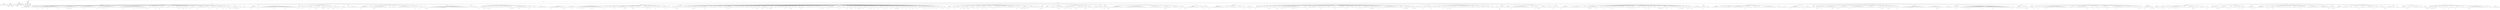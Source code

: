 digraph Tree {
	"t0" [label = "TEI"];
	"t1" [label = "teiHeader"];
	"t2" [label = "fileDesc"];
	"t3" [label = "titleStmt"];
	"t4" [label = "title"];
	"t5" [label = "author"];
	"t6" [label = "editor"];
	"t7" [label = "principal"];
	"t8" [label = "editionStmt"];
	"t9" [label = "edition"];
	"t10" [label = "respStmt"];
	"t11" [label = "name"];
	"t12" [label = "resp"];
	"t13" [label = "respStmt"];
	"t14" [label = "name"];
	"t15" [label = "resp"];
	"t16" [label = "publicationStmt"];
	"t17" [label = "publisher"];
	"t18" [label = "date"];
	"t19" [label = "availability"];
	"t20" [label = "licence"];
	"t21" [label = "idno"];
	"t22" [label = "idno"];
	"t23" [label = "idno"];
	"t24" [label = "idno"];
	"t25" [label = "idno"];
	"t26" [label = "sourceDesc"];
	"t27" [label = "profileDesc"];
	"t28" [label = "creation"];
	"t29" [label = "date"];
	"t30" [label = "langUsage"];
	"t31" [label = "language"];
	"t32" [label = "textClass"];
	"t33" [label = "keywords"];
	"t34" [label = "term"];
	"t35" [label = "text"];
	"t36" [label = "body"];
	"t37" [label = "head"];
	"t38" [label = "lb"];
	"t39" [label = "div"];
	"t40" [label = "head"];
	"t41" [label = "div"];
	"t42" [label = "head"];
	"t43" [label = "sp"];
	"t44" [label = "l"];
	"t45" [label = "l"];
	"t46" [label = "sp"];
	"t47" [label = "l"];
	"t48" [label = "l"];
	"t49" [label = "l"];
	"t50" [label = "l"];
	"t51" [label = "l"];
	"t52" [label = "l"];
	"t53" [label = "div"];
	"t54" [label = "head"];
	"t55" [label = "sp"];
	"t56" [label = "l"];
	"t57" [label = "sp"];
	"t58" [label = "l"];
	"t59" [label = "sp"];
	"t60" [label = "l"];
	"t61" [label = "sp"];
	"t62" [label = "l"];
	"t63" [label = "l"];
	"t64" [label = "sp"];
	"t65" [label = "l"];
	"t66" [label = "hi"];
	"t67" [label = "sp"];
	"t68" [label = "l"];
	"t69" [label = "sp"];
	"t70" [label = "l"];
	"t71" [label = "sp"];
	"t72" [label = "l"];
	"t73" [label = "sp"];
	"t74" [label = "l"];
	"t75" [label = "hi"];
	"t76" [label = "l"];
	"t77" [label = "l"];
	"t78" [label = "l"];
	"t79" [label = "l"];
	"t80" [label = "hi"];
	"t81" [label = "l"];
	"t82" [label = "l"];
	"t83" [label = "l"];
	"t84" [label = "l"];
	"t85" [label = "l"];
	"t86" [label = "l"];
	"t87" [label = "l"];
	"t88" [label = "l"];
	"t89" [label = "l"];
	"t90" [label = "hi"];
	"t91" [label = "l"];
	"t92" [label = "l"];
	"t93" [label = "sp"];
	"t94" [label = "pb"];
	"t95" [label = "l"];
	"t96" [label = "l"];
	"t97" [label = "l"];
	"t98" [label = "l"];
	"t99" [label = "hi"];
	"t100" [label = "l"];
	"t101" [label = "hi"];
	"t102" [label = "l"];
	"t103" [label = "hi"];
	"t104" [label = "hi"];
	"t105" [label = "l"];
	"t106" [label = "hi"];
	"t107" [label = "l"];
	"t108" [label = "l"];
	"t109" [label = "l"];
	"t110" [label = "l"];
	"t111" [label = "l"];
	"t112" [label = "l"];
	"t113" [label = "sp"];
	"t114" [label = "l"];
	"t115" [label = "l"];
	"t116" [label = "l"];
	"t117" [label = "l"];
	"t118" [label = "l"];
	"t119" [label = "hi"];
	"t120" [label = "l"];
	"t121" [label = "l"];
	"t122" [label = "l"];
	"t123" [label = "l"];
	"t124" [label = "l"];
	"t125" [label = "l"];
	"t126" [label = "l"];
	"t127" [label = "l"];
	"t128" [label = "l"];
	"t129" [label = "l"];
	"t130" [label = "sp"];
	"t131" [label = "l"];
	"t132" [label = "hi"];
	"t133" [label = "l"];
	"t134" [label = "l"];
	"t135" [label = "l"];
	"t136" [label = "hi"];
	"t137" [label = "l"];
	"t138" [label = "l"];
	"t139" [label = "hi"];
	"t140" [label = "l"];
	"t141" [label = "l"];
	"t142" [label = "hi"];
	"t143" [label = "l"];
	"t144" [label = "l"];
	"t145" [label = "l"];
	"t146" [label = "l"];
	"t147" [label = "l"];
	"t148" [label = "l"];
	"t149" [label = "l"];
	"t150" [label = "l"];
	"t151" [label = "l"];
	"t152" [label = "sp"];
	"t153" [label = "l"];
	"t154" [label = "sp"];
	"t155" [label = "l"];
	"t156" [label = "l"];
	"t157" [label = "l"];
	"t158" [label = "l"];
	"t159" [label = "pb"];
	"t160" [label = "l"];
	"t161" [label = "l"];
	"t162" [label = "l"];
	"t163" [label = "l"];
	"t164" [label = "l"];
	"t165" [label = "l"];
	"t166" [label = "l"];
	"t167" [label = "l"];
	"t168" [label = "l"];
	"t169" [label = "hi"];
	"t170" [label = "l"];
	"t171" [label = "l"];
	"t172" [label = "l"];
	"t173" [label = "hi"];
	"t174" [label = "l"];
	"t175" [label = "l"];
	"t176" [label = "hi"];
	"t177" [label = "l"];
	"t178" [label = "l"];
	"t179" [label = "hi"];
	"t180" [label = "l"];
	"t181" [label = "l"];
	"t182" [label = "l"];
	"t183" [label = "hi"];
	"t184" [label = "hi"];
	"t185" [label = "l"];
	"t186" [label = "sp"];
	"t187" [label = "l"];
	"t188" [label = "hi"];
	"t189" [label = "l"];
	"t190" [label = "l"];
	"t191" [label = "sp"];
	"t192" [label = "l"];
	"t193" [label = "sp"];
	"t194" [label = "l"];
	"t195" [label = "l"];
	"t196" [label = "sp"];
	"t197" [label = "l"];
	"t198" [label = "hi"];
	"t199" [label = "l"];
	"t200" [label = "sp"];
	"t201" [label = "l"];
	"t202" [label = "l"];
	"t203" [label = "hi"];
	"t204" [label = "l"];
	"t205" [label = "l"];
	"t206" [label = "l"];
	"t207" [label = "l"];
	"t208" [label = "sp"];
	"t209" [label = "l"];
	"t210" [label = "l"];
	"t211" [label = "l"];
	"t212" [label = "l"];
	"t213" [label = "l"];
	"t214" [label = "sp"];
	"t215" [label = "l"];
	"t216" [label = "sp"];
	"t217" [label = "l"];
	"t218" [label = "l"];
	"t219" [label = "sp"];
	"t220" [label = "l"];
	"t221" [label = "l"];
	"t222" [label = "l"];
	"t223" [label = "l"];
	"t224" [label = "hi"];
	"t225" [label = "pb"];
	"t226" [label = "l"];
	"t227" [label = "sp"];
	"t228" [label = "l"];
	"t229" [label = "sp"];
	"t230" [label = "l"];
	"t231" [label = "hi"];
	"t232" [label = "sp"];
	"t233" [label = "l"];
	"t234" [label = "hi"];
	"t235" [label = "sp"];
	"t236" [label = "l"];
	"t237" [label = "sp"];
	"t238" [label = "l"];
	"t239" [label = "hi"];
	"t240" [label = "sp"];
	"t241" [label = "l"];
	"t242" [label = "l"];
	"t243" [label = "sp"];
	"t244" [label = "l"];
	"t245" [label = "hi"];
	"t246" [label = "l"];
	"t247" [label = "l"];
	"t248" [label = "l"];
	"t249" [label = "l"];
	"t250" [label = "l"];
	"t251" [label = "sp"];
	"t252" [label = "l"];
	"t253" [label = "hi"];
	"t254" [label = "l"];
	"t255" [label = "l"];
	"t256" [label = "l"];
	"t257" [label = "l"];
	"t258" [label = "l"];
	"t259" [label = "l"];
	"t260" [label = "l"];
	"t261" [label = "sp"];
	"t262" [label = "l"];
	"t263" [label = "l"];
	"t264" [label = "l"];
	"t265" [label = "hi"];
	"t266" [label = "sp"];
	"t267" [label = "l"];
	"t268" [label = "l"];
	"t269" [label = "l"];
	"t270" [label = "l"];
	"t271" [label = "l"];
	"t272" [label = "l"];
	"t273" [label = "hi"];
	"t274" [label = "sp"];
	"t275" [label = "l"];
	"t276" [label = "l"];
	"t277" [label = "l"];
	"t278" [label = "l"];
	"t279" [label = "sp"];
	"t280" [label = "l"];
	"t281" [label = "hi"];
	"t282" [label = "sp"];
	"t283" [label = "l"];
	"t284" [label = "l"];
	"t285" [label = "sp"];
	"t286" [label = "l"];
	"t287" [label = "hi"];
	"t288" [label = "l"];
	"t289" [label = "l"];
	"t290" [label = "l"];
	"t291" [label = "hi"];
	"t292" [label = "pb"];
	"t293" [label = "l"];
	"t294" [label = "sp"];
	"t295" [label = "l"];
	"t296" [label = "hi"];
	"t297" [label = "l"];
	"t298" [label = "l"];
	"t299" [label = "hi"];
	"t300" [label = "l"];
	"t301" [label = "hi"];
	"t302" [label = "hi"];
	"t303" [label = "l"];
	"t304" [label = "hi"];
	"t305" [label = "l"];
	"t306" [label = "sp"];
	"t307" [label = "l"];
	"t308" [label = "l"];
	"t309" [label = "sp"];
	"t310" [label = "l"];
	"t311" [label = "l"];
	"t312" [label = "l"];
	"t313" [label = "l"];
	"t314" [label = "l"];
	"t315" [label = "div"];
	"t316" [label = "head"];
	"t317" [label = "sp"];
	"t318" [label = "l"];
	"t319" [label = "l"];
	"t320" [label = "l"];
	"t321" [label = "hi"];
	"t322" [label = "l"];
	"t323" [label = "l"];
	"t324" [label = "l"];
	"t325" [label = "l"];
	"t326" [label = "l"];
	"t327" [label = "sp"];
	"t328" [label = "l"];
	"t329" [label = "hi"];
	"t330" [label = "sp"];
	"t331" [label = "l"];
	"t332" [label = "l"];
	"t333" [label = "l"];
	"t334" [label = "l"];
	"t335" [label = "l"];
	"t336" [label = "l"];
	"t337" [label = "l"];
	"t338" [label = "l"];
	"t339" [label = "l"];
	"t340" [label = "l"];
	"t341" [label = "l"];
	"t342" [label = "l"];
	"t343" [label = "l"];
	"t344" [label = "hi"];
	"t345" [label = "l"];
	"t346" [label = "l"];
	"t347" [label = "l"];
	"t348" [label = "l"];
	"t349" [label = "l"];
	"t350" [label = "l"];
	"t351" [label = "l"];
	"t352" [label = "l"];
	"t353" [label = "l"];
	"t354" [label = "pb"];
	"t355" [label = "l"];
	"t356" [label = "l"];
	"t357" [label = "l"];
	"t358" [label = "l"];
	"t359" [label = "l"];
	"t360" [label = "l"];
	"t361" [label = "l"];
	"t362" [label = "l"];
	"t363" [label = "l"];
	"t364" [label = "hi"];
	"t365" [label = "l"];
	"t366" [label = "div"];
	"t367" [label = "head"];
	"t368" [label = "sp"];
	"t369" [label = "l"];
	"t370" [label = "hi"];
	"t371" [label = "l"];
	"t372" [label = "div"];
	"t373" [label = "head"];
	"t374" [label = "sp"];
	"t375" [label = "l"];
	"t376" [label = "l"];
	"t377" [label = "hi"];
	"t378" [label = "sp"];
	"t379" [label = "l"];
	"t380" [label = "l"];
	"t381" [label = "l"];
	"t382" [label = "sp"];
	"t383" [label = "l"];
	"t384" [label = "sp"];
	"t385" [label = "l"];
	"t386" [label = "l"];
	"t387" [label = "hi"];
	"t388" [label = "l"];
	"t389" [label = "l"];
	"t390" [label = "l"];
	"t391" [label = "sp"];
	"t392" [label = "l"];
	"t393" [label = "l"];
	"t394" [label = "hi"];
	"t395" [label = "sp"];
	"t396" [label = "l"];
	"t397" [label = "hi"];
	"t398" [label = "sp"];
	"t399" [label = "l"];
	"t400" [label = "l"];
	"t401" [label = "sp"];
	"t402" [label = "l"];
	"t403" [label = "l"];
	"t404" [label = "l"];
	"t405" [label = "hi"];
	"t406" [label = "l"];
	"t407" [label = "hi"];
	"t408" [label = "l"];
	"t409" [label = "l"];
	"t410" [label = "sp"];
	"t411" [label = "l"];
	"t412" [label = "hi"];
	"t413" [label = "sp"];
	"t414" [label = "l"];
	"t415" [label = "hi"];
	"t416" [label = "sp"];
	"t417" [label = "pb"];
	"t418" [label = "l"];
	"t419" [label = "l"];
	"t420" [label = "hi"];
	"t421" [label = "sp"];
	"t422" [label = "l"];
	"t423" [label = "hi"];
	"t424" [label = "l"];
	"t425" [label = "l"];
	"t426" [label = "l"];
	"t427" [label = "hi"];
	"t428" [label = "l"];
	"t429" [label = "sp"];
	"t430" [label = "l"];
	"t431" [label = "sp"];
	"t432" [label = "l"];
	"t433" [label = "hi"];
	"t434" [label = "l"];
	"t435" [label = "l"];
	"t436" [label = "l"];
	"t437" [label = "l"];
	"t438" [label = "l"];
	"t439" [label = "div"];
	"t440" [label = "head"];
	"t441" [label = "sp"];
	"t442" [label = "l"];
	"t443" [label = "l"];
	"t444" [label = "l"];
	"t445" [label = "l"];
	"t446" [label = "l"];
	"t447" [label = "l"];
	"t448" [label = "l"];
	"t449" [label = "l"];
	"t450" [label = "l"];
	"t451" [label = "div"];
	"t452" [label = "head"];
	"t453" [label = "sp"];
	"t454" [label = "l"];
	"t455" [label = "sp"];
	"t456" [label = "l"];
	"t457" [label = "hi"];
	"t458" [label = "l"];
	"t459" [label = "l"];
	"t460" [label = "l"];
	"t461" [label = "l"];
	"t462" [label = "l"];
	"t463" [label = "l"];
	"t464" [label = "sp"];
	"t465" [label = "l"];
	"t466" [label = "l"];
	"t467" [label = "sp"];
	"t468" [label = "l"];
	"t469" [label = "sp"];
	"t470" [label = "l"];
	"t471" [label = "l"];
	"t472" [label = "hi"];
	"t473" [label = "pb"];
	"t474" [label = "l"];
	"t475" [label = "l"];
	"t476" [label = "l"];
	"t477" [label = "l"];
	"t478" [label = "l"];
	"t479" [label = "l"];
	"t480" [label = "l"];
	"t481" [label = "l"];
	"t482" [label = "l"];
	"t483" [label = "l"];
	"t484" [label = "l"];
	"t485" [label = "sp"];
	"t486" [label = "l"];
	"t487" [label = "l"];
	"t488" [label = "l"];
	"t489" [label = "sp"];
	"t490" [label = "l"];
	"t491" [label = "l"];
	"t492" [label = "l"];
	"t493" [label = "l"];
	"t494" [label = "sp"];
	"t495" [label = "l"];
	"t496" [label = "l"];
	"t497" [label = "l"];
	"t498" [label = "l"];
	"t499" [label = "l"];
	"t500" [label = "l"];
	"t501" [label = "l"];
	"t502" [label = "l"];
	"t503" [label = "l"];
	"t504" [label = "l"];
	"t505" [label = "l"];
	"t506" [label = "l"];
	"t507" [label = "l"];
	"t508" [label = "sp"];
	"t509" [label = "l"];
	"t510" [label = "l"];
	"t511" [label = "sp"];
	"t512" [label = "l"];
	"t513" [label = "hi"];
	"t514" [label = "sp"];
	"t515" [label = "l"];
	"t516" [label = "l"];
	"t517" [label = "sp"];
	"t518" [label = "l"];
	"t519" [label = "hi"];
	"t520" [label = "l"];
	"t521" [label = "l"];
	"t522" [label = "l"];
	"t523" [label = "l"];
	"t524" [label = "sp"];
	"t525" [label = "l"];
	"t526" [label = "hi"];
	"t527" [label = "l"];
	"t528" [label = "hi"];
	"t529" [label = "pb"];
	"t530" [label = "div"];
	"t531" [label = "head"];
	"t532" [label = "sp"];
	"t533" [label = "l"];
	"t534" [label = "l"];
	"t535" [label = "l"];
	"t536" [label = "l"];
	"t537" [label = "l"];
	"t538" [label = "l"];
	"t539" [label = "l"];
	"t540" [label = "l"];
	"t541" [label = "l"];
	"t542" [label = "l"];
	"t543" [label = "l"];
	"t544" [label = "l"];
	"t545" [label = "l"];
	"t546" [label = "l"];
	"t547" [label = "l"];
	"t548" [label = "l"];
	"t549" [label = "l"];
	"t550" [label = "l"];
	"t551" [label = "l"];
	"t552" [label = "l"];
	"t553" [label = "l"];
	"t554" [label = "l"];
	"t555" [label = "l"];
	"t556" [label = "l"];
	"t557" [label = "l"];
	"t558" [label = "l"];
	"t559" [label = "l"];
	"t560" [label = "l"];
	"t561" [label = "l"];
	"t562" [label = "l"];
	"t563" [label = "l"];
	"t564" [label = "l"];
	"t565" [label = "l"];
	"t566" [label = "l"];
	"t567" [label = "sp"];
	"t568" [label = "l"];
	"t569" [label = "l"];
	"t570" [label = "div"];
	"t571" [label = "head"];
	"t572" [label = "sp"];
	"t573" [label = "l"];
	"t574" [label = "l"];
	"t575" [label = "l"];
	"t576" [label = "l"];
	"t577" [label = "l"];
	"t578" [label = "l"];
	"t579" [label = "l"];
	"t580" [label = "pb"];
	"t581" [label = "div"];
	"t582" [label = "head"];
	"t583" [label = "sp"];
	"t584" [label = "l"];
	"t585" [label = "sp"];
	"t586" [label = "l"];
	"t587" [label = "sp"];
	"t588" [label = "l"];
	"t589" [label = "l"];
	"t590" [label = "hi"];
	"t591" [label = "l"];
	"t592" [label = "hi"];
	"t593" [label = "l"];
	"t594" [label = "sp"];
	"t595" [label = "l"];
	"t596" [label = "hi"];
	"t597" [label = "sp"];
	"t598" [label = "l"];
	"t599" [label = "hi"];
	"t600" [label = "sp"];
	"t601" [label = "l"];
	"t602" [label = "hi"];
	"t603" [label = "sp"];
	"t604" [label = "l"];
	"t605" [label = "l"];
	"t606" [label = "sp"];
	"t607" [label = "l"];
	"t608" [label = "sp"];
	"t609" [label = "l"];
	"t610" [label = "l"];
	"t611" [label = "l"];
	"t612" [label = "l"];
	"t613" [label = "sp"];
	"t614" [label = "l"];
	"t615" [label = "sp"];
	"t616" [label = "l"];
	"t617" [label = "sp"];
	"t618" [label = "l"];
	"t619" [label = "l"];
	"t620" [label = "sp"];
	"t621" [label = "l"];
	"t622" [label = "sp"];
	"t623" [label = "l"];
	"t624" [label = "sp"];
	"t625" [label = "l"];
	"t626" [label = "sp"];
	"t627" [label = "l"];
	"t628" [label = "sp"];
	"t629" [label = "l"];
	"t630" [label = "sp"];
	"t631" [label = "l"];
	"t632" [label = "hi"];
	"t633" [label = "l"];
	"t634" [label = "hi"];
	"t635" [label = "l"];
	"t636" [label = "hi"];
	"t637" [label = "sp"];
	"t638" [label = "l"];
	"t639" [label = "l"];
	"t640" [label = "l"];
	"t641" [label = "l"];
	"t642" [label = "l"];
	"t643" [label = "pb"];
	"t644" [label = "l"];
	"t645" [label = "l"];
	"t646" [label = "l"];
	"t647" [label = "l"];
	"t648" [label = "l"];
	"t649" [label = "l"];
	"t650" [label = "sp"];
	"t651" [label = "l"];
	"t652" [label = "sp"];
	"t653" [label = "l"];
	"t654" [label = "hi"];
	"t655" [label = "l"];
	"t656" [label = "l"];
	"t657" [label = "sp"];
	"t658" [label = "l"];
	"t659" [label = "l"];
	"t660" [label = "l"];
	"t661" [label = "l"];
	"t662" [label = "sp"];
	"t663" [label = "l"];
	"t664" [label = "l"];
	"t665" [label = "l"];
	"t666" [label = "l"];
	"t667" [label = "l"];
	"t668" [label = "l"];
	"t669" [label = "l"];
	"t670" [label = "l"];
	"t671" [label = "sp"];
	"t672" [label = "l"];
	"t673" [label = "div"];
	"t674" [label = "head"];
	"t675" [label = "div"];
	"t676" [label = "head"];
	"t677" [label = "sp"];
	"t678" [label = "l"];
	"t679" [label = "l"];
	"t680" [label = "l"];
	"t681" [label = "hi"];
	"t682" [label = "l"];
	"t683" [label = "l"];
	"t684" [label = "l"];
	"t685" [label = "l"];
	"t686" [label = "l"];
	"t687" [label = "l"];
	"t688" [label = "l"];
	"t689" [label = "l"];
	"t690" [label = "l"];
	"t691" [label = "l"];
	"t692" [label = "l"];
	"t693" [label = "hi"];
	"t694" [label = "pb"];
	"t695" [label = "l"];
	"t696" [label = "sp"];
	"t697" [label = "l"];
	"t698" [label = "l"];
	"t699" [label = "l"];
	"t700" [label = "l"];
	"t701" [label = "l"];
	"t702" [label = "hi"];
	"t703" [label = "l"];
	"t704" [label = "l"];
	"t705" [label = "l"];
	"t706" [label = "sp"];
	"t707" [label = "l"];
	"t708" [label = "l"];
	"t709" [label = "hi"];
	"t710" [label = "l"];
	"t711" [label = "l"];
	"t712" [label = "hi"];
	"t713" [label = "l"];
	"t714" [label = "hi"];
	"t715" [label = "l"];
	"t716" [label = "l"];
	"t717" [label = "hi"];
	"t718" [label = "l"];
	"t719" [label = "l"];
	"t720" [label = "l"];
	"t721" [label = "l"];
	"t722" [label = "l"];
	"t723" [label = "l"];
	"t724" [label = "hi"];
	"t725" [label = "l"];
	"t726" [label = "hi"];
	"t727" [label = "l"];
	"t728" [label = "l"];
	"t729" [label = "l"];
	"t730" [label = "l"];
	"t731" [label = "l"];
	"t732" [label = "l"];
	"t733" [label = "l"];
	"t734" [label = "l"];
	"t735" [label = "l"];
	"t736" [label = "hi"];
	"t737" [label = "sp"];
	"t738" [label = "l"];
	"t739" [label = "l"];
	"t740" [label = "l"];
	"t741" [label = "sp"];
	"t742" [label = "l"];
	"t743" [label = "l"];
	"t744" [label = "l"];
	"t745" [label = "sp"];
	"t746" [label = "l"];
	"t747" [label = "l"];
	"t748" [label = "l"];
	"t749" [label = "hi"];
	"t750" [label = "l"];
	"t751" [label = "sp"];
	"t752" [label = "l"];
	"t753" [label = "l"];
	"t754" [label = "l"];
	"t755" [label = "l"];
	"t756" [label = "l"];
	"t757" [label = "l"];
	"t758" [label = "l"];
	"t759" [label = "pb"];
	"t760" [label = "l"];
	"t761" [label = "hi"];
	"t762" [label = "l"];
	"t763" [label = "l"];
	"t764" [label = "sp"];
	"t765" [label = "l"];
	"t766" [label = "sp"];
	"t767" [label = "l"];
	"t768" [label = "l"];
	"t769" [label = "l"];
	"t770" [label = "hi"];
	"t771" [label = "l"];
	"t772" [label = "hi"];
	"t773" [label = "sp"];
	"t774" [label = "l"];
	"t775" [label = "l"];
	"t776" [label = "l"];
	"t777" [label = "l"];
	"t778" [label = "l"];
	"t779" [label = "sp"];
	"t780" [label = "l"];
	"t781" [label = "l"];
	"t782" [label = "l"];
	"t783" [label = "l"];
	"t784" [label = "l"];
	"t785" [label = "l"];
	"t786" [label = "hi"];
	"t787" [label = "l"];
	"t788" [label = "l"];
	"t789" [label = "hi"];
	"t790" [label = "l"];
	"t791" [label = "sp"];
	"t792" [label = "l"];
	"t793" [label = "sp"];
	"t794" [label = "l"];
	"t795" [label = "l"];
	"t796" [label = "sp"];
	"t797" [label = "l"];
	"t798" [label = "hi"];
	"t799" [label = "sp"];
	"t800" [label = "l"];
	"t801" [label = "l"];
	"t802" [label = "l"];
	"t803" [label = "sp"];
	"t804" [label = "l"];
	"t805" [label = "sp"];
	"t806" [label = "l"];
	"t807" [label = "l"];
	"t808" [label = "l"];
	"t809" [label = "l"];
	"t810" [label = "hi"];
	"t811" [label = "l"];
	"t812" [label = "l"];
	"t813" [label = "sp"];
	"t814" [label = "l"];
	"t815" [label = "l"];
	"t816" [label = "sp"];
	"t817" [label = "l"];
	"t818" [label = "l"];
	"t819" [label = "l"];
	"t820" [label = "l"];
	"t821" [label = "l"];
	"t822" [label = "hi"];
	"t823" [label = "pb"];
	"t824" [label = "div"];
	"t825" [label = "head"];
	"t826" [label = "sp"];
	"t827" [label = "l"];
	"t828" [label = "sp"];
	"t829" [label = "l"];
	"t830" [label = "sp"];
	"t831" [label = "l"];
	"t832" [label = "sp"];
	"t833" [label = "l"];
	"t834" [label = "sp"];
	"t835" [label = "l"];
	"t836" [label = "div"];
	"t837" [label = "head"];
	"t838" [label = "sp"];
	"t839" [label = "l"];
	"t840" [label = "l"];
	"t841" [label = "sp"];
	"t842" [label = "l"];
	"t843" [label = "sp"];
	"t844" [label = "l"];
	"t845" [label = "sp"];
	"t846" [label = "l"];
	"t847" [label = "sp"];
	"t848" [label = "l"];
	"t849" [label = "l"];
	"t850" [label = "sp"];
	"t851" [label = "l"];
	"t852" [label = "l"];
	"t853" [label = "hi"];
	"t854" [label = "hi"];
	"t855" [label = "sp"];
	"t856" [label = "l"];
	"t857" [label = "hi"];
	"t858" [label = "sp"];
	"t859" [label = "l"];
	"t860" [label = "sp"];
	"t861" [label = "l"];
	"t862" [label = "sp"];
	"t863" [label = "l"];
	"t864" [label = "sp"];
	"t865" [label = "l"];
	"t866" [label = "sp"];
	"t867" [label = "l"];
	"t868" [label = "l"];
	"t869" [label = "l"];
	"t870" [label = "l"];
	"t871" [label = "hi"];
	"t872" [label = "l"];
	"t873" [label = "l"];
	"t874" [label = "l"];
	"t875" [label = "sp"];
	"t876" [label = "l"];
	"t877" [label = "l"];
	"t878" [label = "sp"];
	"t879" [label = "pb"];
	"t880" [label = "l"];
	"t881" [label = "l"];
	"t882" [label = "l"];
	"t883" [label = "l"];
	"t884" [label = "sp"];
	"t885" [label = "l"];
	"t886" [label = "sp"];
	"t887" [label = "l"];
	"t888" [label = "l"];
	"t889" [label = "l"];
	"t890" [label = "sp"];
	"t891" [label = "l"];
	"t892" [label = "l"];
	"t893" [label = "l"];
	"t894" [label = "l"];
	"t895" [label = "l"];
	"t896" [label = "hi"];
	"t897" [label = "l"];
	"t898" [label = "hi"];
	"t899" [label = "l"];
	"t900" [label = "l"];
	"t901" [label = "l"];
	"t902" [label = "l"];
	"t903" [label = "sp"];
	"t904" [label = "l"];
	"t905" [label = "sp"];
	"t906" [label = "l"];
	"t907" [label = "l"];
	"t908" [label = "sp"];
	"t909" [label = "l"];
	"t910" [label = "l"];
	"t911" [label = "sp"];
	"t912" [label = "l"];
	"t913" [label = "l"];
	"t914" [label = "l"];
	"t915" [label = "sp"];
	"t916" [label = "l"];
	"t917" [label = "l"];
	"t918" [label = "l"];
	"t919" [label = "l"];
	"t920" [label = "sp"];
	"t921" [label = "l"];
	"t922" [label = "sp"];
	"t923" [label = "l"];
	"t924" [label = "l"];
	"t925" [label = "sp"];
	"t926" [label = "l"];
	"t927" [label = "hi"];
	"t928" [label = "l"];
	"t929" [label = "l"];
	"t930" [label = "sp"];
	"t931" [label = "l"];
	"t932" [label = "hi"];
	"t933" [label = "hi"];
	"t934" [label = "l"];
	"t935" [label = "l"];
	"t936" [label = "sp"];
	"t937" [label = "l"];
	"t938" [label = "l"];
	"t939" [label = "pb"];
	"t940" [label = "l"];
	"t941" [label = "hi"];
	"t942" [label = "l"];
	"t943" [label = "l"];
	"t944" [label = "l"];
	"t945" [label = "hi"];
	"t946" [label = "l"];
	"t947" [label = "sp"];
	"t948" [label = "l"];
	"t949" [label = "l"];
	"t950" [label = "hi"];
	"t951" [label = "hi"];
	"t952" [label = "l"];
	"t953" [label = "hi"];
	"t954" [label = "l"];
	"t955" [label = "sp"];
	"t956" [label = "l"];
	"t957" [label = "l"];
	"t958" [label = "l"];
	"t959" [label = "sp"];
	"t960" [label = "l"];
	"t961" [label = "sp"];
	"t962" [label = "l"];
	"t963" [label = "l"];
	"t964" [label = "sp"];
	"t965" [label = "l"];
	"t966" [label = "sp"];
	"t967" [label = "l"];
	"t968" [label = "sp"];
	"t969" [label = "l"];
	"t970" [label = "sp"];
	"t971" [label = "l"];
	"t972" [label = "hi"];
	"t973" [label = "l"];
	"t974" [label = "l"];
	"t975" [label = "sp"];
	"t976" [label = "l"];
	"t977" [label = "l"];
	"t978" [label = "hi"];
	"t979" [label = "sp"];
	"t980" [label = "l"];
	"t981" [label = "hi"];
	"t982" [label = "l"];
	"t983" [label = "sp"];
	"t984" [label = "l"];
	"t985" [label = "l"];
	"t986" [label = "l"];
	"t987" [label = "sp"];
	"t988" [label = "l"];
	"t989" [label = "sp"];
	"t990" [label = "l"];
	"t991" [label = "l"];
	"t992" [label = "l"];
	"t993" [label = "hi"];
	"t994" [label = "l"];
	"t995" [label = "l"];
	"t996" [label = "l"];
	"t997" [label = "sp"];
	"t998" [label = "l"];
	"t999" [label = "sp"];
	"t1000" [label = "l"];
	"t1001" [label = "l"];
	"t1002" [label = "l"];
	"t1003" [label = "sp"];
	"t1004" [label = "pb"];
	"t1005" [label = "l"];
	"t1006" [label = "sp"];
	"t1007" [label = "l"];
	"t1008" [label = "l"];
	"t1009" [label = "sp"];
	"t1010" [label = "l"];
	"t1011" [label = "sp"];
	"t1012" [label = "l"];
	"t1013" [label = "l"];
	"t1014" [label = "sp"];
	"t1015" [label = "l"];
	"t1016" [label = "sp"];
	"t1017" [label = "l"];
	"t1018" [label = "hi"];
	"t1019" [label = "l"];
	"t1020" [label = "l"];
	"t1021" [label = "hi"];
	"t1022" [label = "sp"];
	"t1023" [label = "l"];
	"t1024" [label = "sp"];
	"t1025" [label = "l"];
	"t1026" [label = "sp"];
	"t1027" [label = "l"];
	"t1028" [label = "sp"];
	"t1029" [label = "l"];
	"t1030" [label = "hi"];
	"t1031" [label = "sp"];
	"t1032" [label = "l"];
	"t1033" [label = "l"];
	"t1034" [label = "l"];
	"t1035" [label = "l"];
	"t1036" [label = "l"];
	"t1037" [label = "l"];
	"t1038" [label = "sp"];
	"t1039" [label = "l"];
	"t1040" [label = "l"];
	"t1041" [label = "sp"];
	"t1042" [label = "l"];
	"t1043" [label = "sp"];
	"t1044" [label = "l"];
	"t1045" [label = "hi"];
	"t1046" [label = "l"];
	"t1047" [label = "sp"];
	"t1048" [label = "l"];
	"t1049" [label = "l"];
	"t1050" [label = "l"];
	"t1051" [label = "l"];
	"t1052" [label = "sp"];
	"t1053" [label = "l"];
	"t1054" [label = "hi"];
	"t1055" [label = "l"];
	"t1056" [label = "l"];
	"t1057" [label = "sp"];
	"t1058" [label = "l"];
	"t1059" [label = "hi"];
	"t1060" [label = "sp"];
	"t1061" [label = "l"];
	"t1062" [label = "hi"];
	"t1063" [label = "sp"];
	"t1064" [label = "l"];
	"t1065" [label = "sp"];
	"t1066" [label = "pb"];
	"t1067" [label = "l"];
	"t1068" [label = "hi"];
	"t1069" [label = "sp"];
	"t1070" [label = "l"];
	"t1071" [label = "sp"];
	"t1072" [label = "l"];
	"t1073" [label = "hi"];
	"t1074" [label = "sp"];
	"t1075" [label = "l"];
	"t1076" [label = "hi"];
	"t1077" [label = "sp"];
	"t1078" [label = "l"];
	"t1079" [label = "hi"];
	"t1080" [label = "l"];
	"t1081" [label = "sp"];
	"t1082" [label = "l"];
	"t1083" [label = "hi"];
	"t1084" [label = "l"];
	"t1085" [label = "l"];
	"t1086" [label = "l"];
	"t1087" [label = "sp"];
	"t1088" [label = "l"];
	"t1089" [label = "sp"];
	"t1090" [label = "l"];
	"t1091" [label = "hi"];
	"t1092" [label = "sp"];
	"t1093" [label = "l"];
	"t1094" [label = "sp"];
	"t1095" [label = "l"];
	"t1096" [label = "hi"];
	"t1097" [label = "sp"];
	"t1098" [label = "l"];
	"t1099" [label = "sp"];
	"t1100" [label = "l"];
	"t1101" [label = "hi"];
	"t1102" [label = "l"];
	"t1103" [label = "l"];
	"t1104" [label = "sp"];
	"t1105" [label = "l"];
	"t1106" [label = "hi"];
	"t1107" [label = "sp"];
	"t1108" [label = "l"];
	"t1109" [label = "l"];
	"t1110" [label = "l"];
	"t1111" [label = "l"];
	"t1112" [label = "sp"];
	"t1113" [label = "l"];
	"t1114" [label = "hi"];
	"t1115" [label = "sp"];
	"t1116" [label = "l"];
	"t1117" [label = "sp"];
	"t1118" [label = "l"];
	"t1119" [label = "hi"];
	"t1120" [label = "sp"];
	"t1121" [label = "l"];
	"t1122" [label = "l"];
	"t1123" [label = "sp"];
	"t1124" [label = "l"];
	"t1125" [label = "sp"];
	"t1126" [label = "l"];
	"t1127" [label = "hi"];
	"t1128" [label = "l"];
	"t1129" [label = "l"];
	"t1130" [label = "sp"];
	"t1131" [label = "l"];
	"t1132" [label = "hi"];
	"t1133" [label = "sp"];
	"t1134" [label = "l"];
	"t1135" [label = "l"];
	"t1136" [label = "hi"];
	"t1137" [label = "pb"];
	"t1138" [label = "sp"];
	"t1139" [label = "l"];
	"t1140" [label = "hi"];
	"t1141" [label = "sp"];
	"t1142" [label = "l"];
	"t1143" [label = "l"];
	"t1144" [label = "sp"];
	"t1145" [label = "l"];
	"t1146" [label = "hi"];
	"t1147" [label = "sp"];
	"t1148" [label = "l"];
	"t1149" [label = "l"];
	"t1150" [label = "sp"];
	"t1151" [label = "l"];
	"t1152" [label = "hi"];
	"t1153" [label = "sp"];
	"t1154" [label = "l"];
	"t1155" [label = "l"];
	"t1156" [label = "sp"];
	"t1157" [label = "l"];
	"t1158" [label = "hi"];
	"t1159" [label = "sp"];
	"t1160" [label = "l"];
	"t1161" [label = "l"];
	"t1162" [label = "sp"];
	"t1163" [label = "l"];
	"t1164" [label = "hi"];
	"t1165" [label = "sp"];
	"t1166" [label = "l"];
	"t1167" [label = "l"];
	"t1168" [label = "sp"];
	"t1169" [label = "l"];
	"t1170" [label = "hi"];
	"t1171" [label = "sp"];
	"t1172" [label = "l"];
	"t1173" [label = "l"];
	"t1174" [label = "l"];
	"t1175" [label = "l"];
	"t1176" [label = "l"];
	"t1177" [label = "sp"];
	"t1178" [label = "l"];
	"t1179" [label = "hi"];
	"t1180" [label = "sp"];
	"t1181" [label = "l"];
	"t1182" [label = "sp"];
	"t1183" [label = "l"];
	"t1184" [label = "hi"];
	"t1185" [label = "sp"];
	"t1186" [label = "l"];
	"t1187" [label = "sp"];
	"t1188" [label = "l"];
	"t1189" [label = "hi"];
	"t1190" [label = "sp"];
	"t1191" [label = "l"];
	"t1192" [label = "sp"];
	"t1193" [label = "l"];
	"t1194" [label = "hi"];
	"t1195" [label = "sp"];
	"t1196" [label = "l"];
	"t1197" [label = "sp"];
	"t1198" [label = "l"];
	"t1199" [label = "hi"];
	"t1200" [label = "sp"];
	"t1201" [label = "l"];
	"t1202" [label = "sp"];
	"t1203" [label = "l"];
	"t1204" [label = "hi"];
	"t1205" [label = "sp"];
	"t1206" [label = "pb"];
	"t1207" [label = "l"];
	"t1208" [label = "l"];
	"t1209" [label = "sp"];
	"t1210" [label = "l"];
	"t1211" [label = "hi"];
	"t1212" [label = "l"];
	"t1213" [label = "sp"];
	"t1214" [label = "l"];
	"t1215" [label = "hi"];
	"t1216" [label = "l"];
	"t1217" [label = "l"];
	"t1218" [label = "div"];
	"t1219" [label = "head"];
	"t1220" [label = "sp"];
	"t1221" [label = "l"];
	"t1222" [label = "hi"];
	"t1223" [label = "l"];
	"t1224" [label = "l"];
	"t1225" [label = "hi"];
	"t1226" [label = "l"];
	"t1227" [label = "sp"];
	"t1228" [label = "l"];
	"t1229" [label = "sp"];
	"t1230" [label = "l"];
	"t1231" [label = "l"];
	"t1232" [label = "hi"];
	"t1233" [label = "l"];
	"t1234" [label = "l"];
	"t1235" [label = "l"];
	"t1236" [label = "l"];
	"t1237" [label = "l"];
	"t1238" [label = "hi"];
	"t1239" [label = "sp"];
	"t1240" [label = "l"];
	"t1241" [label = "sp"];
	"t1242" [label = "l"];
	"t1243" [label = "hi"];
	"t1244" [label = "sp"];
	"t1245" [label = "l"];
	"t1246" [label = "hi"];
	"t1247" [label = "sp"];
	"t1248" [label = "l"];
	"t1249" [label = "l"];
	"t1250" [label = "hi"];
	"t1251" [label = "l"];
	"t1252" [label = "hi"];
	"t1253" [label = "sp"];
	"t1254" [label = "l"];
	"t1255" [label = "hi"];
	"t1256" [label = "l"];
	"t1257" [label = "l"];
	"t1258" [label = "l"];
	"t1259" [label = "l"];
	"t1260" [label = "hi"];
	"t1261" [label = "l"];
	"t1262" [label = "sp"];
	"t1263" [label = "l"];
	"t1264" [label = "sp"];
	"t1265" [label = "l"];
	"t1266" [label = "hi"];
	"t1267" [label = "l"];
	"t1268" [label = "sp"];
	"t1269" [label = "l"];
	"t1270" [label = "l"];
	"t1271" [label = "l"];
	"t1272" [label = "pb"];
	"t1273" [label = "l"];
	"t1274" [label = "l"];
	"t1275" [label = "l"];
	"t1276" [label = "hi"];
	"t1277" [label = "sp"];
	"t1278" [label = "l"];
	"t1279" [label = "l"];
	"t1280" [label = "sp"];
	"t1281" [label = "l"];
	"t1282" [label = "sp"];
	"t1283" [label = "l"];
	"t1284" [label = "l"];
	"t1285" [label = "sp"];
	"t1286" [label = "l"];
	"t1287" [label = "hi"];
	"t1288" [label = "l"];
	"t1289" [label = "l"];
	"t1290" [label = "l"];
	"t1291" [label = "l"];
	"t1292" [label = "l"];
	"t1293" [label = "l"];
	"t1294" [label = "sp"];
	"t1295" [label = "l"];
	"t1296" [label = "sp"];
	"t1297" [label = "l"];
	"t1298" [label = "sp"];
	"t1299" [label = "l"];
	"t1300" [label = "sp"];
	"t1301" [label = "l"];
	"t1302" [label = "sp"];
	"t1303" [label = "l"];
	"t1304" [label = "l"];
	"t1305" [label = "l"];
	"t1306" [label = "l"];
	"t1307" [label = "l"];
	"t1308" [label = "l"];
	"t1309" [label = "l"];
	"t1310" [label = "sp"];
	"t1311" [label = "l"];
	"t1312" [label = "sp"];
	"t1313" [label = "l"];
	"t1314" [label = "hi"];
	"t1315" [label = "l"];
	"t1316" [label = "l"];
	"t1317" [label = "l"];
	"t1318" [label = "hi"];
	"t1319" [label = "sp"];
	"t1320" [label = "l"];
	"t1321" [label = "l"];
	"t1322" [label = "hi"];
	"t1323" [label = "hi"];
	"t1324" [label = "l"];
	"t1325" [label = "hi"];
	"t1326" [label = "hi"];
	"t1327" [label = "l"];
	"t1328" [label = "l"];
	"t1329" [label = "l"];
	"t1330" [label = "hi"];
	"t1331" [label = "l"];
	"t1332" [label = "sp"];
	"t1333" [label = "l"];
	"t1334" [label = "l"];
	"t1335" [label = "l"];
	"t1336" [label = "l"];
	"t1337" [label = "sp"];
	"t1338" [label = "pb"];
	"t1339" [label = "l"];
	"t1340" [label = "sp"];
	"t1341" [label = "l"];
	"t1342" [label = "l"];
	"t1343" [label = "sp"];
	"t1344" [label = "l"];
	"t1345" [label = "hi"];
	"t1346" [label = "div"];
	"t1347" [label = "head"];
	"t1348" [label = "sp"];
	"t1349" [label = "l"];
	"t1350" [label = "hi"];
	"t1351" [label = "hi"];
	"t1352" [label = "l"];
	"t1353" [label = "l"];
	"t1354" [label = "div"];
	"t1355" [label = "head"];
	"t1356" [label = "sp"];
	"t1357" [label = "l"];
	"t1358" [label = "l"];
	"t1359" [label = "l"];
	"t1360" [label = "l"];
	"t1361" [label = "sp"];
	"t1362" [label = "l"];
	"t1363" [label = "l"];
	"t1364" [label = "l"];
	"t1365" [label = "l"];
	"t1366" [label = "l"];
	"t1367" [label = "l"];
	"t1368" [label = "sp"];
	"t1369" [label = "l"];
	"t1370" [label = "sp"];
	"t1371" [label = "l"];
	"t1372" [label = "hi"];
	"t1373" [label = "sp"];
	"t1374" [label = "l"];
	"t1375" [label = "hi"];
	"t1376" [label = "sp"];
	"t1377" [label = "l"];
	"t1378" [label = "sp"];
	"t1379" [label = "l"];
	"t1380" [label = "l"];
	"t1381" [label = "sp"];
	"t1382" [label = "l"];
	"t1383" [label = "hi"];
	"t1384" [label = "div"];
	"t1385" [label = "head"];
	"t1386" [label = "sp"];
	"t1387" [label = "l"];
	"t1388" [label = "sp"];
	"t1389" [label = "l"];
	"t1390" [label = "hi"];
	"t1391" [label = "sp"];
	"t1392" [label = "pb"];
	"t1393" [label = "l"];
	"t1394" [label = "hi"];
	"t1395" [label = "sp"];
	"t1396" [label = "l"];
	"t1397" [label = "sp"];
	"t1398" [label = "l"];
	"t1399" [label = "hi"];
	"t1400" [label = "l"];
	"t1401" [label = "l"];
	"t1402" [label = "sp"];
	"t1403" [label = "l"];
	"t1404" [label = "hi"];
	"t1405" [label = "sp"];
	"t1406" [label = "l"];
	"t1407" [label = "hi"];
	"t1408" [label = "l"];
	"t1409" [label = "l"];
	"t1410" [label = "l"];
	"t1411" [label = "l"];
	"t1412" [label = "l"];
	"t1413" [label = "sp"];
	"t1414" [label = "l"];
	"t1415" [label = "sp"];
	"t1416" [label = "l"];
	"t1417" [label = "hi"];
	"t1418" [label = "sp"];
	"t1419" [label = "l"];
	"t1420" [label = "hi"];
	"t1421" [label = "sp"];
	"t1422" [label = "l"];
	"t1423" [label = "l"];
	"t1424" [label = "l"];
	"t1425" [label = "l"];
	"t1426" [label = "l"];
	"t1427" [label = "sp"];
	"t1428" [label = "l"];
	"t1429" [label = "hi"];
	"t1430" [label = "l"];
	"t1431" [label = "l"];
	"t1432" [label = "l"];
	"t1433" [label = "l"];
	"t1434" [label = "l"];
	"t1435" [label = "l"];
	"t1436" [label = "sp"];
	"t1437" [label = "l"];
	"t1438" [label = "hi"];
	"t1439" [label = "div"];
	"t1440" [label = "head"];
	"t1441" [label = "sp"];
	"t1442" [label = "l"];
	"t1443" [label = "div"];
	"t1444" [label = "head"];
	"t1445" [label = "sp"];
	"t1446" [label = "l"];
	"t1447" [label = "hi"];
	"t1448" [label = "l"];
	"t1449" [label = "l"];
	"t1450" [label = "sp"];
	"t1451" [label = "l"];
	"t1452" [label = "hi"];
	"t1453" [label = "pb"];
	"t1454" [label = "div"];
	"t1455" [label = "head"];
	"t1456" [label = "sp"];
	"t1457" [label = "l"];
	"t1458" [label = "sp"];
	"t1459" [label = "l"];
	"t1460" [label = "sp"];
	"t1461" [label = "l"];
	"t1462" [label = "l"];
	"t1463" [label = "l"];
	"t1464" [label = "l"];
	"t1465" [label = "l"];
	"t1466" [label = "l"];
	"t1467" [label = "l"];
	"t1468" [label = "l"];
	"t1469" [label = "l"];
	"t1470" [label = "l"];
	"t1471" [label = "sp"];
	"t1472" [label = "l"];
	"t1473" [label = "l"];
	"t1474" [label = "l"];
	"t1475" [label = "l"];
	"t1476" [label = "l"];
	"t1477" [label = "l"];
	"t1478" [label = "l"];
	"t1479" [label = "l"];
	"t1480" [label = "l"];
	"t1481" [label = "l"];
	"t1482" [label = "l"];
	"t1483" [label = "l"];
	"t1484" [label = "l"];
	"t1485" [label = "l"];
	"t1486" [label = "l"];
	"t1487" [label = "l"];
	"t1488" [label = "l"];
	"t1489" [label = "l"];
	"t1490" [label = "l"];
	"t1491" [label = "l"];
	"t1492" [label = "sp"];
	"t1493" [label = "l"];
	"t1494" [label = "l"];
	"t1495" [label = "l"];
	"t1496" [label = "l"];
	"t1497" [label = "l"];
	"t1498" [label = "l"];
	"t1499" [label = "l"];
	"t1500" [label = "l"];
	"t1501" [label = "l"];
	"t1502" [label = "l"];
	"t1503" [label = "l"];
	"t1504" [label = "l"];
	"t1505" [label = "sp"];
	"t1506" [label = "l"];
	"t1507" [label = "l"];
	"t1508" [label = "l"];
	"t1509" [label = "hi"];
	"t1510" [label = "pb"];
	"t1511" [label = "l"];
	"t1512" [label = "l"];
	"t1513" [label = "l"];
	"t1514" [label = "l"];
	"t1515" [label = "l"];
	"t1516" [label = "sp"];
	"t1517" [label = "l"];
	"t1518" [label = "l"];
	"t1519" [label = "l"];
	"t1520" [label = "l"];
	"t1521" [label = "l"];
	"t1522" [label = "sp"];
	"t1523" [label = "l"];
	"t1524" [label = "sp"];
	"t1525" [label = "l"];
	"t1526" [label = "hi"];
	"t1527" [label = "l"];
	"t1528" [label = "l"];
	"t1529" [label = "l"];
	"t1530" [label = "sp"];
	"t1531" [label = "l"];
	"t1532" [label = "hi"];
	"t1533" [label = "div"];
	"t1534" [label = "head"];
	"t1535" [label = "sp"];
	"t1536" [label = "l"];
	"t1537" [label = "hi"];
	"t1538" [label = "l"];
	"t1539" [label = "l"];
	"t1540" [label = "l"];
	"t1541" [label = "l"];
	"t1542" [label = "l"];
	"t1543" [label = "l"];
	"t1544" [label = "l"];
	"t1545" [label = "l"];
	"t1546" [label = "l"];
	"t1547" [label = "l"];
	"t1548" [label = "sp"];
	"t1549" [label = "l"];
	"t1550" [label = "sp"];
	"t1551" [label = "l"];
	"t1552" [label = "l"];
	"t1553" [label = "l"];
	"t1554" [label = "sp"];
	"t1555" [label = "l"];
	"t1556" [label = "hi"];
	"t1557" [label = "div"];
	"t1558" [label = "head"];
	"t1559" [label = "sp"];
	"t1560" [label = "l"];
	"t1561" [label = "l"];
	"t1562" [label = "l"];
	"t1563" [label = "l"];
	"t1564" [label = "pb"];
	"t1565" [label = "div"];
	"t1566" [label = "head"];
	"t1567" [label = "div"];
	"t1568" [label = "head"];
	"t1569" [label = "sp"];
	"t1570" [label = "l"];
	"t1571" [label = "sp"];
	"t1572" [label = "l"];
	"t1573" [label = "l"];
	"t1574" [label = "l"];
	"t1575" [label = "l"];
	"t1576" [label = "l"];
	"t1577" [label = "l"];
	"t1578" [label = "l"];
	"t1579" [label = "l"];
	"t1580" [label = "l"];
	"t1581" [label = "l"];
	"t1582" [label = "l"];
	"t1583" [label = "sp"];
	"t1584" [label = "l"];
	"t1585" [label = "l"];
	"t1586" [label = "l"];
	"t1587" [label = "sp"];
	"t1588" [label = "l"];
	"t1589" [label = "sp"];
	"t1590" [label = "l"];
	"t1591" [label = "l"];
	"t1592" [label = "l"];
	"t1593" [label = "l"];
	"t1594" [label = "l"];
	"t1595" [label = "l"];
	"t1596" [label = "l"];
	"t1597" [label = "sp"];
	"t1598" [label = "l"];
	"t1599" [label = "l"];
	"t1600" [label = "l"];
	"t1601" [label = "l"];
	"t1602" [label = "sp"];
	"t1603" [label = "l"];
	"t1604" [label = "hi"];
	"t1605" [label = "l"];
	"t1606" [label = "sp"];
	"t1607" [label = "l"];
	"t1608" [label = "l"];
	"t1609" [label = "l"];
	"t1610" [label = "l"];
	"t1611" [label = "hi"];
	"t1612" [label = "l"];
	"t1613" [label = "l"];
	"t1614" [label = "l"];
	"t1615" [label = "l"];
	"t1616" [label = "div"];
	"t1617" [label = "head"];
	"t1618" [label = "sp"];
	"t1619" [label = "l"];
	"t1620" [label = "hi"];
	"t1621" [label = "sp"];
	"t1622" [label = "pb"];
	"t1623" [label = "l"];
	"t1624" [label = "sp"];
	"t1625" [label = "l"];
	"t1626" [label = "l"];
	"t1627" [label = "l"];
	"t1628" [label = "sp"];
	"t1629" [label = "l"];
	"t1630" [label = "l"];
	"t1631" [label = "sp"];
	"t1632" [label = "l"];
	"t1633" [label = "l"];
	"t1634" [label = "l"];
	"t1635" [label = "hi"];
	"t1636" [label = "sp"];
	"t1637" [label = "l"];
	"t1638" [label = "hi"];
	"t1639" [label = "l"];
	"t1640" [label = "hi"];
	"t1641" [label = "sp"];
	"t1642" [label = "l"];
	"t1643" [label = "l"];
	"t1644" [label = "l"];
	"t1645" [label = "l"];
	"t1646" [label = "l"];
	"t1647" [label = "hi"];
	"t1648" [label = "sp"];
	"t1649" [label = "l"];
	"t1650" [label = "hi"];
	"t1651" [label = "l"];
	"t1652" [label = "sp"];
	"t1653" [label = "l"];
	"t1654" [label = "sp"];
	"t1655" [label = "l"];
	"t1656" [label = "hi"];
	"t1657" [label = "sp"];
	"t1658" [label = "l"];
	"t1659" [label = "hi"];
	"t1660" [label = "sp"];
	"t1661" [label = "l"];
	"t1662" [label = "sp"];
	"t1663" [label = "l"];
	"t1664" [label = "hi"];
	"t1665" [label = "l"];
	"t1666" [label = "l"];
	"t1667" [label = "l"];
	"t1668" [label = "l"];
	"t1669" [label = "l"];
	"t1670" [label = "l"];
	"t1671" [label = "hi"];
	"t1672" [label = "l"];
	"t1673" [label = "hi"];
	"t1674" [label = "l"];
	"t1675" [label = "l"];
	"t1676" [label = "hi"];
	"t1677" [label = "l"];
	"t1678" [label = "l"];
	"t1679" [label = "l"];
	"t1680" [label = "l"];
	"t1681" [label = "sp"];
	"t1682" [label = "l"];
	"t1683" [label = "l"];
	"t1684" [label = "l"];
	"t1685" [label = "l"];
	"t1686" [label = "l"];
	"t1687" [label = "hi"];
	"t1688" [label = "sp"];
	"t1689" [label = "l"];
	"t1690" [label = "sp"];
	"t1691" [label = "pb"];
	"t1692" [label = "l"];
	"t1693" [label = "l"];
	"t1694" [label = "l"];
	"t1695" [label = "l"];
	"t1696" [label = "l"];
	"t1697" [label = "l"];
	"t1698" [label = "sp"];
	"t1699" [label = "l"];
	"t1700" [label = "sp"];
	"t1701" [label = "l"];
	"t1702" [label = "l"];
	"t1703" [label = "hi"];
	"t1704" [label = "l"];
	"t1705" [label = "l"];
	"t1706" [label = "sp"];
	"t1707" [label = "l"];
	"t1708" [label = "l"];
	"t1709" [label = "sp"];
	"t1710" [label = "l"];
	"t1711" [label = "l"];
	"t1712" [label = "l"];
	"t1713" [label = "l"];
	"t1714" [label = "sp"];
	"t1715" [label = "l"];
	"t1716" [label = "l"];
	"t1717" [label = "l"];
	"t1718" [label = "sp"];
	"t1719" [label = "l"];
	"t1720" [label = "hi"];
	"t1721" [label = "l"];
	"t1722" [label = "sp"];
	"t1723" [label = "l"];
	"t1724" [label = "l"];
	"t1725" [label = "l"];
	"t1726" [label = "l"];
	"t1727" [label = "l"];
	"t1728" [label = "l"];
	"t1729" [label = "l"];
	"t1730" [label = "sp"];
	"t1731" [label = "l"];
	"t1732" [label = "hi"];
	"t1733" [label = "sp"];
	"t1734" [label = "l"];
	"t1735" [label = "l"];
	"t1736" [label = "sp"];
	"t1737" [label = "l"];
	"t1738" [label = "sp"];
	"t1739" [label = "l"];
	"t1740" [label = "l"];
	"t1741" [label = "l"];
	"t1742" [label = "l"];
	"t1743" [label = "sp"];
	"t1744" [label = "l"];
	"t1745" [label = "l"];
	"t1746" [label = "sp"];
	"t1747" [label = "l"];
	"t1748" [label = "hi"];
	"t1749" [label = "l"];
	"t1750" [label = "l"];
	"t1751" [label = "l"];
	"t1752" [label = "pb"];
	"t1753" [label = "sp"];
	"t1754" [label = "l"];
	"t1755" [label = "l"];
	"t1756" [label = "l"];
	"t1757" [label = "l"];
	"t1758" [label = "l"];
	"t1759" [label = "l"];
	"t1760" [label = "l"];
	"t1761" [label = "hi"];
	"t1762" [label = "sp"];
	"t1763" [label = "l"];
	"t1764" [label = "hi"];
	"t1765" [label = "hi"];
	"t1766" [label = "l"];
	"t1767" [label = "sp"];
	"t1768" [label = "l"];
	"t1769" [label = "hi"];
	"t1770" [label = "sp"];
	"t1771" [label = "l"];
	"t1772" [label = "l"];
	"t1773" [label = "sp"];
	"t1774" [label = "l"];
	"t1775" [label = "sp"];
	"t1776" [label = "l"];
	"t1777" [label = "hi"];
	"t1778" [label = "sp"];
	"t1779" [label = "l"];
	"t1780" [label = "l"];
	"t1781" [label = "sp"];
	"t1782" [label = "l"];
	"t1783" [label = "hi"];
	"t1784" [label = "l"];
	"t1785" [label = "l"];
	"t1786" [label = "l"];
	"t1787" [label = "l"];
	"t1788" [label = "l"];
	"t1789" [label = "l"];
	"t1790" [label = "l"];
	"t1791" [label = "l"];
	"t1792" [label = "l"];
	"t1793" [label = "l"];
	"t1794" [label = "l"];
	"t1795" [label = "l"];
	"t1796" [label = "l"];
	"t1797" [label = "sp"];
	"t1798" [label = "l"];
	"t1799" [label = "l"];
	"t1800" [label = "l"];
	"t1801" [label = "l"];
	"t1802" [label = "sp"];
	"t1803" [label = "l"];
	"t1804" [label = "hi"];
	"t1805" [label = "l"];
	"t1806" [label = "hi"];
	"t1807" [label = "hi"];
	"t1808" [label = "hi"];
	"t1809" [label = "l"];
	"t1810" [label = "l"];
	"t1811" [label = "l"];
	"t1812" [label = "sp"];
	"t1813" [label = "l"];
	"t1814" [label = "sp"];
	"t1815" [label = "l"];
	"t1816" [label = "sp"];
	"t1817" [label = "l"];
	"t1818" [label = "l"];
	"t1819" [label = "hi"];
	"t1820" [label = "pb"];
	"t1821" [label = "sp"];
	"t1822" [label = "l"];
	"t1823" [label = "hi"];
	"t1824" [label = "div"];
	"t1825" [label = "head"];
	"t1826" [label = "sp"];
	"t1827" [label = "l"];
	"t1828" [label = "l"];
	"t1829" [label = "sp"];
	"t1830" [label = "l"];
	"t1831" [label = "l"];
	"t1832" [label = "l"];
	"t1833" [label = "sp"];
	"t1834" [label = "l"];
	"t1835" [label = "hi"];
	"t1836" [label = "l"];
	"t1837" [label = "l"];
	"t1838" [label = "l"];
	"t1839" [label = "sp"];
	"t1840" [label = "l"];
	"t1841" [label = "sp"];
	"t1842" [label = "l"];
	"t1843" [label = "l"];
	"t1844" [label = "sp"];
	"t1845" [label = "l"];
	"t1846" [label = "hi"];
	"t1847" [label = "sp"];
	"t1848" [label = "l"];
	"t1849" [label = "div"];
	"t1850" [label = "head"];
	"t1851" [label = "sp"];
	"t1852" [label = "l"];
	"t1853" [label = "l"];
	"t1854" [label = "sp"];
	"t1855" [label = "l"];
	"t1856" [label = "sp"];
	"t1857" [label = "l"];
	"t1858" [label = "l"];
	"t1859" [label = "l"];
	"t1860" [label = "sp"];
	"t1861" [label = "l"];
	"t1862" [label = "l"];
	"t1863" [label = "sp"];
	"t1864" [label = "l"];
	"t1865" [label = "hi"];
	"t1866" [label = "l"];
	"t1867" [label = "l"];
	"t1868" [label = "sp"];
	"t1869" [label = "l"];
	"t1870" [label = "hi"];
	"t1871" [label = "sp"];
	"t1872" [label = "l"];
	"t1873" [label = "l"];
	"t1874" [label = "hi"];
	"t1875" [label = "pb"];
	"t1876" [label = "sp"];
	"t1877" [label = "l"];
	"t1878" [label = "l"];
	"t1879" [label = "sp"];
	"t1880" [label = "l"];
	"t1881" [label = "sp"];
	"t1882" [label = "l"];
	"t1883" [label = "l"];
	"t1884" [label = "sp"];
	"t1885" [label = "l"];
	"t1886" [label = "l"];
	"t1887" [label = "sp"];
	"t1888" [label = "l"];
	"t1889" [label = "l"];
	"t1890" [label = "sp"];
	"t1891" [label = "l"];
	"t1892" [label = "l"];
	"t1893" [label = "sp"];
	"t1894" [label = "l"];
	"t1895" [label = "sp"];
	"t1896" [label = "l"];
	"t1897" [label = "sp"];
	"t1898" [label = "l"];
	"t1899" [label = "l"];
	"t1900" [label = "sp"];
	"t1901" [label = "l"];
	"t1902" [label = "l"];
	"t1903" [label = "sp"];
	"t1904" [label = "l"];
	"t1905" [label = "l"];
	"t1906" [label = "l"];
	"t1907" [label = "l"];
	"t1908" [label = "sp"];
	"t1909" [label = "l"];
	"t1910" [label = "l"];
	"t1911" [label = "l"];
	"t1912" [label = "l"];
	"t1913" [label = "sp"];
	"t1914" [label = "l"];
	"t1915" [label = "l"];
	"t1916" [label = "l"];
	"t1917" [label = "l"];
	"t1918" [label = "sp"];
	"t1919" [label = "l"];
	"t1920" [label = "sp"];
	"t1921" [label = "l"];
	"t1922" [label = "l"];
	"t1923" [label = "l"];
	"t1924" [label = "sp"];
	"t1925" [label = "l"];
	"t1926" [label = "l"];
	"t1927" [label = "l"];
	"t1928" [label = "l"];
	"t1929" [label = "sp"];
	"t1930" [label = "pb"];
	"t1931" [label = "l"];
	"t1932" [label = "l"];
	"t1933" [label = "l"];
	"t1934" [label = "hi"];
	"t1935" [label = "hi"];
	"t1936" [label = "div"];
	"t1937" [label = "head"];
	"t1938" [label = "sp"];
	"t1939" [label = "l"];
	"t1940" [label = "l"];
	"t1941" [label = "sp"];
	"t1942" [label = "l"];
	"t1943" [label = "sp"];
	"t1944" [label = "l"];
	"t1945" [label = "div"];
	"t1946" [label = "head"];
	"t1947" [label = "sp"];
	"t1948" [label = "l"];
	"t1949" [label = "l"];
	"t1950" [label = "l"];
	"t1951" [label = "l"];
	"t1952" [label = "sp"];
	"t1953" [label = "l"];
	"t1954" [label = "sp"];
	"t1955" [label = "l"];
	"t1956" [label = "hi"];
	"t1957" [label = "l"];
	"t1958" [label = "l"];
	"t1959" [label = "l"];
	"t1960" [label = "l"];
	"t1961" [label = "l"];
	"t1962" [label = "l"];
	"t1963" [label = "l"];
	"t1964" [label = "l"];
	"t1965" [label = "l"];
	"t1966" [label = "l"];
	"t1967" [label = "l"];
	"t1968" [label = "l"];
	"t1969" [label = "l"];
	"t1970" [label = "l"];
	"t1971" [label = "l"];
	"t1972" [label = "sp"];
	"t1973" [label = "l"];
	"t1974" [label = "l"];
	"t1975" [label = "sp"];
	"t1976" [label = "l"];
	"t1977" [label = "sp"];
	"t1978" [label = "l"];
	"t1979" [label = "hi"];
	"t1980" [label = "l"];
	"t1981" [label = "l"];
	"t1982" [label = "l"];
	"t1983" [label = "hi"];
	"t1984" [label = "pb"];
	"t1985" [label = "sp"];
	"t1986" [label = "l"];
	"t1987" [label = "hi"];
	"t1988" [label = "l"];
	"t1989" [label = "l"];
	"t1990" [label = "l"];
	"t1991" [label = "l"];
	"t1992" [label = "l"];
	"t1993" [label = "l"];
	"t1994" [label = "sp"];
	"t1995" [label = "l"];
	"t1996" [label = "l"];
	"t1997" [label = "l"];
	"t1998" [label = "l"];
	"t1999" [label = "sp"];
	"t2000" [label = "l"];
	"t2001" [label = "hi"];
	"t2002" [label = "l"];
	"t2003" [label = "l"];
	"t2004" [label = "div"];
	"t2005" [label = "head"];
	"t2006" [label = "sp"];
	"t2007" [label = "l"];
	"t2008" [label = "l"];
	"t2009" [label = "l"];
	"t2010" [label = "div"];
	"t2011" [label = "head"];
	"t2012" [label = "sp"];
	"t2013" [label = "l"];
	"t2014" [label = "hi"];
	"t2015" [label = "l"];
	"t2016" [label = "l"];
	"t2017" [label = "l"];
	"t2018" [label = "l"];
	"t2019" [label = "l"];
	"t2020" [label = "l"];
	"t2021" [label = "l"];
	"t2022" [label = "sp"];
	"t2023" [label = "l"];
	"t2024" [label = "l"];
	"t2025" [label = "l"];
	"t2026" [label = "l"];
	"t2027" [label = "l"];
	"t2028" [label = "l"];
	"t2029" [label = "l"];
	"t2030" [label = "l"];
	"t2031" [label = "l"];
	"t2032" [label = "l"];
	"t2033" [label = "sp"];
	"t2034" [label = "l"];
	"t2035" [label = "l"];
	"t2036" [label = "l"];
	"t2037" [label = "sp"];
	"t2038" [label = "l"];
	"t2039" [label = "l"];
	"t2040" [label = "l"];
	"t2041" [label = "l"];
	"t2042" [label = "hi"];
	"t2043" [label = "pb"];
	"t2044" [label = "l"];
	"t2045" [label = "hi"];
	"t2046" [label = "l"];
	"t2047" [label = "l"];
	"t2048" [label = "l"];
	"t2049" [label = "l"];
	"t2050" [label = "hi"];
	"t2051" [label = "l"];
	"t2052" [label = "l"];
	"t2053" [label = "sp"];
	"t2054" [label = "l"];
	"t2055" [label = "l"];
	"t2056" [label = "l"];
	"t2057" [label = "sp"];
	"t2058" [label = "l"];
	"t2059" [label = "l"];
	"t2060" [label = "hi"];
	"t2061" [label = "sp"];
	"t2062" [label = "l"];
	"t2063" [label = "l"];
	"t2064" [label = "sp"];
	"t2065" [label = "l"];
	"t2066" [label = "sp"];
	"t2067" [label = "l"];
	"t2068" [label = "sp"];
	"t2069" [label = "l"];
	"t2070" [label = "hi"];
	"t2071" [label = "l"];
	"t2072" [label = "l"];
	"t2073" [label = "hi"];
	"t2074" [label = "sp"];
	"t2075" [label = "l"];
	"t2076" [label = "sp"];
	"t2077" [label = "l"];
	"t2078" [label = "sp"];
	"t2079" [label = "l"];
	"t2080" [label = "sp"];
	"t2081" [label = "l"];
	"t2082" [label = "sp"];
	"t2083" [label = "l"];
	"t2084" [label = "sp"];
	"t2085" [label = "l"];
	"t2086" [label = "l"];
	"t2087" [label = "l"];
	"t2088" [label = "l"];
	"t2089" [label = "sp"];
	"t2090" [label = "l"];
	"t2091" [label = "sp"];
	"t2092" [label = "l"];
	"t2093" [label = "sp"];
	"t2094" [label = "l"];
	"t2095" [label = "l"];
	"t2096" [label = "l"];
	"t2097" [label = "hi"];
	"t2098" [label = "l"];
	"t2099" [label = "l"];
	"t2100" [label = "l"];
	"t2101" [label = "hi"];
	"t2102" [label = "l"];
	"t2103" [label = "l"];
	"t2104" [label = "sp"];
	"t2105" [label = "l"];
	"t2106" [label = "sp"];
	"t2107" [label = "pb"];
	"t2108" [label = "l"];
	"t2109" [label = "sp"];
	"t2110" [label = "l"];
	"t2111" [label = "sp"];
	"t2112" [label = "l"];
	"t2113" [label = "sp"];
	"t2114" [label = "l"];
	"t2115" [label = "l"];
	"t2116" [label = "l"];
	"t2117" [label = "hi"];
	"t2118" [label = "sp"];
	"t2119" [label = "l"];
	"t2120" [label = "sp"];
	"t2121" [label = "l"];
	"t2122" [label = "hi"];
	"t2123" [label = "l"];
	"t2124" [label = "sp"];
	"t2125" [label = "l"];
	"t2126" [label = "l"];
	"t2127" [label = "sp"];
	"t2128" [label = "l"];
	"t2129" [label = "l"];
	"t2130" [label = "l"];
	"t2131" [label = "l"];
	"t2132" [label = "sp"];
	"t2133" [label = "l"];
	"t2134" [label = "l"];
	"t2135" [label = "hi"];
	"t2136" [label = "l"];
	"t2137" [label = "hi"];
	"t2138" [label = "hi"];
	"t2139" [label = "hi"];
	"t2140" [label = "sp"];
	"t2141" [label = "l"];
	"t2142" [label = "l"];
	"t2143" [label = "l"];
	"t2144" [label = "l"];
	"t2145" [label = "l"];
	"t2146" [label = "hi"];
	"t2147" [label = "l"];
	"t2148" [label = "l"];
	"t2149" [label = "sp"];
	"t2150" [label = "l"];
	"t2151" [label = "l"];
	"t2152" [label = "hi"];
	"t2153" [label = "sp"];
	"t2154" [label = "l"];
	"t2155" [label = "sp"];
	"t2156" [label = "l"];
	"t2157" [label = "sp"];
	"t2158" [label = "l"];
	"t2159" [label = "sp"];
	"t2160" [label = "l"];
	"t2161" [label = "sp"];
	"t2162" [label = "l"];
	"t2163" [label = "sp"];
	"t2164" [label = "l"];
	"t2165" [label = "l"];
	"t2166" [label = "hi"];
	"t2167" [label = "l"];
	"t2168" [label = "hi"];
	"t2169" [label = "hi"];
	"t2170" [label = "hi"];
	"t2171" [label = "sp"];
	"t2172" [label = "l"];
	"t2173" [label = "l"];
	"t2174" [label = "l"];
	"t2175" [label = "sp"];
	"t2176" [label = "pb"];
	"t2177" [label = "l"];
	"t2178" [label = "hi"];
	"t2179" [label = "sp"];
	"t2180" [label = "l"];
	"t2181" [label = "hi"];
	"t2182" [label = "l"];
	"t2183" [label = "sp"];
	"t2184" [label = "l"];
	"t2185" [label = "hi"];
	"t2186" [label = "sp"];
	"t2187" [label = "l"];
	"t2188" [label = "hi"];
	"t2189" [label = "l"];
	"t2190" [label = "l"];
	"t2191" [label = "l"];
	"t2192" [label = "l"];
	"t2193" [label = "l"];
	"t2194" [label = "l"];
	"t2195" [label = "l"];
	"t2196" [label = "l"];
	"t2197" [label = "l"];
	"t2198" [label = "hi"];
	"t2199" [label = "div"];
	"t2200" [label = "head"];
	"t2201" [label = "sp"];
	"t2202" [label = "l"];
	"t2203" [label = "sp"];
	"t2204" [label = "l"];
	"t2205" [label = "l"];
	"t2206" [label = "l"];
	"t2207" [label = "l"];
	"t2208" [label = "l"];
	"t2209" [label = "div"];
	"t2210" [label = "head"];
	"t2211" [label = "div"];
	"t2212" [label = "head"];
	"t2213" [label = "sp"];
	"t2214" [label = "l"];
	"t2215" [label = "l"];
	"t2216" [label = "l"];
	"t2217" [label = "l"];
	"t2218" [label = "l"];
	"t2219" [label = "l"];
	"t2220" [label = "l"];
	"t2221" [label = "sp"];
	"t2222" [label = "l"];
	"t2223" [label = "sp"];
	"t2224" [label = "l"];
	"t2225" [label = "sp"];
	"t2226" [label = "l"];
	"t2227" [label = "l"];
	"t2228" [label = "sp"];
	"t2229" [label = "pb"];
	"t2230" [label = "l"];
	"t2231" [label = "l"];
	"t2232" [label = "l"];
	"t2233" [label = "l"];
	"t2234" [label = "l"];
	"t2235" [label = "sp"];
	"t2236" [label = "l"];
	"t2237" [label = "l"];
	"t2238" [label = "l"];
	"t2239" [label = "l"];
	"t2240" [label = "l"];
	"t2241" [label = "l"];
	"t2242" [label = "l"];
	"t2243" [label = "l"];
	"t2244" [label = "l"];
	"t2245" [label = "l"];
	"t2246" [label = "sp"];
	"t2247" [label = "l"];
	"t2248" [label = "hi"];
	"t2249" [label = "sp"];
	"t2250" [label = "l"];
	"t2251" [label = "l"];
	"t2252" [label = "l"];
	"t2253" [label = "l"];
	"t2254" [label = "l"];
	"t2255" [label = "l"];
	"t2256" [label = "sp"];
	"t2257" [label = "l"];
	"t2258" [label = "l"];
	"t2259" [label = "l"];
	"t2260" [label = "l"];
	"t2261" [label = "sp"];
	"t2262" [label = "l"];
	"t2263" [label = "sp"];
	"t2264" [label = "l"];
	"t2265" [label = "l"];
	"t2266" [label = "sp"];
	"t2267" [label = "l"];
	"t2268" [label = "l"];
	"t2269" [label = "l"];
	"t2270" [label = "l"];
	"t2271" [label = "l"];
	"t2272" [label = "l"];
	"t2273" [label = "l"];
	"t2274" [label = "l"];
	"t2275" [label = "l"];
	"t2276" [label = "l"];
	"t2277" [label = "l"];
	"t2278" [label = "l"];
	"t2279" [label = "l"];
	"t2280" [label = "sp"];
	"t2281" [label = "l"];
	"t2282" [label = "l"];
	"t2283" [label = "l"];
	"t2284" [label = "l"];
	"t2285" [label = "sp"];
	"t2286" [label = "pb"];
	"t2287" [label = "l"];
	"t2288" [label = "l"];
	"t2289" [label = "l"];
	"t2290" [label = "l"];
	"t2291" [label = "div"];
	"t2292" [label = "head"];
	"t2293" [label = "sp"];
	"t2294" [label = "l"];
	"t2295" [label = "sp"];
	"t2296" [label = "l"];
	"t2297" [label = "hi"];
	"t2298" [label = "l"];
	"t2299" [label = "l"];
	"t2300" [label = "l"];
	"t2301" [label = "l"];
	"t2302" [label = "l"];
	"t2303" [label = "l"];
	"t2304" [label = "l"];
	"t2305" [label = "l"];
	"t2306" [label = "l"];
	"t2307" [label = "sp"];
	"t2308" [label = "l"];
	"t2309" [label = "l"];
	"t2310" [label = "sp"];
	"t2311" [label = "l"];
	"t2312" [label = "hi"];
	"t2313" [label = "l"];
	"t2314" [label = "l"];
	"t2315" [label = "l"];
	"t2316" [label = "l"];
	"t2317" [label = "l"];
	"t2318" [label = "l"];
	"t2319" [label = "div"];
	"t2320" [label = "head"];
	"t2321" [label = "sp"];
	"t2322" [label = "l"];
	"t2323" [label = "l"];
	"t2324" [label = "div"];
	"t2325" [label = "head"];
	"t2326" [label = "sp"];
	"t2327" [label = "l"];
	"t2328" [label = "sp"];
	"t2329" [label = "l"];
	"t2330" [label = "hi"];
	"t2331" [label = "sp"];
	"t2332" [label = "l"];
	"t2333" [label = "hi"];
	"t2334" [label = "l"];
	"t2335" [label = "l"];
	"t2336" [label = "sp"];
	"t2337" [label = "l"];
	"t2338" [label = "hi"];
	"t2339" [label = "l"];
	"t2340" [label = "sp"];
	"t2341" [label = "pb"];
	"t2342" [label = "l"];
	"t2343" [label = "l"];
	"t2344" [label = "l"];
	"t2345" [label = "l"];
	"t2346" [label = "l"];
	"t2347" [label = "l"];
	"t2348" [label = "l"];
	"t2349" [label = "hi"];
	"t2350" [label = "hi"];
	"t2351" [label = "l"];
	"t2352" [label = "l"];
	"t2353" [label = "l"];
	"t2354" [label = "l"];
	"t2355" [label = "hi"];
	"t2356" [label = "sp"];
	"t2357" [label = "l"];
	"t2358" [label = "hi"];
	"t2359" [label = "l"];
	"t2360" [label = "l"];
	"t2361" [label = "l"];
	"t2362" [label = "l"];
	"t2363" [label = "l"];
	"t2364" [label = "l"];
	"t2365" [label = "l"];
	"t2366" [label = "l"];
	"t2367" [label = "hi"];
	"t2368" [label = "sp"];
	"t2369" [label = "l"];
	"t2370" [label = "l"];
	"t2371" [label = "hi"];
	"t2372" [label = "l"];
	"t2373" [label = "l"];
	"t2374" [label = "l"];
	"t2375" [label = "l"];
	"t2376" [label = "l"];
	"t2377" [label = "l"];
	"t2378" [label = "l"];
	"t2379" [label = "l"];
	"t2380" [label = "l"];
	"t2381" [label = "l"];
	"t2382" [label = "l"];
	"t2383" [label = "l"];
	"t2384" [label = "sp"];
	"t2385" [label = "l"];
	"t2386" [label = "l"];
	"t2387" [label = "l"];
	"t2388" [label = "l"];
	"t2389" [label = "l"];
	"t2390" [label = "l"];
	"t2391" [label = "l"];
	"t2392" [label = "l"];
	"t2393" [label = "sp"];
	"t2394" [label = "l"];
	"t2395" [label = "l"];
	"t2396" [label = "l"];
	"t2397" [label = "l"];
	"t2398" [label = "l"];
	"t2399" [label = "hi"];
	"t2400" [label = "l"];
	"t2401" [label = "hi"];
	"t2402" [label = "l"];
	"t2403" [label = "sp"];
	"t2404" [label = "l"];
	"t2405" [label = "sp"];
	"t2406" [label = "pb"];
	"t2407" [label = "l"];
	"t2408" [label = "sp"];
	"t2409" [label = "l"];
	"t2410" [label = "hi"];
	"t2411" [label = "hi"];
	"t2412" [label = "sp"];
	"t2413" [label = "l"];
	"t2414" [label = "l"];
	"t2415" [label = "l"];
	"t2416" [label = "sp"];
	"t2417" [label = "l"];
	"t2418" [label = "sp"];
	"t2419" [label = "l"];
	"t2420" [label = "sp"];
	"t2421" [label = "l"];
	"t2422" [label = "sp"];
	"t2423" [label = "l"];
	"t2424" [label = "hi"];
	"t2425" [label = "sp"];
	"t2426" [label = "l"];
	"t2427" [label = "l"];
	"t2428" [label = "div"];
	"t2429" [label = "head"];
	"t2430" [label = "sp"];
	"t2431" [label = "l"];
	"t2432" [label = "l"];
	"t2433" [label = "l"];
	"t2434" [label = "l"];
	"t2435" [label = "l"];
	"t2436" [label = "l"];
	"t2437" [label = "l"];
	"t2438" [label = "l"];
	"t2439" [label = "l"];
	"t2440" [label = "l"];
	"t2441" [label = "l"];
	"t2442" [label = "l"];
	"t2443" [label = "l"];
	"t2444" [label = "l"];
	"t2445" [label = "l"];
	"t2446" [label = "l"];
	"t2447" [label = "l"];
	"t2448" [label = "l"];
	"t2449" [label = "l"];
	"t2450" [label = "l"];
	"t2451" [label = "l"];
	"t2452" [label = "l"];
	"t2453" [label = "sp"];
	"t2454" [label = "l"];
	"t2455" [label = "l"];
	"t2456" [label = "l"];
	"t2457" [label = "l"];
	"t2458" [label = "l"];
	"t2459" [label = "l"];
	"t2460" [label = "l"];
	"t2461" [label = "l"];
	"t2462" [label = "l"];
	"t2463" [label = "hi"];
	"t2464" [label = "pb"];
	"t2465" [label = "l"];
	"t2466" [label = "l"];
	"t2467" [label = "l"];
	"t2468" [label = "l"];
	"t2469" [label = "l"];
	"t2470" [label = "sp"];
	"t2471" [label = "l"];
	"t2472" [label = "l"];
	"t2473" [label = "l"];
	"t2474" [label = "l"];
	"t2475" [label = "l"];
	"t2476" [label = "l"];
	"t2477" [label = "l"];
	"t2478" [label = "l"];
	"t2479" [label = "div"];
	"t2480" [label = "head"];
	"t2481" [label = "sp"];
	"t2482" [label = "l"];
	"t2483" [label = "sp"];
	"t2484" [label = "l"];
	"t2485" [label = "hi"];
	"t2486" [label = "l"];
	"t2487" [label = "sp"];
	"t2488" [label = "l"];
	"t2489" [label = "sp"];
	"t2490" [label = "l"];
	"t2491" [label = "l"];
	"t2492" [label = "l"];
	"t2493" [label = "l"];
	"t2494" [label = "l"];
	"t2495" [label = "l"];
	"t2496" [label = "l"];
	"t2497" [label = "hi"];
	"t2498" [label = "l"];
	"t2499" [label = "l"];
	"t2500" [label = "hi"];
	"t2501" [label = "l"];
	"t2502" [label = "l"];
	"t2503" [label = "l"];
	"t2504" [label = "l"];
	"t2505" [label = "l"];
	"t2506" [label = "l"];
	"t2507" [label = "l"];
	"t2508" [label = "l"];
	"t2509" [label = "l"];
	"t2510" [label = "l"];
	"t2511" [label = "l"];
	"t2512" [label = "hi"];
	"t2513" [label = "l"];
	"t2514" [label = "l"];
	"t2515" [label = "l"];
	"t2516" [label = "l"];
	"t2517" [label = "l"];
	"t2518" [label = "l"];
	"t2519" [label = "l"];
	"t2520" [label = "l"];
	"t2521" [label = "pb"];
	"t2522" [label = "l"];
	"t2523" [label = "l"];
	"t2524" [label = "l"];
	"t2525" [label = "l"];
	"t2526" [label = "l"];
	"t2527" [label = "l"];
	"t2528" [label = "l"];
	"t2529" [label = "l"];
	"t2530" [label = "l"];
	"t2531" [label = "l"];
	"t2532" [label = "l"];
	"t2533" [label = "l"];
	"t2534" [label = "l"];
	"t2535" [label = "l"];
	"t2536" [label = "l"];
	"t2537" [label = "sp"];
	"t2538" [label = "l"];
	"t2539" [label = "hi"];
	"t2540" [label = "sp"];
	"t2541" [label = "l"];
	"t2542" [label = "l"];
	"t2543" [label = "div"];
	"t2544" [label = "head"];
	"t2545" [label = "sp"];
	"t2546" [label = "l"];
	"t2547" [label = "l"];
	"t2548" [label = "l"];
	"t2549" [label = "hi"];
	"t2550" [label = "l"];
	"t2551" [label = "l"];
	"t2552" [label = "hi"];
	"t2553" [label = "l"];
	"t2554" [label = "sp"];
	"t2555" [label = "l"];
	"t2556" [label = "hi"];
	"t2557" [label = "l"];
	"t2558" [label = "sp"];
	"t2559" [label = "l"];
	"t2560" [label = "hi"];
	"t2561" [label = "l"];
	"t2562" [label = "hi"];
	"t2563" [label = "sp"];
	"t2564" [label = "l"];
	"t2565" [label = "hi"];
	"t2566" [label = "div"];
	"t2567" [label = "head"];
	"t2568" [label = "sp"];
	"t2569" [label = "l"];
	"t2570" [label = "l"];
	"t2571" [label = "l"];
	"t2572" [label = "l"];
	"t2573" [label = "l"];
	"t2574" [label = "hi"];
	"t2575" [label = "sp"];
	"t2576" [label = "l"];
	"t2577" [label = "l"];
	"t2578" [label = "l"];
	"t2579" [label = "pb"];
	"t2580" [label = "sp"];
	"t2581" [label = "l"];
	"t2582" [label = "l"];
	"t2583" [label = "sp"];
	"t2584" [label = "l"];
	"t2585" [label = "l"];
	"t2586" [label = "l"];
	"t2587" [label = "l"];
	"t2588" [label = "l"];
	"t2589" [label = "hi"];
	"t2590" [label = "l"];
	"t2591" [label = "l"];
	"t2592" [label = "l"];
	"t2593" [label = "l"];
	"t2594" [label = "l"];
	"t2595" [label = "l"];
	"t2596" [label = "l"];
	"t2597" [label = "l"];
	"t2598" [label = "l"];
	"t2599" [label = "l"];
	"t2600" [label = "l"];
	"t2601" [label = "l"];
	"t2602" [label = "l"];
	"t2603" [label = "l"];
	"t2604" [label = "l"];
	"t2605" [label = "l"];
	"t2606" [label = "l"];
	"t2607" [label = "l"];
	"t2608" [label = "sp"];
	"t2609" [label = "l"];
	"t2610" [label = "l"];
	"t2611" [label = "l"];
	"t2612" [label = "l"];
	"t2613" [label = "l"];
	"t2614" [label = "sp"];
	"t2615" [label = "l"];
	"t2616" [label = "sp"];
	"t2617" [label = "l"];
	"t2618" [label = "l"];
	"t2619" [label = "l"];
	"t2620" [label = "l"];
	"t2621" [label = "l"];
	"t2622" [label = "l"];
	"t2623" [label = "l"];
	"t2624" [label = "l"];
	"t2625" [label = "l"];
	"t2626" [label = "l"];
	"t2627" [label = "hi"];
	"t2628" [label = "l"];
	"t2629" [label = "sp"];
	"t2630" [label = "l"];
	"t2631" [label = "l"];
	"t2632" [label = "l"];
	"t2633" [label = "l"];
	"t2634" [label = "hi"];
	"t2635" [label = "sp"];
	"t2636" [label = "l"];
	"t2637" [label = "sp"];
	"t2638" [label = "l"];
	"t2639" [label = "sp"];
	"t2640" [label = "pb"];
	"t2641" [label = "l"];
	"t2642" [label = "hi"];
	"t2643" [label = "l"];
	"t2644" [label = "sp"];
	"t2645" [label = "l"];
	"t2646" [label = "l"];
	"t2647" [label = "l"];
	"t2648" [label = "l"];
	"t2649" [label = "l"];
	"t2650" [label = "l"];
	"t2651" [label = "hi"];
	"t2652" [label = "l"];
	"t2653" [label = "l"];
	"t2654" [label = "l"];
	"t2655" [label = "sp"];
	"t2656" [label = "l"];
	"t2657" [label = "l"];
	"t2658" [label = "l"];
	"t2659" [label = "l"];
	"t2660" [label = "l"];
	"t2661" [label = "hi"];
	"t2662" [label = "l"];
	"t2663" [label = "l"];
	"t2664" [label = "l"];
	"t2665" [label = "l"];
	"t2666" [label = "l"];
	"t2667" [label = "l"];
	"t2668" [label = "sp"];
	"t2669" [label = "l"];
	"t2670" [label = "sp"];
	"t2671" [label = "l"];
	"t2672" [label = "l"];
	"t2673" [label = "l"];
	"t2674" [label = "sp"];
	"t2675" [label = "l"];
	"t2676" [label = "sp"];
	"t2677" [label = "l"];
	"t2678" [label = "sp"];
	"t2679" [label = "l"];
	"t2680" [label = "sp"];
	"t2681" [label = "l"];
	"t2682" [label = "l"];
	"t2683" [label = "l"];
	"t2684" [label = "l"];
	"t2685" [label = "sp"];
	"t2686" [label = "l"];
	"t2687" [label = "hi"];
	"t2688" [label = "sp"];
	"t2689" [label = "l"];
	"t2690" [label = "hi"];
	"t2691" [label = "l"];
	"t2692" [label = "sp"];
	"t2693" [label = "l"];
	"t2694" [label = "hi"];
	"t2695" [label = "div"];
	"t2696" [label = "head"];
	"t2697" [label = "sp"];
	"t2698" [label = "l"];
	"t2699" [label = "l"];
	"t2700" [label = "pb"];
	"t2701" [label = "l"];
	"t2702" [label = "l"];
	"t2703" [label = "l"];
	"t2704" [label = "l"];
	"t2705" [label = "sp"];
	"t2706" [label = "l"];
	"t2707" [label = "hi"];
	"t2708" [label = "sp"];
	"t2709" [label = "l"];
	"t2710" [label = "sp"];
	"t2711" [label = "l"];
	"t2712" [label = "hi"];
	"t2713" [label = "hi"];
	"t2714" [label = "div"];
	"t2715" [label = "head"];
	"t2716" [label = "div"];
	"t2717" [label = "head"];
	"t2718" [label = "sp"];
	"t2719" [label = "l"];
	"t2720" [label = "l"];
	"t2721" [label = "l"];
	"t2722" [label = "l"];
	"t2723" [label = "hi"];
	"t2724" [label = "sp"];
	"t2725" [label = "l"];
	"t2726" [label = "l"];
	"t2727" [label = "l"];
	"t2728" [label = "hi"];
	"t2729" [label = "l"];
	"t2730" [label = "l"];
	"t2731" [label = "hi"];
	"t2732" [label = "l"];
	"t2733" [label = "sp"];
	"t2734" [label = "l"];
	"t2735" [label = "l"];
	"t2736" [label = "sp"];
	"t2737" [label = "l"];
	"t2738" [label = "hi"];
	"t2739" [label = "l"];
	"t2740" [label = "l"];
	"t2741" [label = "l"];
	"t2742" [label = "hi"];
	"t2743" [label = "l"];
	"t2744" [label = "l"];
	"t2745" [label = "hi"];
	"t2746" [label = "l"];
	"t2747" [label = "l"];
	"t2748" [label = "hi"];
	"t2749" [label = "l"];
	"t2750" [label = "l"];
	"t2751" [label = "l"];
	"t2752" [label = "sp"];
	"t2753" [label = "l"];
	"t2754" [label = "l"];
	"t2755" [label = "l"];
	"t2756" [label = "sp"];
	"t2757" [label = "l"];
	"t2758" [label = "l"];
	"t2759" [label = "l"];
	"t2760" [label = "l"];
	"t2761" [label = "l"];
	"t2762" [label = "l"];
	"t2763" [label = "l"];
	"t2764" [label = "hi"];
	"t2765" [label = "pb"];
	"t2766" [label = "l"];
	"t2767" [label = "l"];
	"t2768" [label = "sp"];
	"t2769" [label = "l"];
	"t2770" [label = "l"];
	"t2771" [label = "sp"];
	"t2772" [label = "l"];
	"t2773" [label = "l"];
	"t2774" [label = "l"];
	"t2775" [label = "l"];
	"t2776" [label = "l"];
	"t2777" [label = "l"];
	"t2778" [label = "sp"];
	"t2779" [label = "l"];
	"t2780" [label = "hi"];
	"t2781" [label = "l"];
	"t2782" [label = "l"];
	"t2783" [label = "div"];
	"t2784" [label = "head"];
	"t2785" [label = "sp"];
	"t2786" [label = "l"];
	"t2787" [label = "l"];
	"t2788" [label = "sp"];
	"t2789" [label = "l"];
	"t2790" [label = "l"];
	"t2791" [label = "l"];
	"t2792" [label = "l"];
	"t2793" [label = "l"];
	"t2794" [label = "hi"];
	"t2795" [label = "hi"];
	"t2796" [label = "hi"];
	"t2797" [label = "sp"];
	"t2798" [label = "l"];
	"t2799" [label = "l"];
	"t2800" [label = "l"];
	"t2801" [label = "l"];
	"t2802" [label = "l"];
	"t2803" [label = "l"];
	"t2804" [label = "l"];
	"t2805" [label = "l"];
	"t2806" [label = "hi"];
	"t2807" [label = "sp"];
	"t2808" [label = "l"];
	"t2809" [label = "l"];
	"t2810" [label = "hi"];
	"t2811" [label = "l"];
	"t2812" [label = "sp"];
	"t2813" [label = "l"];
	"t2814" [label = "l"];
	"t2815" [label = "l"];
	"t2816" [label = "l"];
	"t2817" [label = "sp"];
	"t2818" [label = "l"];
	"t2819" [label = "sp"];
	"t2820" [label = "l"];
	"t2821" [label = "hi"];
	"t2822" [label = "sp"];
	"t2823" [label = "l"];
	"t2824" [label = "sp"];
	"t2825" [label = "l"];
	"t2826" [label = "l"];
	"t2827" [label = "pb"];
	"t2828" [label = "l"];
	"t2829" [label = "l"];
	"t2830" [label = "sp"];
	"t2831" [label = "l"];
	"t2832" [label = "div"];
	"t2833" [label = "head"];
	"t2834" [label = "sp"];
	"t2835" [label = "l"];
	"t2836" [label = "l"];
	"t2837" [label = "l"];
	"t2838" [label = "l"];
	"t2839" [label = "l"];
	"t2840" [label = "hi"];
	"t2841" [label = "l"];
	"t2842" [label = "l"];
	"t2843" [label = "hi"];
	"t2844" [label = "l"];
	"t2845" [label = "div"];
	"t2846" [label = "head"];
	"t2847" [label = "sp"];
	"t2848" [label = "l"];
	"t2849" [label = "sp"];
	"t2850" [label = "l"];
	"t2851" [label = "l"];
	"t2852" [label = "l"];
	"t2853" [label = "l"];
	"t2854" [label = "l"];
	"t2855" [label = "l"];
	"t2856" [label = "sp"];
	"t2857" [label = "l"];
	"t2858" [label = "l"];
	"t2859" [label = "l"];
	"t2860" [label = "hi"];
	"t2861" [label = "sp"];
	"t2862" [label = "l"];
	"t2863" [label = "l"];
	"t2864" [label = "l"];
	"t2865" [label = "l"];
	"t2866" [label = "hi"];
	"t2867" [label = "l"];
	"t2868" [label = "l"];
	"t2869" [label = "sp"];
	"t2870" [label = "l"];
	"t2871" [label = "sp"];
	"t2872" [label = "l"];
	"t2873" [label = "sp"];
	"t2874" [label = "l"];
	"t2875" [label = "l"];
	"t2876" [label = "sp"];
	"t2877" [label = "l"];
	"t2878" [label = "sp"];
	"t2879" [label = "l"];
	"t2880" [label = "l"];
	"t2881" [label = "sp"];
	"t2882" [label = "pb"];
	"t2883" [label = "l"];
	"t2884" [label = "sp"];
	"t2885" [label = "l"];
	"t2886" [label = "sp"];
	"t2887" [label = "l"];
	"t2888" [label = "l"];
	"t2889" [label = "l"];
	"t2890" [label = "sp"];
	"t2891" [label = "l"];
	"t2892" [label = "l"];
	"t2893" [label = "l"];
	"t2894" [label = "l"];
	"t2895" [label = "l"];
	"t2896" [label = "l"];
	"t2897" [label = "sp"];
	"t2898" [label = "l"];
	"t2899" [label = "l"];
	"t2900" [label = "hi"];
	"t2901" [label = "sp"];
	"t2902" [label = "l"];
	"t2903" [label = "sp"];
	"t2904" [label = "l"];
	"t2905" [label = "sp"];
	"t2906" [label = "l"];
	"t2907" [label = "l"];
	"t2908" [label = "sp"];
	"t2909" [label = "l"];
	"t2910" [label = "l"];
	"t2911" [label = "l"];
	"t2912" [label = "l"];
	"t2913" [label = "l"];
	"t2914" [label = "l"];
	"t2915" [label = "l"];
	"t2916" [label = "l"];
	"t2917" [label = "l"];
	"t2918" [label = "l"];
	"t2919" [label = "l"];
	"t2920" [label = "sp"];
	"t2921" [label = "l"];
	"t2922" [label = "l"];
	"t2923" [label = "l"];
	"t2924" [label = "l"];
	"t2925" [label = "l"];
	"t2926" [label = "l"];
	"t2927" [label = "l"];
	"t2928" [label = "sp"];
	"t2929" [label = "l"];
	"t2930" [label = "hi"];
	"t2931" [label = "sp"];
	"t2932" [label = "l"];
	"t2933" [label = "sp"];
	"t2934" [label = "l"];
	"t2935" [label = "hi"];
	"t2936" [label = "div"];
	"t2937" [label = "head"];
	"t2938" [label = "sp"];
	"t2939" [label = "l"];
	"t2940" [label = "l"];
	"t2941" [label = "hi"];
	"t2942" [label = "pb"];
	"t2943" [label = "l"];
	"t2944" [label = "div"];
	"t2945" [label = "head"];
	"t2946" [label = "sp"];
	"t2947" [label = "l"];
	"t2948" [label = "l"];
	"t2949" [label = "l"];
	"t2950" [label = "l"];
	"t2951" [label = "l"];
	"t2952" [label = "sp"];
	"t2953" [label = "l"];
	"t2954" [label = "l"];
	"t2955" [label = "l"];
	"t2956" [label = "l"];
	"t2957" [label = "l"];
	"t2958" [label = "l"];
	"t2959" [label = "sp"];
	"t2960" [label = "l"];
	"t2961" [label = "l"];
	"t2962" [label = "l"];
	"t2963" [label = "sp"];
	"t2964" [label = "l"];
	"t2965" [label = "l"];
	"t2966" [label = "l"];
	"t2967" [label = "l"];
	"t2968" [label = "l"];
	"t2969" [label = "sp"];
	"t2970" [label = "l"];
	"t2971" [label = "hi"];
	"t2972" [label = "l"];
	"t2973" [label = "l"];
	"t2974" [label = "l"];
	"t2975" [label = "l"];
	"t2976" [label = "l"];
	"t2977" [label = "l"];
	"t2978" [label = "sp"];
	"t2979" [label = "l"];
	"t2980" [label = "l"];
	"t2981" [label = "l"];
	"t2982" [label = "l"];
	"t2983" [label = "sp"];
	"t2984" [label = "l"];
	"t2985" [label = "sp"];
	"t2986" [label = "l"];
	"t2987" [label = "hi"];
	"t2988" [label = "sp"];
	"t2989" [label = "l"];
	"t2990" [label = "l"];
	"t2991" [label = "l"];
	"t2992" [label = "l"];
	"t2993" [label = "sp"];
	"t2994" [label = "l"];
	"t2995" [label = "l"];
	"t2996" [label = "l"];
	"t2997" [label = "l"];
	"t2998" [label = "l"];
	"t2999" [label = "hi"];
	"t3000" [label = "pb"];
	"t3001" [label = "sp"];
	"t3002" [label = "l"];
	"t3003" [label = "l"];
	"t3004" [label = "l"];
	"t3005" [label = "l"];
	"t3006" [label = "l"];
	"t3007" [label = "l"];
	"t3008" [label = "l"];
	"t3009" [label = "l"];
	"t3010" [label = "div"];
	"t3011" [label = "head"];
	"t3012" [label = "sp"];
	"t3013" [label = "l"];
	"t3014" [label = "l"];
	"t3015" [label = "l"];
	"t3016" [label = "l"];
	"t3017" [label = "div"];
	"t3018" [label = "head"];
	"t3019" [label = "sp"];
	"t3020" [label = "l"];
	"t3021" [label = "l"];
	"t3022" [label = "l"];
	"t3023" [label = "l"];
	"t3024" [label = "l"];
	"t3025" [label = "sp"];
	"t3026" [label = "l"];
	"t3027" [label = "hi"];
	"t3028" [label = "l"];
	"t3029" [label = "hi"];
	"t3030" [label = "l"];
	"t3031" [label = "l"];
	"t3032" [label = "sp"];
	"t3033" [label = "l"];
	"t3034" [label = "sp"];
	"t3035" [label = "l"];
	"t3036" [label = "l"];
	"t3037" [label = "l"];
	"t3038" [label = "l"];
	"t3039" [label = "l"];
	"t3040" [label = "sp"];
	"t3041" [label = "l"];
	"t3042" [label = "sp"];
	"t3043" [label = "l"];
	"t3044" [label = "l"];
	"t3045" [label = "l"];
	"t3046" [label = "sp"];
	"t3047" [label = "l"];
	"t3048" [label = "l"];
	"t3049" [label = "l"];
	"t3050" [label = "l"];
	"t3051" [label = "hi"];
	"t3052" [label = "pb"];
	"t3053" [label = "div"];
	"t3054" [label = "head"];
	"t3055" [label = "sp"];
	"t3056" [label = "l"];
	"t3057" [label = "hi"];
	"t3058" [label = "l"];
	"t3059" [label = "sp"];
	"t3060" [label = "l"];
	"t3061" [label = "sp"];
	"t3062" [label = "l"];
	"t3063" [label = "hi"];
	"t3064" [label = "hi"];
	"t3065" [label = "sp"];
	"t3066" [label = "l"];
	"t3067" [label = "hi"];
	"t3068" [label = "l"];
	"t3069" [label = "hi"];
	"t3070" [label = "l"];
	"t3071" [label = "l"];
	"t3072" [label = "sp"];
	"t3073" [label = "l"];
	"t3074" [label = "sp"];
	"t3075" [label = "l"];
	"t3076" [label = "l"];
	"t3077" [label = "l"];
	"t3078" [label = "sp"];
	"t3079" [label = "l"];
	"t3080" [label = "sp"];
	"t3081" [label = "l"];
	"t3082" [label = "hi"];
	"t3083" [label = "l"];
	"t3084" [label = "l"];
	"t3085" [label = "sp"];
	"t3086" [label = "l"];
	"t3087" [label = "hi"];
	"t3088" [label = "sp"];
	"t3089" [label = "l"];
	"t3090" [label = "l"];
	"t3091" [label = "l"];
	"t3092" [label = "l"];
	"t3093" [label = "l"];
	"t3094" [label = "sp"];
	"t3095" [label = "l"];
	"t3096" [label = "hi"];
	"t3097" [label = "l"];
	"t3098" [label = "l"];
	"t3099" [label = "l"];
	"t3100" [label = "sp"];
	"t3101" [label = "l"];
	"t3102" [label = "sp"];
	"t3103" [label = "l"];
	"t3104" [label = "l"];
	"t3105" [label = "l"];
	"t3106" [label = "l"];
	"t3107" [label = "sp"];
	"t3108" [label = "l"];
	"t3109" [label = "l"];
	"t3110" [label = "l"];
	"t3111" [label = "hi"];
	"t3112" [label = "pb"];
	"t3113" [label = "l"];
	"t3114" [label = "l"];
	"t3115" [label = "l"];
	"t3116" [label = "l"];
	"t3117" [label = "l"];
	"t3118" [label = "l"];
	"t3119" [label = "l"];
	"t3120" [label = "l"];
	"t3121" [label = "l"];
	"t3122" [label = "l"];
	"t3123" [label = "l"];
	"t3124" [label = "l"];
	"t3125" [label = "l"];
	"t3126" [label = "l"];
	"t3127" [label = "sp"];
	"t3128" [label = "l"];
	"t3129" [label = "l"];
	"t3130" [label = "sp"];
	"t3131" [label = "l"];
	"t3132" [label = "l"];
	"t3133" [label = "sp"];
	"t3134" [label = "l"];
	"t3135" [label = "l"];
	"t3136" [label = "l"];
	"t3137" [label = "l"];
	"t3138" [label = "l"];
	"t3139" [label = "l"];
	"t3140" [label = "p"];
	"t0" -> "t1";
	"t1" -> "t2";
	"t2" -> "t3";
	"t3" -> "t4";
	"t3" -> "t5";
	"t3" -> "t6";
	"t3" -> "t7";
	"t2" -> "t8";
	"t8" -> "t9";
	"t8" -> "t10";
	"t10" -> "t11";
	"t10" -> "t12";
	"t8" -> "t13";
	"t13" -> "t14";
	"t13" -> "t15";
	"t2" -> "t16";
	"t16" -> "t17";
	"t16" -> "t18";
	"t16" -> "t19";
	"t19" -> "t20";
	"t16" -> "t21";
	"t16" -> "t22";
	"t16" -> "t23";
	"t16" -> "t24";
	"t16" -> "t25";
	"t2" -> "t26";
	"t1" -> "t27";
	"t27" -> "t28";
	"t28" -> "t29";
	"t27" -> "t30";
	"t30" -> "t31";
	"t27" -> "t32";
	"t32" -> "t33";
	"t33" -> "t34";
	"t0" -> "t35";
	"t35" -> "t36";
	"t36" -> "t37";
	"t37" -> "t38";
	"t36" -> "t39";
	"t39" -> "t40";
	"t39" -> "t41";
	"t41" -> "t42";
	"t41" -> "t43";
	"t43" -> "t44";
	"t43" -> "t45";
	"t41" -> "t46";
	"t46" -> "t47";
	"t46" -> "t48";
	"t46" -> "t49";
	"t46" -> "t50";
	"t46" -> "t51";
	"t46" -> "t52";
	"t39" -> "t53";
	"t53" -> "t54";
	"t53" -> "t55";
	"t55" -> "t56";
	"t53" -> "t57";
	"t57" -> "t58";
	"t53" -> "t59";
	"t59" -> "t60";
	"t53" -> "t61";
	"t61" -> "t62";
	"t61" -> "t63";
	"t53" -> "t64";
	"t64" -> "t65";
	"t65" -> "t66";
	"t53" -> "t67";
	"t67" -> "t68";
	"t53" -> "t69";
	"t69" -> "t70";
	"t53" -> "t71";
	"t71" -> "t72";
	"t53" -> "t73";
	"t73" -> "t74";
	"t74" -> "t75";
	"t73" -> "t76";
	"t73" -> "t77";
	"t73" -> "t78";
	"t73" -> "t79";
	"t79" -> "t80";
	"t73" -> "t81";
	"t73" -> "t82";
	"t73" -> "t83";
	"t73" -> "t84";
	"t73" -> "t85";
	"t73" -> "t86";
	"t73" -> "t87";
	"t73" -> "t88";
	"t73" -> "t89";
	"t89" -> "t90";
	"t73" -> "t91";
	"t73" -> "t92";
	"t53" -> "t93";
	"t93" -> "t94";
	"t93" -> "t95";
	"t93" -> "t96";
	"t93" -> "t97";
	"t93" -> "t98";
	"t98" -> "t99";
	"t93" -> "t100";
	"t100" -> "t101";
	"t93" -> "t102";
	"t102" -> "t103";
	"t102" -> "t104";
	"t93" -> "t105";
	"t105" -> "t106";
	"t93" -> "t107";
	"t93" -> "t108";
	"t93" -> "t109";
	"t93" -> "t110";
	"t93" -> "t111";
	"t93" -> "t112";
	"t53" -> "t113";
	"t113" -> "t114";
	"t113" -> "t115";
	"t113" -> "t116";
	"t113" -> "t117";
	"t113" -> "t118";
	"t118" -> "t119";
	"t113" -> "t120";
	"t113" -> "t121";
	"t113" -> "t122";
	"t113" -> "t123";
	"t113" -> "t124";
	"t113" -> "t125";
	"t113" -> "t126";
	"t113" -> "t127";
	"t113" -> "t128";
	"t113" -> "t129";
	"t53" -> "t130";
	"t130" -> "t131";
	"t131" -> "t132";
	"t130" -> "t133";
	"t130" -> "t134";
	"t130" -> "t135";
	"t135" -> "t136";
	"t130" -> "t137";
	"t130" -> "t138";
	"t138" -> "t139";
	"t130" -> "t140";
	"t130" -> "t141";
	"t141" -> "t142";
	"t130" -> "t143";
	"t130" -> "t144";
	"t130" -> "t145";
	"t130" -> "t146";
	"t130" -> "t147";
	"t130" -> "t148";
	"t130" -> "t149";
	"t130" -> "t150";
	"t130" -> "t151";
	"t53" -> "t152";
	"t152" -> "t153";
	"t53" -> "t154";
	"t154" -> "t155";
	"t154" -> "t156";
	"t154" -> "t157";
	"t154" -> "t158";
	"t158" -> "t159";
	"t154" -> "t160";
	"t154" -> "t161";
	"t154" -> "t162";
	"t154" -> "t163";
	"t154" -> "t164";
	"t154" -> "t165";
	"t154" -> "t166";
	"t154" -> "t167";
	"t154" -> "t168";
	"t168" -> "t169";
	"t154" -> "t170";
	"t154" -> "t171";
	"t154" -> "t172";
	"t172" -> "t173";
	"t154" -> "t174";
	"t154" -> "t175";
	"t175" -> "t176";
	"t154" -> "t177";
	"t154" -> "t178";
	"t178" -> "t179";
	"t154" -> "t180";
	"t154" -> "t181";
	"t154" -> "t182";
	"t182" -> "t183";
	"t182" -> "t184";
	"t154" -> "t185";
	"t53" -> "t186";
	"t186" -> "t187";
	"t187" -> "t188";
	"t186" -> "t189";
	"t186" -> "t190";
	"t53" -> "t191";
	"t191" -> "t192";
	"t53" -> "t193";
	"t193" -> "t194";
	"t193" -> "t195";
	"t53" -> "t196";
	"t196" -> "t197";
	"t197" -> "t198";
	"t196" -> "t199";
	"t53" -> "t200";
	"t200" -> "t201";
	"t200" -> "t202";
	"t202" -> "t203";
	"t200" -> "t204";
	"t200" -> "t205";
	"t200" -> "t206";
	"t200" -> "t207";
	"t53" -> "t208";
	"t208" -> "t209";
	"t208" -> "t210";
	"t208" -> "t211";
	"t208" -> "t212";
	"t208" -> "t213";
	"t53" -> "t214";
	"t214" -> "t215";
	"t53" -> "t216";
	"t216" -> "t217";
	"t216" -> "t218";
	"t53" -> "t219";
	"t219" -> "t220";
	"t219" -> "t221";
	"t219" -> "t222";
	"t219" -> "t223";
	"t223" -> "t224";
	"t223" -> "t225";
	"t219" -> "t226";
	"t53" -> "t227";
	"t227" -> "t228";
	"t53" -> "t229";
	"t229" -> "t230";
	"t230" -> "t231";
	"t53" -> "t232";
	"t232" -> "t233";
	"t233" -> "t234";
	"t53" -> "t235";
	"t235" -> "t236";
	"t53" -> "t237";
	"t237" -> "t238";
	"t238" -> "t239";
	"t53" -> "t240";
	"t240" -> "t241";
	"t240" -> "t242";
	"t53" -> "t243";
	"t243" -> "t244";
	"t244" -> "t245";
	"t243" -> "t246";
	"t243" -> "t247";
	"t243" -> "t248";
	"t243" -> "t249";
	"t243" -> "t250";
	"t53" -> "t251";
	"t251" -> "t252";
	"t252" -> "t253";
	"t251" -> "t254";
	"t251" -> "t255";
	"t251" -> "t256";
	"t251" -> "t257";
	"t251" -> "t258";
	"t251" -> "t259";
	"t251" -> "t260";
	"t53" -> "t261";
	"t261" -> "t262";
	"t261" -> "t263";
	"t261" -> "t264";
	"t264" -> "t265";
	"t53" -> "t266";
	"t266" -> "t267";
	"t266" -> "t268";
	"t266" -> "t269";
	"t266" -> "t270";
	"t266" -> "t271";
	"t266" -> "t272";
	"t272" -> "t273";
	"t53" -> "t274";
	"t274" -> "t275";
	"t274" -> "t276";
	"t274" -> "t277";
	"t274" -> "t278";
	"t53" -> "t279";
	"t279" -> "t280";
	"t280" -> "t281";
	"t53" -> "t282";
	"t282" -> "t283";
	"t282" -> "t284";
	"t53" -> "t285";
	"t285" -> "t286";
	"t286" -> "t287";
	"t285" -> "t288";
	"t285" -> "t289";
	"t285" -> "t290";
	"t290" -> "t291";
	"t290" -> "t292";
	"t285" -> "t293";
	"t53" -> "t294";
	"t294" -> "t295";
	"t295" -> "t296";
	"t294" -> "t297";
	"t294" -> "t298";
	"t298" -> "t299";
	"t294" -> "t300";
	"t300" -> "t301";
	"t300" -> "t302";
	"t294" -> "t303";
	"t303" -> "t304";
	"t294" -> "t305";
	"t53" -> "t306";
	"t306" -> "t307";
	"t306" -> "t308";
	"t53" -> "t309";
	"t309" -> "t310";
	"t309" -> "t311";
	"t309" -> "t312";
	"t309" -> "t313";
	"t309" -> "t314";
	"t39" -> "t315";
	"t315" -> "t316";
	"t315" -> "t317";
	"t317" -> "t318";
	"t317" -> "t319";
	"t317" -> "t320";
	"t320" -> "t321";
	"t317" -> "t322";
	"t317" -> "t323";
	"t317" -> "t324";
	"t317" -> "t325";
	"t317" -> "t326";
	"t315" -> "t327";
	"t327" -> "t328";
	"t328" -> "t329";
	"t315" -> "t330";
	"t330" -> "t331";
	"t330" -> "t332";
	"t330" -> "t333";
	"t330" -> "t334";
	"t330" -> "t335";
	"t330" -> "t336";
	"t330" -> "t337";
	"t330" -> "t338";
	"t330" -> "t339";
	"t330" -> "t340";
	"t330" -> "t341";
	"t330" -> "t342";
	"t330" -> "t343";
	"t343" -> "t344";
	"t330" -> "t345";
	"t330" -> "t346";
	"t330" -> "t347";
	"t330" -> "t348";
	"t330" -> "t349";
	"t330" -> "t350";
	"t330" -> "t351";
	"t330" -> "t352";
	"t330" -> "t353";
	"t353" -> "t354";
	"t330" -> "t355";
	"t330" -> "t356";
	"t330" -> "t357";
	"t330" -> "t358";
	"t330" -> "t359";
	"t330" -> "t360";
	"t330" -> "t361";
	"t330" -> "t362";
	"t330" -> "t363";
	"t363" -> "t364";
	"t330" -> "t365";
	"t39" -> "t366";
	"t366" -> "t367";
	"t366" -> "t368";
	"t368" -> "t369";
	"t369" -> "t370";
	"t368" -> "t371";
	"t39" -> "t372";
	"t372" -> "t373";
	"t372" -> "t374";
	"t374" -> "t375";
	"t374" -> "t376";
	"t376" -> "t377";
	"t372" -> "t378";
	"t378" -> "t379";
	"t378" -> "t380";
	"t378" -> "t381";
	"t372" -> "t382";
	"t382" -> "t383";
	"t372" -> "t384";
	"t384" -> "t385";
	"t384" -> "t386";
	"t386" -> "t387";
	"t384" -> "t388";
	"t384" -> "t389";
	"t384" -> "t390";
	"t372" -> "t391";
	"t391" -> "t392";
	"t391" -> "t393";
	"t393" -> "t394";
	"t372" -> "t395";
	"t395" -> "t396";
	"t396" -> "t397";
	"t372" -> "t398";
	"t398" -> "t399";
	"t398" -> "t400";
	"t372" -> "t401";
	"t401" -> "t402";
	"t401" -> "t403";
	"t401" -> "t404";
	"t404" -> "t405";
	"t401" -> "t406";
	"t406" -> "t407";
	"t401" -> "t408";
	"t401" -> "t409";
	"t372" -> "t410";
	"t410" -> "t411";
	"t411" -> "t412";
	"t372" -> "t413";
	"t413" -> "t414";
	"t414" -> "t415";
	"t372" -> "t416";
	"t416" -> "t417";
	"t416" -> "t418";
	"t416" -> "t419";
	"t419" -> "t420";
	"t372" -> "t421";
	"t421" -> "t422";
	"t422" -> "t423";
	"t421" -> "t424";
	"t421" -> "t425";
	"t421" -> "t426";
	"t426" -> "t427";
	"t421" -> "t428";
	"t372" -> "t429";
	"t429" -> "t430";
	"t372" -> "t431";
	"t431" -> "t432";
	"t432" -> "t433";
	"t431" -> "t434";
	"t431" -> "t435";
	"t431" -> "t436";
	"t431" -> "t437";
	"t431" -> "t438";
	"t39" -> "t439";
	"t439" -> "t440";
	"t439" -> "t441";
	"t441" -> "t442";
	"t441" -> "t443";
	"t441" -> "t444";
	"t441" -> "t445";
	"t441" -> "t446";
	"t441" -> "t447";
	"t441" -> "t448";
	"t441" -> "t449";
	"t441" -> "t450";
	"t39" -> "t451";
	"t451" -> "t452";
	"t451" -> "t453";
	"t453" -> "t454";
	"t451" -> "t455";
	"t455" -> "t456";
	"t456" -> "t457";
	"t455" -> "t458";
	"t455" -> "t459";
	"t455" -> "t460";
	"t455" -> "t461";
	"t455" -> "t462";
	"t455" -> "t463";
	"t451" -> "t464";
	"t464" -> "t465";
	"t464" -> "t466";
	"t451" -> "t467";
	"t467" -> "t468";
	"t451" -> "t469";
	"t469" -> "t470";
	"t469" -> "t471";
	"t471" -> "t472";
	"t471" -> "t473";
	"t469" -> "t474";
	"t469" -> "t475";
	"t469" -> "t476";
	"t469" -> "t477";
	"t469" -> "t478";
	"t469" -> "t479";
	"t469" -> "t480";
	"t469" -> "t481";
	"t469" -> "t482";
	"t469" -> "t483";
	"t469" -> "t484";
	"t451" -> "t485";
	"t485" -> "t486";
	"t485" -> "t487";
	"t485" -> "t488";
	"t451" -> "t489";
	"t489" -> "t490";
	"t489" -> "t491";
	"t489" -> "t492";
	"t489" -> "t493";
	"t451" -> "t494";
	"t494" -> "t495";
	"t494" -> "t496";
	"t494" -> "t497";
	"t494" -> "t498";
	"t494" -> "t499";
	"t494" -> "t500";
	"t494" -> "t501";
	"t494" -> "t502";
	"t494" -> "t503";
	"t494" -> "t504";
	"t494" -> "t505";
	"t494" -> "t506";
	"t494" -> "t507";
	"t451" -> "t508";
	"t508" -> "t509";
	"t508" -> "t510";
	"t451" -> "t511";
	"t511" -> "t512";
	"t512" -> "t513";
	"t451" -> "t514";
	"t514" -> "t515";
	"t514" -> "t516";
	"t451" -> "t517";
	"t517" -> "t518";
	"t518" -> "t519";
	"t517" -> "t520";
	"t517" -> "t521";
	"t517" -> "t522";
	"t517" -> "t523";
	"t451" -> "t524";
	"t524" -> "t525";
	"t525" -> "t526";
	"t524" -> "t527";
	"t527" -> "t528";
	"t527" -> "t529";
	"t39" -> "t530";
	"t530" -> "t531";
	"t530" -> "t532";
	"t532" -> "t533";
	"t532" -> "t534";
	"t532" -> "t535";
	"t532" -> "t536";
	"t532" -> "t537";
	"t532" -> "t538";
	"t532" -> "t539";
	"t532" -> "t540";
	"t532" -> "t541";
	"t532" -> "t542";
	"t532" -> "t543";
	"t532" -> "t544";
	"t532" -> "t545";
	"t532" -> "t546";
	"t532" -> "t547";
	"t532" -> "t548";
	"t532" -> "t549";
	"t532" -> "t550";
	"t532" -> "t551";
	"t532" -> "t552";
	"t532" -> "t553";
	"t532" -> "t554";
	"t532" -> "t555";
	"t532" -> "t556";
	"t532" -> "t557";
	"t532" -> "t558";
	"t532" -> "t559";
	"t532" -> "t560";
	"t532" -> "t561";
	"t532" -> "t562";
	"t532" -> "t563";
	"t532" -> "t564";
	"t532" -> "t565";
	"t532" -> "t566";
	"t530" -> "t567";
	"t567" -> "t568";
	"t567" -> "t569";
	"t39" -> "t570";
	"t570" -> "t571";
	"t570" -> "t572";
	"t572" -> "t573";
	"t572" -> "t574";
	"t572" -> "t575";
	"t572" -> "t576";
	"t572" -> "t577";
	"t572" -> "t578";
	"t572" -> "t579";
	"t579" -> "t580";
	"t39" -> "t581";
	"t581" -> "t582";
	"t581" -> "t583";
	"t583" -> "t584";
	"t581" -> "t585";
	"t585" -> "t586";
	"t581" -> "t587";
	"t587" -> "t588";
	"t587" -> "t589";
	"t589" -> "t590";
	"t587" -> "t591";
	"t591" -> "t592";
	"t587" -> "t593";
	"t581" -> "t594";
	"t594" -> "t595";
	"t595" -> "t596";
	"t581" -> "t597";
	"t597" -> "t598";
	"t598" -> "t599";
	"t581" -> "t600";
	"t600" -> "t601";
	"t601" -> "t602";
	"t581" -> "t603";
	"t603" -> "t604";
	"t603" -> "t605";
	"t581" -> "t606";
	"t606" -> "t607";
	"t581" -> "t608";
	"t608" -> "t609";
	"t608" -> "t610";
	"t608" -> "t611";
	"t608" -> "t612";
	"t581" -> "t613";
	"t613" -> "t614";
	"t581" -> "t615";
	"t615" -> "t616";
	"t581" -> "t617";
	"t617" -> "t618";
	"t617" -> "t619";
	"t581" -> "t620";
	"t620" -> "t621";
	"t581" -> "t622";
	"t622" -> "t623";
	"t581" -> "t624";
	"t624" -> "t625";
	"t581" -> "t626";
	"t626" -> "t627";
	"t581" -> "t628";
	"t628" -> "t629";
	"t581" -> "t630";
	"t630" -> "t631";
	"t631" -> "t632";
	"t630" -> "t633";
	"t633" -> "t634";
	"t630" -> "t635";
	"t635" -> "t636";
	"t581" -> "t637";
	"t637" -> "t638";
	"t637" -> "t639";
	"t637" -> "t640";
	"t637" -> "t641";
	"t637" -> "t642";
	"t642" -> "t643";
	"t637" -> "t644";
	"t637" -> "t645";
	"t637" -> "t646";
	"t637" -> "t647";
	"t637" -> "t648";
	"t637" -> "t649";
	"t581" -> "t650";
	"t650" -> "t651";
	"t581" -> "t652";
	"t652" -> "t653";
	"t653" -> "t654";
	"t652" -> "t655";
	"t652" -> "t656";
	"t581" -> "t657";
	"t657" -> "t658";
	"t657" -> "t659";
	"t657" -> "t660";
	"t657" -> "t661";
	"t581" -> "t662";
	"t662" -> "t663";
	"t662" -> "t664";
	"t662" -> "t665";
	"t662" -> "t666";
	"t662" -> "t667";
	"t662" -> "t668";
	"t662" -> "t669";
	"t662" -> "t670";
	"t581" -> "t671";
	"t671" -> "t672";
	"t36" -> "t673";
	"t673" -> "t674";
	"t673" -> "t675";
	"t675" -> "t676";
	"t675" -> "t677";
	"t677" -> "t678";
	"t677" -> "t679";
	"t677" -> "t680";
	"t680" -> "t681";
	"t677" -> "t682";
	"t677" -> "t683";
	"t677" -> "t684";
	"t677" -> "t685";
	"t677" -> "t686";
	"t677" -> "t687";
	"t677" -> "t688";
	"t677" -> "t689";
	"t677" -> "t690";
	"t677" -> "t691";
	"t677" -> "t692";
	"t692" -> "t693";
	"t692" -> "t694";
	"t677" -> "t695";
	"t675" -> "t696";
	"t696" -> "t697";
	"t696" -> "t698";
	"t696" -> "t699";
	"t696" -> "t700";
	"t696" -> "t701";
	"t701" -> "t702";
	"t696" -> "t703";
	"t696" -> "t704";
	"t696" -> "t705";
	"t675" -> "t706";
	"t706" -> "t707";
	"t706" -> "t708";
	"t708" -> "t709";
	"t706" -> "t710";
	"t706" -> "t711";
	"t711" -> "t712";
	"t706" -> "t713";
	"t713" -> "t714";
	"t706" -> "t715";
	"t706" -> "t716";
	"t716" -> "t717";
	"t706" -> "t718";
	"t706" -> "t719";
	"t706" -> "t720";
	"t706" -> "t721";
	"t706" -> "t722";
	"t706" -> "t723";
	"t723" -> "t724";
	"t706" -> "t725";
	"t725" -> "t726";
	"t706" -> "t727";
	"t706" -> "t728";
	"t706" -> "t729";
	"t706" -> "t730";
	"t706" -> "t731";
	"t706" -> "t732";
	"t706" -> "t733";
	"t706" -> "t734";
	"t706" -> "t735";
	"t735" -> "t736";
	"t675" -> "t737";
	"t737" -> "t738";
	"t737" -> "t739";
	"t737" -> "t740";
	"t675" -> "t741";
	"t741" -> "t742";
	"t741" -> "t743";
	"t741" -> "t744";
	"t675" -> "t745";
	"t745" -> "t746";
	"t745" -> "t747";
	"t745" -> "t748";
	"t748" -> "t749";
	"t745" -> "t750";
	"t675" -> "t751";
	"t751" -> "t752";
	"t751" -> "t753";
	"t751" -> "t754";
	"t751" -> "t755";
	"t751" -> "t756";
	"t751" -> "t757";
	"t751" -> "t758";
	"t758" -> "t759";
	"t751" -> "t760";
	"t760" -> "t761";
	"t751" -> "t762";
	"t751" -> "t763";
	"t675" -> "t764";
	"t764" -> "t765";
	"t675" -> "t766";
	"t766" -> "t767";
	"t766" -> "t768";
	"t766" -> "t769";
	"t769" -> "t770";
	"t766" -> "t771";
	"t771" -> "t772";
	"t675" -> "t773";
	"t773" -> "t774";
	"t773" -> "t775";
	"t773" -> "t776";
	"t773" -> "t777";
	"t773" -> "t778";
	"t675" -> "t779";
	"t779" -> "t780";
	"t779" -> "t781";
	"t779" -> "t782";
	"t779" -> "t783";
	"t779" -> "t784";
	"t779" -> "t785";
	"t785" -> "t786";
	"t779" -> "t787";
	"t779" -> "t788";
	"t788" -> "t789";
	"t779" -> "t790";
	"t675" -> "t791";
	"t791" -> "t792";
	"t675" -> "t793";
	"t793" -> "t794";
	"t793" -> "t795";
	"t675" -> "t796";
	"t796" -> "t797";
	"t797" -> "t798";
	"t675" -> "t799";
	"t799" -> "t800";
	"t799" -> "t801";
	"t799" -> "t802";
	"t675" -> "t803";
	"t803" -> "t804";
	"t675" -> "t805";
	"t805" -> "t806";
	"t805" -> "t807";
	"t805" -> "t808";
	"t805" -> "t809";
	"t809" -> "t810";
	"t805" -> "t811";
	"t805" -> "t812";
	"t675" -> "t813";
	"t813" -> "t814";
	"t813" -> "t815";
	"t675" -> "t816";
	"t816" -> "t817";
	"t816" -> "t818";
	"t816" -> "t819";
	"t816" -> "t820";
	"t816" -> "t821";
	"t821" -> "t822";
	"t821" -> "t823";
	"t673" -> "t824";
	"t824" -> "t825";
	"t824" -> "t826";
	"t826" -> "t827";
	"t824" -> "t828";
	"t828" -> "t829";
	"t824" -> "t830";
	"t830" -> "t831";
	"t824" -> "t832";
	"t832" -> "t833";
	"t824" -> "t834";
	"t834" -> "t835";
	"t673" -> "t836";
	"t836" -> "t837";
	"t836" -> "t838";
	"t838" -> "t839";
	"t838" -> "t840";
	"t836" -> "t841";
	"t841" -> "t842";
	"t836" -> "t843";
	"t843" -> "t844";
	"t836" -> "t845";
	"t845" -> "t846";
	"t836" -> "t847";
	"t847" -> "t848";
	"t847" -> "t849";
	"t836" -> "t850";
	"t850" -> "t851";
	"t850" -> "t852";
	"t852" -> "t853";
	"t852" -> "t854";
	"t836" -> "t855";
	"t855" -> "t856";
	"t856" -> "t857";
	"t836" -> "t858";
	"t858" -> "t859";
	"t836" -> "t860";
	"t860" -> "t861";
	"t836" -> "t862";
	"t862" -> "t863";
	"t836" -> "t864";
	"t864" -> "t865";
	"t836" -> "t866";
	"t866" -> "t867";
	"t866" -> "t868";
	"t866" -> "t869";
	"t866" -> "t870";
	"t870" -> "t871";
	"t866" -> "t872";
	"t866" -> "t873";
	"t866" -> "t874";
	"t836" -> "t875";
	"t875" -> "t876";
	"t875" -> "t877";
	"t836" -> "t878";
	"t878" -> "t879";
	"t878" -> "t880";
	"t878" -> "t881";
	"t878" -> "t882";
	"t878" -> "t883";
	"t836" -> "t884";
	"t884" -> "t885";
	"t836" -> "t886";
	"t886" -> "t887";
	"t886" -> "t888";
	"t886" -> "t889";
	"t836" -> "t890";
	"t890" -> "t891";
	"t890" -> "t892";
	"t890" -> "t893";
	"t890" -> "t894";
	"t890" -> "t895";
	"t895" -> "t896";
	"t890" -> "t897";
	"t897" -> "t898";
	"t890" -> "t899";
	"t890" -> "t900";
	"t890" -> "t901";
	"t890" -> "t902";
	"t836" -> "t903";
	"t903" -> "t904";
	"t836" -> "t905";
	"t905" -> "t906";
	"t905" -> "t907";
	"t836" -> "t908";
	"t908" -> "t909";
	"t908" -> "t910";
	"t836" -> "t911";
	"t911" -> "t912";
	"t911" -> "t913";
	"t911" -> "t914";
	"t836" -> "t915";
	"t915" -> "t916";
	"t915" -> "t917";
	"t915" -> "t918";
	"t915" -> "t919";
	"t836" -> "t920";
	"t920" -> "t921";
	"t836" -> "t922";
	"t922" -> "t923";
	"t922" -> "t924";
	"t836" -> "t925";
	"t925" -> "t926";
	"t926" -> "t927";
	"t925" -> "t928";
	"t925" -> "t929";
	"t836" -> "t930";
	"t930" -> "t931";
	"t931" -> "t932";
	"t931" -> "t933";
	"t930" -> "t934";
	"t930" -> "t935";
	"t836" -> "t936";
	"t936" -> "t937";
	"t936" -> "t938";
	"t938" -> "t939";
	"t936" -> "t940";
	"t940" -> "t941";
	"t936" -> "t942";
	"t936" -> "t943";
	"t936" -> "t944";
	"t944" -> "t945";
	"t936" -> "t946";
	"t836" -> "t947";
	"t947" -> "t948";
	"t947" -> "t949";
	"t949" -> "t950";
	"t949" -> "t951";
	"t947" -> "t952";
	"t952" -> "t953";
	"t947" -> "t954";
	"t836" -> "t955";
	"t955" -> "t956";
	"t955" -> "t957";
	"t955" -> "t958";
	"t836" -> "t959";
	"t959" -> "t960";
	"t836" -> "t961";
	"t961" -> "t962";
	"t961" -> "t963";
	"t836" -> "t964";
	"t964" -> "t965";
	"t836" -> "t966";
	"t966" -> "t967";
	"t836" -> "t968";
	"t968" -> "t969";
	"t836" -> "t970";
	"t970" -> "t971";
	"t971" -> "t972";
	"t970" -> "t973";
	"t970" -> "t974";
	"t836" -> "t975";
	"t975" -> "t976";
	"t975" -> "t977";
	"t977" -> "t978";
	"t836" -> "t979";
	"t979" -> "t980";
	"t980" -> "t981";
	"t979" -> "t982";
	"t836" -> "t983";
	"t983" -> "t984";
	"t983" -> "t985";
	"t983" -> "t986";
	"t836" -> "t987";
	"t987" -> "t988";
	"t836" -> "t989";
	"t989" -> "t990";
	"t989" -> "t991";
	"t989" -> "t992";
	"t992" -> "t993";
	"t989" -> "t994";
	"t989" -> "t995";
	"t989" -> "t996";
	"t836" -> "t997";
	"t997" -> "t998";
	"t836" -> "t999";
	"t999" -> "t1000";
	"t999" -> "t1001";
	"t999" -> "t1002";
	"t836" -> "t1003";
	"t1003" -> "t1004";
	"t1003" -> "t1005";
	"t836" -> "t1006";
	"t1006" -> "t1007";
	"t1006" -> "t1008";
	"t836" -> "t1009";
	"t1009" -> "t1010";
	"t836" -> "t1011";
	"t1011" -> "t1012";
	"t1011" -> "t1013";
	"t836" -> "t1014";
	"t1014" -> "t1015";
	"t836" -> "t1016";
	"t1016" -> "t1017";
	"t1017" -> "t1018";
	"t1016" -> "t1019";
	"t1016" -> "t1020";
	"t1020" -> "t1021";
	"t836" -> "t1022";
	"t1022" -> "t1023";
	"t836" -> "t1024";
	"t1024" -> "t1025";
	"t836" -> "t1026";
	"t1026" -> "t1027";
	"t836" -> "t1028";
	"t1028" -> "t1029";
	"t1029" -> "t1030";
	"t836" -> "t1031";
	"t1031" -> "t1032";
	"t1031" -> "t1033";
	"t1031" -> "t1034";
	"t1031" -> "t1035";
	"t1031" -> "t1036";
	"t1031" -> "t1037";
	"t836" -> "t1038";
	"t1038" -> "t1039";
	"t1038" -> "t1040";
	"t836" -> "t1041";
	"t1041" -> "t1042";
	"t836" -> "t1043";
	"t1043" -> "t1044";
	"t1044" -> "t1045";
	"t1043" -> "t1046";
	"t836" -> "t1047";
	"t1047" -> "t1048";
	"t1047" -> "t1049";
	"t1047" -> "t1050";
	"t1047" -> "t1051";
	"t836" -> "t1052";
	"t1052" -> "t1053";
	"t1053" -> "t1054";
	"t1052" -> "t1055";
	"t1052" -> "t1056";
	"t836" -> "t1057";
	"t1057" -> "t1058";
	"t1058" -> "t1059";
	"t836" -> "t1060";
	"t1060" -> "t1061";
	"t1061" -> "t1062";
	"t836" -> "t1063";
	"t1063" -> "t1064";
	"t836" -> "t1065";
	"t1065" -> "t1066";
	"t1065" -> "t1067";
	"t1067" -> "t1068";
	"t836" -> "t1069";
	"t1069" -> "t1070";
	"t836" -> "t1071";
	"t1071" -> "t1072";
	"t1072" -> "t1073";
	"t836" -> "t1074";
	"t1074" -> "t1075";
	"t1075" -> "t1076";
	"t836" -> "t1077";
	"t1077" -> "t1078";
	"t1078" -> "t1079";
	"t1077" -> "t1080";
	"t836" -> "t1081";
	"t1081" -> "t1082";
	"t1082" -> "t1083";
	"t1081" -> "t1084";
	"t1081" -> "t1085";
	"t1081" -> "t1086";
	"t836" -> "t1087";
	"t1087" -> "t1088";
	"t836" -> "t1089";
	"t1089" -> "t1090";
	"t1090" -> "t1091";
	"t836" -> "t1092";
	"t1092" -> "t1093";
	"t836" -> "t1094";
	"t1094" -> "t1095";
	"t1095" -> "t1096";
	"t836" -> "t1097";
	"t1097" -> "t1098";
	"t836" -> "t1099";
	"t1099" -> "t1100";
	"t1100" -> "t1101";
	"t1099" -> "t1102";
	"t1099" -> "t1103";
	"t836" -> "t1104";
	"t1104" -> "t1105";
	"t1105" -> "t1106";
	"t836" -> "t1107";
	"t1107" -> "t1108";
	"t1107" -> "t1109";
	"t1107" -> "t1110";
	"t1107" -> "t1111";
	"t836" -> "t1112";
	"t1112" -> "t1113";
	"t1113" -> "t1114";
	"t836" -> "t1115";
	"t1115" -> "t1116";
	"t836" -> "t1117";
	"t1117" -> "t1118";
	"t1118" -> "t1119";
	"t836" -> "t1120";
	"t1120" -> "t1121";
	"t1120" -> "t1122";
	"t836" -> "t1123";
	"t1123" -> "t1124";
	"t836" -> "t1125";
	"t1125" -> "t1126";
	"t1126" -> "t1127";
	"t1125" -> "t1128";
	"t1125" -> "t1129";
	"t836" -> "t1130";
	"t1130" -> "t1131";
	"t1131" -> "t1132";
	"t836" -> "t1133";
	"t1133" -> "t1134";
	"t1133" -> "t1135";
	"t1135" -> "t1136";
	"t1135" -> "t1137";
	"t836" -> "t1138";
	"t1138" -> "t1139";
	"t1139" -> "t1140";
	"t836" -> "t1141";
	"t1141" -> "t1142";
	"t1141" -> "t1143";
	"t836" -> "t1144";
	"t1144" -> "t1145";
	"t1145" -> "t1146";
	"t836" -> "t1147";
	"t1147" -> "t1148";
	"t1147" -> "t1149";
	"t836" -> "t1150";
	"t1150" -> "t1151";
	"t1151" -> "t1152";
	"t836" -> "t1153";
	"t1153" -> "t1154";
	"t1153" -> "t1155";
	"t836" -> "t1156";
	"t1156" -> "t1157";
	"t1157" -> "t1158";
	"t836" -> "t1159";
	"t1159" -> "t1160";
	"t1159" -> "t1161";
	"t836" -> "t1162";
	"t1162" -> "t1163";
	"t1163" -> "t1164";
	"t836" -> "t1165";
	"t1165" -> "t1166";
	"t1165" -> "t1167";
	"t836" -> "t1168";
	"t1168" -> "t1169";
	"t1169" -> "t1170";
	"t836" -> "t1171";
	"t1171" -> "t1172";
	"t1171" -> "t1173";
	"t1171" -> "t1174";
	"t1171" -> "t1175";
	"t1171" -> "t1176";
	"t836" -> "t1177";
	"t1177" -> "t1178";
	"t1178" -> "t1179";
	"t836" -> "t1180";
	"t1180" -> "t1181";
	"t836" -> "t1182";
	"t1182" -> "t1183";
	"t1183" -> "t1184";
	"t836" -> "t1185";
	"t1185" -> "t1186";
	"t836" -> "t1187";
	"t1187" -> "t1188";
	"t1188" -> "t1189";
	"t836" -> "t1190";
	"t1190" -> "t1191";
	"t836" -> "t1192";
	"t1192" -> "t1193";
	"t1193" -> "t1194";
	"t836" -> "t1195";
	"t1195" -> "t1196";
	"t836" -> "t1197";
	"t1197" -> "t1198";
	"t1198" -> "t1199";
	"t836" -> "t1200";
	"t1200" -> "t1201";
	"t836" -> "t1202";
	"t1202" -> "t1203";
	"t1203" -> "t1204";
	"t836" -> "t1205";
	"t1205" -> "t1206";
	"t1205" -> "t1207";
	"t1205" -> "t1208";
	"t836" -> "t1209";
	"t1209" -> "t1210";
	"t1210" -> "t1211";
	"t1209" -> "t1212";
	"t836" -> "t1213";
	"t1213" -> "t1214";
	"t1214" -> "t1215";
	"t1213" -> "t1216";
	"t1213" -> "t1217";
	"t673" -> "t1218";
	"t1218" -> "t1219";
	"t1218" -> "t1220";
	"t1220" -> "t1221";
	"t1221" -> "t1222";
	"t1220" -> "t1223";
	"t1220" -> "t1224";
	"t1224" -> "t1225";
	"t1220" -> "t1226";
	"t1218" -> "t1227";
	"t1227" -> "t1228";
	"t1218" -> "t1229";
	"t1229" -> "t1230";
	"t1229" -> "t1231";
	"t1231" -> "t1232";
	"t1229" -> "t1233";
	"t1229" -> "t1234";
	"t1229" -> "t1235";
	"t1229" -> "t1236";
	"t1229" -> "t1237";
	"t1237" -> "t1238";
	"t1218" -> "t1239";
	"t1239" -> "t1240";
	"t1218" -> "t1241";
	"t1241" -> "t1242";
	"t1242" -> "t1243";
	"t1218" -> "t1244";
	"t1244" -> "t1245";
	"t1245" -> "t1246";
	"t1218" -> "t1247";
	"t1247" -> "t1248";
	"t1247" -> "t1249";
	"t1249" -> "t1250";
	"t1247" -> "t1251";
	"t1251" -> "t1252";
	"t1218" -> "t1253";
	"t1253" -> "t1254";
	"t1254" -> "t1255";
	"t1253" -> "t1256";
	"t1253" -> "t1257";
	"t1253" -> "t1258";
	"t1253" -> "t1259";
	"t1259" -> "t1260";
	"t1253" -> "t1261";
	"t1218" -> "t1262";
	"t1262" -> "t1263";
	"t1218" -> "t1264";
	"t1264" -> "t1265";
	"t1265" -> "t1266";
	"t1264" -> "t1267";
	"t1218" -> "t1268";
	"t1268" -> "t1269";
	"t1268" -> "t1270";
	"t1268" -> "t1271";
	"t1271" -> "t1272";
	"t1268" -> "t1273";
	"t1268" -> "t1274";
	"t1268" -> "t1275";
	"t1275" -> "t1276";
	"t1218" -> "t1277";
	"t1277" -> "t1278";
	"t1277" -> "t1279";
	"t1218" -> "t1280";
	"t1280" -> "t1281";
	"t1218" -> "t1282";
	"t1282" -> "t1283";
	"t1282" -> "t1284";
	"t1218" -> "t1285";
	"t1285" -> "t1286";
	"t1286" -> "t1287";
	"t1285" -> "t1288";
	"t1285" -> "t1289";
	"t1285" -> "t1290";
	"t1285" -> "t1291";
	"t1285" -> "t1292";
	"t1285" -> "t1293";
	"t1218" -> "t1294";
	"t1294" -> "t1295";
	"t1218" -> "t1296";
	"t1296" -> "t1297";
	"t1218" -> "t1298";
	"t1298" -> "t1299";
	"t1218" -> "t1300";
	"t1300" -> "t1301";
	"t1218" -> "t1302";
	"t1302" -> "t1303";
	"t1302" -> "t1304";
	"t1302" -> "t1305";
	"t1302" -> "t1306";
	"t1302" -> "t1307";
	"t1302" -> "t1308";
	"t1302" -> "t1309";
	"t1218" -> "t1310";
	"t1310" -> "t1311";
	"t1218" -> "t1312";
	"t1312" -> "t1313";
	"t1313" -> "t1314";
	"t1312" -> "t1315";
	"t1312" -> "t1316";
	"t1312" -> "t1317";
	"t1317" -> "t1318";
	"t1218" -> "t1319";
	"t1319" -> "t1320";
	"t1319" -> "t1321";
	"t1321" -> "t1322";
	"t1321" -> "t1323";
	"t1319" -> "t1324";
	"t1324" -> "t1325";
	"t1324" -> "t1326";
	"t1319" -> "t1327";
	"t1319" -> "t1328";
	"t1319" -> "t1329";
	"t1329" -> "t1330";
	"t1319" -> "t1331";
	"t1218" -> "t1332";
	"t1332" -> "t1333";
	"t1332" -> "t1334";
	"t1332" -> "t1335";
	"t1332" -> "t1336";
	"t1218" -> "t1337";
	"t1337" -> "t1338";
	"t1337" -> "t1339";
	"t1218" -> "t1340";
	"t1340" -> "t1341";
	"t1340" -> "t1342";
	"t1218" -> "t1343";
	"t1343" -> "t1344";
	"t1344" -> "t1345";
	"t673" -> "t1346";
	"t1346" -> "t1347";
	"t1346" -> "t1348";
	"t1348" -> "t1349";
	"t1349" -> "t1350";
	"t1349" -> "t1351";
	"t1348" -> "t1352";
	"t1348" -> "t1353";
	"t673" -> "t1354";
	"t1354" -> "t1355";
	"t1354" -> "t1356";
	"t1356" -> "t1357";
	"t1356" -> "t1358";
	"t1356" -> "t1359";
	"t1356" -> "t1360";
	"t1354" -> "t1361";
	"t1361" -> "t1362";
	"t1361" -> "t1363";
	"t1361" -> "t1364";
	"t1361" -> "t1365";
	"t1361" -> "t1366";
	"t1361" -> "t1367";
	"t1354" -> "t1368";
	"t1368" -> "t1369";
	"t1354" -> "t1370";
	"t1370" -> "t1371";
	"t1371" -> "t1372";
	"t1354" -> "t1373";
	"t1373" -> "t1374";
	"t1374" -> "t1375";
	"t1354" -> "t1376";
	"t1376" -> "t1377";
	"t1354" -> "t1378";
	"t1378" -> "t1379";
	"t1378" -> "t1380";
	"t1354" -> "t1381";
	"t1381" -> "t1382";
	"t1382" -> "t1383";
	"t673" -> "t1384";
	"t1384" -> "t1385";
	"t1384" -> "t1386";
	"t1386" -> "t1387";
	"t1384" -> "t1388";
	"t1388" -> "t1389";
	"t1389" -> "t1390";
	"t1384" -> "t1391";
	"t1391" -> "t1392";
	"t1391" -> "t1393";
	"t1393" -> "t1394";
	"t1384" -> "t1395";
	"t1395" -> "t1396";
	"t1384" -> "t1397";
	"t1397" -> "t1398";
	"t1398" -> "t1399";
	"t1397" -> "t1400";
	"t1397" -> "t1401";
	"t1384" -> "t1402";
	"t1402" -> "t1403";
	"t1403" -> "t1404";
	"t1384" -> "t1405";
	"t1405" -> "t1406";
	"t1406" -> "t1407";
	"t1405" -> "t1408";
	"t1405" -> "t1409";
	"t1405" -> "t1410";
	"t1405" -> "t1411";
	"t1405" -> "t1412";
	"t1384" -> "t1413";
	"t1413" -> "t1414";
	"t1384" -> "t1415";
	"t1415" -> "t1416";
	"t1416" -> "t1417";
	"t1384" -> "t1418";
	"t1418" -> "t1419";
	"t1419" -> "t1420";
	"t1384" -> "t1421";
	"t1421" -> "t1422";
	"t1421" -> "t1423";
	"t1421" -> "t1424";
	"t1421" -> "t1425";
	"t1421" -> "t1426";
	"t1384" -> "t1427";
	"t1427" -> "t1428";
	"t1428" -> "t1429";
	"t1427" -> "t1430";
	"t1427" -> "t1431";
	"t1427" -> "t1432";
	"t1427" -> "t1433";
	"t1427" -> "t1434";
	"t1427" -> "t1435";
	"t1384" -> "t1436";
	"t1436" -> "t1437";
	"t1437" -> "t1438";
	"t673" -> "t1439";
	"t1439" -> "t1440";
	"t1439" -> "t1441";
	"t1441" -> "t1442";
	"t673" -> "t1443";
	"t1443" -> "t1444";
	"t1443" -> "t1445";
	"t1445" -> "t1446";
	"t1446" -> "t1447";
	"t1445" -> "t1448";
	"t1445" -> "t1449";
	"t1443" -> "t1450";
	"t1450" -> "t1451";
	"t1451" -> "t1452";
	"t1451" -> "t1453";
	"t673" -> "t1454";
	"t1454" -> "t1455";
	"t1454" -> "t1456";
	"t1456" -> "t1457";
	"t1454" -> "t1458";
	"t1458" -> "t1459";
	"t1454" -> "t1460";
	"t1460" -> "t1461";
	"t1460" -> "t1462";
	"t1460" -> "t1463";
	"t1460" -> "t1464";
	"t1460" -> "t1465";
	"t1460" -> "t1466";
	"t1460" -> "t1467";
	"t1460" -> "t1468";
	"t1460" -> "t1469";
	"t1460" -> "t1470";
	"t1454" -> "t1471";
	"t1471" -> "t1472";
	"t1471" -> "t1473";
	"t1471" -> "t1474";
	"t1471" -> "t1475";
	"t1471" -> "t1476";
	"t1471" -> "t1477";
	"t1471" -> "t1478";
	"t1471" -> "t1479";
	"t1471" -> "t1480";
	"t1471" -> "t1481";
	"t1471" -> "t1482";
	"t1471" -> "t1483";
	"t1471" -> "t1484";
	"t1471" -> "t1485";
	"t1471" -> "t1486";
	"t1471" -> "t1487";
	"t1471" -> "t1488";
	"t1471" -> "t1489";
	"t1471" -> "t1490";
	"t1471" -> "t1491";
	"t1454" -> "t1492";
	"t1492" -> "t1493";
	"t1492" -> "t1494";
	"t1492" -> "t1495";
	"t1492" -> "t1496";
	"t1492" -> "t1497";
	"t1492" -> "t1498";
	"t1492" -> "t1499";
	"t1492" -> "t1500";
	"t1492" -> "t1501";
	"t1492" -> "t1502";
	"t1492" -> "t1503";
	"t1492" -> "t1504";
	"t1454" -> "t1505";
	"t1505" -> "t1506";
	"t1505" -> "t1507";
	"t1505" -> "t1508";
	"t1508" -> "t1509";
	"t1508" -> "t1510";
	"t1505" -> "t1511";
	"t1505" -> "t1512";
	"t1505" -> "t1513";
	"t1505" -> "t1514";
	"t1505" -> "t1515";
	"t1454" -> "t1516";
	"t1516" -> "t1517";
	"t1516" -> "t1518";
	"t1516" -> "t1519";
	"t1516" -> "t1520";
	"t1516" -> "t1521";
	"t1454" -> "t1522";
	"t1522" -> "t1523";
	"t1454" -> "t1524";
	"t1524" -> "t1525";
	"t1525" -> "t1526";
	"t1524" -> "t1527";
	"t1524" -> "t1528";
	"t1524" -> "t1529";
	"t1454" -> "t1530";
	"t1530" -> "t1531";
	"t1531" -> "t1532";
	"t673" -> "t1533";
	"t1533" -> "t1534";
	"t1533" -> "t1535";
	"t1535" -> "t1536";
	"t1536" -> "t1537";
	"t1535" -> "t1538";
	"t1535" -> "t1539";
	"t1535" -> "t1540";
	"t1535" -> "t1541";
	"t1535" -> "t1542";
	"t1535" -> "t1543";
	"t1535" -> "t1544";
	"t1535" -> "t1545";
	"t1535" -> "t1546";
	"t1535" -> "t1547";
	"t1533" -> "t1548";
	"t1548" -> "t1549";
	"t1533" -> "t1550";
	"t1550" -> "t1551";
	"t1550" -> "t1552";
	"t1550" -> "t1553";
	"t1533" -> "t1554";
	"t1554" -> "t1555";
	"t1555" -> "t1556";
	"t673" -> "t1557";
	"t1557" -> "t1558";
	"t1557" -> "t1559";
	"t1559" -> "t1560";
	"t1559" -> "t1561";
	"t1559" -> "t1562";
	"t1559" -> "t1563";
	"t1563" -> "t1564";
	"t36" -> "t1565";
	"t1565" -> "t1566";
	"t1565" -> "t1567";
	"t1567" -> "t1568";
	"t1567" -> "t1569";
	"t1569" -> "t1570";
	"t1567" -> "t1571";
	"t1571" -> "t1572";
	"t1571" -> "t1573";
	"t1571" -> "t1574";
	"t1571" -> "t1575";
	"t1571" -> "t1576";
	"t1571" -> "t1577";
	"t1571" -> "t1578";
	"t1571" -> "t1579";
	"t1571" -> "t1580";
	"t1571" -> "t1581";
	"t1571" -> "t1582";
	"t1567" -> "t1583";
	"t1583" -> "t1584";
	"t1583" -> "t1585";
	"t1583" -> "t1586";
	"t1567" -> "t1587";
	"t1587" -> "t1588";
	"t1567" -> "t1589";
	"t1589" -> "t1590";
	"t1589" -> "t1591";
	"t1589" -> "t1592";
	"t1589" -> "t1593";
	"t1589" -> "t1594";
	"t1589" -> "t1595";
	"t1589" -> "t1596";
	"t1567" -> "t1597";
	"t1597" -> "t1598";
	"t1597" -> "t1599";
	"t1597" -> "t1600";
	"t1597" -> "t1601";
	"t1567" -> "t1602";
	"t1602" -> "t1603";
	"t1603" -> "t1604";
	"t1602" -> "t1605";
	"t1567" -> "t1606";
	"t1606" -> "t1607";
	"t1606" -> "t1608";
	"t1606" -> "t1609";
	"t1606" -> "t1610";
	"t1610" -> "t1611";
	"t1606" -> "t1612";
	"t1606" -> "t1613";
	"t1606" -> "t1614";
	"t1606" -> "t1615";
	"t1565" -> "t1616";
	"t1616" -> "t1617";
	"t1616" -> "t1618";
	"t1618" -> "t1619";
	"t1619" -> "t1620";
	"t1616" -> "t1621";
	"t1621" -> "t1622";
	"t1621" -> "t1623";
	"t1616" -> "t1624";
	"t1624" -> "t1625";
	"t1624" -> "t1626";
	"t1624" -> "t1627";
	"t1616" -> "t1628";
	"t1628" -> "t1629";
	"t1628" -> "t1630";
	"t1616" -> "t1631";
	"t1631" -> "t1632";
	"t1631" -> "t1633";
	"t1631" -> "t1634";
	"t1634" -> "t1635";
	"t1616" -> "t1636";
	"t1636" -> "t1637";
	"t1637" -> "t1638";
	"t1636" -> "t1639";
	"t1639" -> "t1640";
	"t1616" -> "t1641";
	"t1641" -> "t1642";
	"t1641" -> "t1643";
	"t1641" -> "t1644";
	"t1641" -> "t1645";
	"t1641" -> "t1646";
	"t1646" -> "t1647";
	"t1616" -> "t1648";
	"t1648" -> "t1649";
	"t1649" -> "t1650";
	"t1648" -> "t1651";
	"t1616" -> "t1652";
	"t1652" -> "t1653";
	"t1616" -> "t1654";
	"t1654" -> "t1655";
	"t1655" -> "t1656";
	"t1616" -> "t1657";
	"t1657" -> "t1658";
	"t1658" -> "t1659";
	"t1616" -> "t1660";
	"t1660" -> "t1661";
	"t1616" -> "t1662";
	"t1662" -> "t1663";
	"t1663" -> "t1664";
	"t1662" -> "t1665";
	"t1662" -> "t1666";
	"t1662" -> "t1667";
	"t1662" -> "t1668";
	"t1662" -> "t1669";
	"t1662" -> "t1670";
	"t1670" -> "t1671";
	"t1662" -> "t1672";
	"t1672" -> "t1673";
	"t1662" -> "t1674";
	"t1662" -> "t1675";
	"t1675" -> "t1676";
	"t1662" -> "t1677";
	"t1662" -> "t1678";
	"t1662" -> "t1679";
	"t1662" -> "t1680";
	"t1616" -> "t1681";
	"t1681" -> "t1682";
	"t1681" -> "t1683";
	"t1681" -> "t1684";
	"t1681" -> "t1685";
	"t1681" -> "t1686";
	"t1686" -> "t1687";
	"t1616" -> "t1688";
	"t1688" -> "t1689";
	"t1616" -> "t1690";
	"t1690" -> "t1691";
	"t1690" -> "t1692";
	"t1690" -> "t1693";
	"t1690" -> "t1694";
	"t1690" -> "t1695";
	"t1690" -> "t1696";
	"t1690" -> "t1697";
	"t1616" -> "t1698";
	"t1698" -> "t1699";
	"t1616" -> "t1700";
	"t1700" -> "t1701";
	"t1700" -> "t1702";
	"t1702" -> "t1703";
	"t1700" -> "t1704";
	"t1700" -> "t1705";
	"t1616" -> "t1706";
	"t1706" -> "t1707";
	"t1706" -> "t1708";
	"t1616" -> "t1709";
	"t1709" -> "t1710";
	"t1709" -> "t1711";
	"t1709" -> "t1712";
	"t1709" -> "t1713";
	"t1616" -> "t1714";
	"t1714" -> "t1715";
	"t1714" -> "t1716";
	"t1714" -> "t1717";
	"t1616" -> "t1718";
	"t1718" -> "t1719";
	"t1719" -> "t1720";
	"t1718" -> "t1721";
	"t1616" -> "t1722";
	"t1722" -> "t1723";
	"t1722" -> "t1724";
	"t1722" -> "t1725";
	"t1722" -> "t1726";
	"t1722" -> "t1727";
	"t1722" -> "t1728";
	"t1722" -> "t1729";
	"t1616" -> "t1730";
	"t1730" -> "t1731";
	"t1731" -> "t1732";
	"t1616" -> "t1733";
	"t1733" -> "t1734";
	"t1733" -> "t1735";
	"t1616" -> "t1736";
	"t1736" -> "t1737";
	"t1616" -> "t1738";
	"t1738" -> "t1739";
	"t1738" -> "t1740";
	"t1738" -> "t1741";
	"t1738" -> "t1742";
	"t1616" -> "t1743";
	"t1743" -> "t1744";
	"t1743" -> "t1745";
	"t1616" -> "t1746";
	"t1746" -> "t1747";
	"t1747" -> "t1748";
	"t1746" -> "t1749";
	"t1746" -> "t1750";
	"t1746" -> "t1751";
	"t1751" -> "t1752";
	"t1616" -> "t1753";
	"t1753" -> "t1754";
	"t1753" -> "t1755";
	"t1753" -> "t1756";
	"t1753" -> "t1757";
	"t1753" -> "t1758";
	"t1753" -> "t1759";
	"t1753" -> "t1760";
	"t1760" -> "t1761";
	"t1616" -> "t1762";
	"t1762" -> "t1763";
	"t1763" -> "t1764";
	"t1763" -> "t1765";
	"t1762" -> "t1766";
	"t1616" -> "t1767";
	"t1767" -> "t1768";
	"t1768" -> "t1769";
	"t1616" -> "t1770";
	"t1770" -> "t1771";
	"t1770" -> "t1772";
	"t1616" -> "t1773";
	"t1773" -> "t1774";
	"t1616" -> "t1775";
	"t1775" -> "t1776";
	"t1776" -> "t1777";
	"t1616" -> "t1778";
	"t1778" -> "t1779";
	"t1778" -> "t1780";
	"t1616" -> "t1781";
	"t1781" -> "t1782";
	"t1782" -> "t1783";
	"t1781" -> "t1784";
	"t1781" -> "t1785";
	"t1781" -> "t1786";
	"t1781" -> "t1787";
	"t1781" -> "t1788";
	"t1781" -> "t1789";
	"t1781" -> "t1790";
	"t1781" -> "t1791";
	"t1781" -> "t1792";
	"t1781" -> "t1793";
	"t1781" -> "t1794";
	"t1781" -> "t1795";
	"t1781" -> "t1796";
	"t1616" -> "t1797";
	"t1797" -> "t1798";
	"t1797" -> "t1799";
	"t1797" -> "t1800";
	"t1797" -> "t1801";
	"t1616" -> "t1802";
	"t1802" -> "t1803";
	"t1803" -> "t1804";
	"t1802" -> "t1805";
	"t1805" -> "t1806";
	"t1805" -> "t1807";
	"t1805" -> "t1808";
	"t1802" -> "t1809";
	"t1802" -> "t1810";
	"t1802" -> "t1811";
	"t1616" -> "t1812";
	"t1812" -> "t1813";
	"t1616" -> "t1814";
	"t1814" -> "t1815";
	"t1616" -> "t1816";
	"t1816" -> "t1817";
	"t1816" -> "t1818";
	"t1818" -> "t1819";
	"t1818" -> "t1820";
	"t1616" -> "t1821";
	"t1821" -> "t1822";
	"t1822" -> "t1823";
	"t1565" -> "t1824";
	"t1824" -> "t1825";
	"t1824" -> "t1826";
	"t1826" -> "t1827";
	"t1826" -> "t1828";
	"t1824" -> "t1829";
	"t1829" -> "t1830";
	"t1829" -> "t1831";
	"t1829" -> "t1832";
	"t1824" -> "t1833";
	"t1833" -> "t1834";
	"t1834" -> "t1835";
	"t1833" -> "t1836";
	"t1833" -> "t1837";
	"t1833" -> "t1838";
	"t1824" -> "t1839";
	"t1839" -> "t1840";
	"t1824" -> "t1841";
	"t1841" -> "t1842";
	"t1841" -> "t1843";
	"t1824" -> "t1844";
	"t1844" -> "t1845";
	"t1845" -> "t1846";
	"t1824" -> "t1847";
	"t1847" -> "t1848";
	"t1565" -> "t1849";
	"t1849" -> "t1850";
	"t1849" -> "t1851";
	"t1851" -> "t1852";
	"t1851" -> "t1853";
	"t1849" -> "t1854";
	"t1854" -> "t1855";
	"t1849" -> "t1856";
	"t1856" -> "t1857";
	"t1856" -> "t1858";
	"t1856" -> "t1859";
	"t1849" -> "t1860";
	"t1860" -> "t1861";
	"t1860" -> "t1862";
	"t1849" -> "t1863";
	"t1863" -> "t1864";
	"t1864" -> "t1865";
	"t1863" -> "t1866";
	"t1863" -> "t1867";
	"t1849" -> "t1868";
	"t1868" -> "t1869";
	"t1869" -> "t1870";
	"t1849" -> "t1871";
	"t1871" -> "t1872";
	"t1871" -> "t1873";
	"t1873" -> "t1874";
	"t1873" -> "t1875";
	"t1849" -> "t1876";
	"t1876" -> "t1877";
	"t1876" -> "t1878";
	"t1849" -> "t1879";
	"t1879" -> "t1880";
	"t1849" -> "t1881";
	"t1881" -> "t1882";
	"t1881" -> "t1883";
	"t1849" -> "t1884";
	"t1884" -> "t1885";
	"t1884" -> "t1886";
	"t1849" -> "t1887";
	"t1887" -> "t1888";
	"t1887" -> "t1889";
	"t1849" -> "t1890";
	"t1890" -> "t1891";
	"t1890" -> "t1892";
	"t1849" -> "t1893";
	"t1893" -> "t1894";
	"t1849" -> "t1895";
	"t1895" -> "t1896";
	"t1849" -> "t1897";
	"t1897" -> "t1898";
	"t1897" -> "t1899";
	"t1849" -> "t1900";
	"t1900" -> "t1901";
	"t1900" -> "t1902";
	"t1849" -> "t1903";
	"t1903" -> "t1904";
	"t1903" -> "t1905";
	"t1903" -> "t1906";
	"t1903" -> "t1907";
	"t1849" -> "t1908";
	"t1908" -> "t1909";
	"t1908" -> "t1910";
	"t1908" -> "t1911";
	"t1908" -> "t1912";
	"t1849" -> "t1913";
	"t1913" -> "t1914";
	"t1913" -> "t1915";
	"t1913" -> "t1916";
	"t1913" -> "t1917";
	"t1849" -> "t1918";
	"t1918" -> "t1919";
	"t1849" -> "t1920";
	"t1920" -> "t1921";
	"t1920" -> "t1922";
	"t1920" -> "t1923";
	"t1849" -> "t1924";
	"t1924" -> "t1925";
	"t1924" -> "t1926";
	"t1924" -> "t1927";
	"t1924" -> "t1928";
	"t1849" -> "t1929";
	"t1929" -> "t1930";
	"t1929" -> "t1931";
	"t1929" -> "t1932";
	"t1929" -> "t1933";
	"t1933" -> "t1934";
	"t1934" -> "t1935";
	"t1565" -> "t1936";
	"t1936" -> "t1937";
	"t1936" -> "t1938";
	"t1938" -> "t1939";
	"t1938" -> "t1940";
	"t1936" -> "t1941";
	"t1941" -> "t1942";
	"t1936" -> "t1943";
	"t1943" -> "t1944";
	"t1565" -> "t1945";
	"t1945" -> "t1946";
	"t1945" -> "t1947";
	"t1947" -> "t1948";
	"t1947" -> "t1949";
	"t1947" -> "t1950";
	"t1947" -> "t1951";
	"t1945" -> "t1952";
	"t1952" -> "t1953";
	"t1945" -> "t1954";
	"t1954" -> "t1955";
	"t1955" -> "t1956";
	"t1954" -> "t1957";
	"t1954" -> "t1958";
	"t1954" -> "t1959";
	"t1954" -> "t1960";
	"t1954" -> "t1961";
	"t1954" -> "t1962";
	"t1954" -> "t1963";
	"t1954" -> "t1964";
	"t1954" -> "t1965";
	"t1954" -> "t1966";
	"t1954" -> "t1967";
	"t1954" -> "t1968";
	"t1954" -> "t1969";
	"t1954" -> "t1970";
	"t1954" -> "t1971";
	"t1945" -> "t1972";
	"t1972" -> "t1973";
	"t1972" -> "t1974";
	"t1945" -> "t1975";
	"t1975" -> "t1976";
	"t1945" -> "t1977";
	"t1977" -> "t1978";
	"t1978" -> "t1979";
	"t1977" -> "t1980";
	"t1977" -> "t1981";
	"t1977" -> "t1982";
	"t1982" -> "t1983";
	"t1982" -> "t1984";
	"t1945" -> "t1985";
	"t1985" -> "t1986";
	"t1986" -> "t1987";
	"t1985" -> "t1988";
	"t1985" -> "t1989";
	"t1985" -> "t1990";
	"t1985" -> "t1991";
	"t1985" -> "t1992";
	"t1985" -> "t1993";
	"t1945" -> "t1994";
	"t1994" -> "t1995";
	"t1994" -> "t1996";
	"t1994" -> "t1997";
	"t1994" -> "t1998";
	"t1945" -> "t1999";
	"t1999" -> "t2000";
	"t2000" -> "t2001";
	"t1999" -> "t2002";
	"t1999" -> "t2003";
	"t1565" -> "t2004";
	"t2004" -> "t2005";
	"t2004" -> "t2006";
	"t2006" -> "t2007";
	"t2006" -> "t2008";
	"t2006" -> "t2009";
	"t1565" -> "t2010";
	"t2010" -> "t2011";
	"t2010" -> "t2012";
	"t2012" -> "t2013";
	"t2013" -> "t2014";
	"t2012" -> "t2015";
	"t2012" -> "t2016";
	"t2012" -> "t2017";
	"t2012" -> "t2018";
	"t2012" -> "t2019";
	"t2012" -> "t2020";
	"t2012" -> "t2021";
	"t2010" -> "t2022";
	"t2022" -> "t2023";
	"t2022" -> "t2024";
	"t2022" -> "t2025";
	"t2022" -> "t2026";
	"t2022" -> "t2027";
	"t2022" -> "t2028";
	"t2022" -> "t2029";
	"t2022" -> "t2030";
	"t2022" -> "t2031";
	"t2022" -> "t2032";
	"t2010" -> "t2033";
	"t2033" -> "t2034";
	"t2033" -> "t2035";
	"t2033" -> "t2036";
	"t2010" -> "t2037";
	"t2037" -> "t2038";
	"t2037" -> "t2039";
	"t2037" -> "t2040";
	"t2037" -> "t2041";
	"t2041" -> "t2042";
	"t2041" -> "t2043";
	"t2037" -> "t2044";
	"t2044" -> "t2045";
	"t2037" -> "t2046";
	"t2037" -> "t2047";
	"t2037" -> "t2048";
	"t2037" -> "t2049";
	"t2049" -> "t2050";
	"t2037" -> "t2051";
	"t2037" -> "t2052";
	"t2010" -> "t2053";
	"t2053" -> "t2054";
	"t2053" -> "t2055";
	"t2053" -> "t2056";
	"t2010" -> "t2057";
	"t2057" -> "t2058";
	"t2057" -> "t2059";
	"t2059" -> "t2060";
	"t2010" -> "t2061";
	"t2061" -> "t2062";
	"t2061" -> "t2063";
	"t2010" -> "t2064";
	"t2064" -> "t2065";
	"t2010" -> "t2066";
	"t2066" -> "t2067";
	"t2010" -> "t2068";
	"t2068" -> "t2069";
	"t2069" -> "t2070";
	"t2068" -> "t2071";
	"t2068" -> "t2072";
	"t2072" -> "t2073";
	"t2010" -> "t2074";
	"t2074" -> "t2075";
	"t2010" -> "t2076";
	"t2076" -> "t2077";
	"t2010" -> "t2078";
	"t2078" -> "t2079";
	"t2010" -> "t2080";
	"t2080" -> "t2081";
	"t2010" -> "t2082";
	"t2082" -> "t2083";
	"t2010" -> "t2084";
	"t2084" -> "t2085";
	"t2084" -> "t2086";
	"t2084" -> "t2087";
	"t2084" -> "t2088";
	"t2010" -> "t2089";
	"t2089" -> "t2090";
	"t2010" -> "t2091";
	"t2091" -> "t2092";
	"t2010" -> "t2093";
	"t2093" -> "t2094";
	"t2093" -> "t2095";
	"t2093" -> "t2096";
	"t2096" -> "t2097";
	"t2093" -> "t2098";
	"t2093" -> "t2099";
	"t2093" -> "t2100";
	"t2100" -> "t2101";
	"t2093" -> "t2102";
	"t2093" -> "t2103";
	"t2010" -> "t2104";
	"t2104" -> "t2105";
	"t2010" -> "t2106";
	"t2106" -> "t2107";
	"t2106" -> "t2108";
	"t2010" -> "t2109";
	"t2109" -> "t2110";
	"t2010" -> "t2111";
	"t2111" -> "t2112";
	"t2010" -> "t2113";
	"t2113" -> "t2114";
	"t2113" -> "t2115";
	"t2113" -> "t2116";
	"t2116" -> "t2117";
	"t2010" -> "t2118";
	"t2118" -> "t2119";
	"t2010" -> "t2120";
	"t2120" -> "t2121";
	"t2121" -> "t2122";
	"t2120" -> "t2123";
	"t2010" -> "t2124";
	"t2124" -> "t2125";
	"t2124" -> "t2126";
	"t2010" -> "t2127";
	"t2127" -> "t2128";
	"t2127" -> "t2129";
	"t2127" -> "t2130";
	"t2127" -> "t2131";
	"t2010" -> "t2132";
	"t2132" -> "t2133";
	"t2132" -> "t2134";
	"t2134" -> "t2135";
	"t2132" -> "t2136";
	"t2136" -> "t2137";
	"t2136" -> "t2138";
	"t2136" -> "t2139";
	"t2010" -> "t2140";
	"t2140" -> "t2141";
	"t2140" -> "t2142";
	"t2140" -> "t2143";
	"t2140" -> "t2144";
	"t2140" -> "t2145";
	"t2145" -> "t2146";
	"t2140" -> "t2147";
	"t2140" -> "t2148";
	"t2010" -> "t2149";
	"t2149" -> "t2150";
	"t2149" -> "t2151";
	"t2151" -> "t2152";
	"t2010" -> "t2153";
	"t2153" -> "t2154";
	"t2010" -> "t2155";
	"t2155" -> "t2156";
	"t2010" -> "t2157";
	"t2157" -> "t2158";
	"t2010" -> "t2159";
	"t2159" -> "t2160";
	"t2010" -> "t2161";
	"t2161" -> "t2162";
	"t2010" -> "t2163";
	"t2163" -> "t2164";
	"t2163" -> "t2165";
	"t2165" -> "t2166";
	"t2163" -> "t2167";
	"t2167" -> "t2168";
	"t2167" -> "t2169";
	"t2167" -> "t2170";
	"t2010" -> "t2171";
	"t2171" -> "t2172";
	"t2171" -> "t2173";
	"t2171" -> "t2174";
	"t2010" -> "t2175";
	"t2175" -> "t2176";
	"t2175" -> "t2177";
	"t2177" -> "t2178";
	"t2010" -> "t2179";
	"t2179" -> "t2180";
	"t2180" -> "t2181";
	"t2179" -> "t2182";
	"t2010" -> "t2183";
	"t2183" -> "t2184";
	"t2184" -> "t2185";
	"t2010" -> "t2186";
	"t2186" -> "t2187";
	"t2187" -> "t2188";
	"t2186" -> "t2189";
	"t2186" -> "t2190";
	"t2186" -> "t2191";
	"t2186" -> "t2192";
	"t2186" -> "t2193";
	"t2186" -> "t2194";
	"t2186" -> "t2195";
	"t2186" -> "t2196";
	"t2186" -> "t2197";
	"t2197" -> "t2198";
	"t1565" -> "t2199";
	"t2199" -> "t2200";
	"t2199" -> "t2201";
	"t2201" -> "t2202";
	"t2199" -> "t2203";
	"t2203" -> "t2204";
	"t2203" -> "t2205";
	"t2203" -> "t2206";
	"t2203" -> "t2207";
	"t2203" -> "t2208";
	"t36" -> "t2209";
	"t2209" -> "t2210";
	"t2209" -> "t2211";
	"t2211" -> "t2212";
	"t2211" -> "t2213";
	"t2213" -> "t2214";
	"t2213" -> "t2215";
	"t2213" -> "t2216";
	"t2213" -> "t2217";
	"t2213" -> "t2218";
	"t2213" -> "t2219";
	"t2213" -> "t2220";
	"t2211" -> "t2221";
	"t2221" -> "t2222";
	"t2211" -> "t2223";
	"t2223" -> "t2224";
	"t2211" -> "t2225";
	"t2225" -> "t2226";
	"t2225" -> "t2227";
	"t2211" -> "t2228";
	"t2228" -> "t2229";
	"t2228" -> "t2230";
	"t2228" -> "t2231";
	"t2228" -> "t2232";
	"t2228" -> "t2233";
	"t2228" -> "t2234";
	"t2211" -> "t2235";
	"t2235" -> "t2236";
	"t2235" -> "t2237";
	"t2235" -> "t2238";
	"t2235" -> "t2239";
	"t2235" -> "t2240";
	"t2235" -> "t2241";
	"t2235" -> "t2242";
	"t2235" -> "t2243";
	"t2235" -> "t2244";
	"t2235" -> "t2245";
	"t2211" -> "t2246";
	"t2246" -> "t2247";
	"t2247" -> "t2248";
	"t2211" -> "t2249";
	"t2249" -> "t2250";
	"t2249" -> "t2251";
	"t2249" -> "t2252";
	"t2249" -> "t2253";
	"t2249" -> "t2254";
	"t2249" -> "t2255";
	"t2211" -> "t2256";
	"t2256" -> "t2257";
	"t2256" -> "t2258";
	"t2256" -> "t2259";
	"t2256" -> "t2260";
	"t2211" -> "t2261";
	"t2261" -> "t2262";
	"t2211" -> "t2263";
	"t2263" -> "t2264";
	"t2263" -> "t2265";
	"t2211" -> "t2266";
	"t2266" -> "t2267";
	"t2266" -> "t2268";
	"t2266" -> "t2269";
	"t2266" -> "t2270";
	"t2266" -> "t2271";
	"t2266" -> "t2272";
	"t2266" -> "t2273";
	"t2266" -> "t2274";
	"t2266" -> "t2275";
	"t2266" -> "t2276";
	"t2266" -> "t2277";
	"t2266" -> "t2278";
	"t2266" -> "t2279";
	"t2211" -> "t2280";
	"t2280" -> "t2281";
	"t2280" -> "t2282";
	"t2280" -> "t2283";
	"t2280" -> "t2284";
	"t2211" -> "t2285";
	"t2285" -> "t2286";
	"t2285" -> "t2287";
	"t2285" -> "t2288";
	"t2285" -> "t2289";
	"t2285" -> "t2290";
	"t2209" -> "t2291";
	"t2291" -> "t2292";
	"t2291" -> "t2293";
	"t2293" -> "t2294";
	"t2291" -> "t2295";
	"t2295" -> "t2296";
	"t2296" -> "t2297";
	"t2295" -> "t2298";
	"t2295" -> "t2299";
	"t2295" -> "t2300";
	"t2295" -> "t2301";
	"t2295" -> "t2302";
	"t2295" -> "t2303";
	"t2295" -> "t2304";
	"t2295" -> "t2305";
	"t2295" -> "t2306";
	"t2291" -> "t2307";
	"t2307" -> "t2308";
	"t2307" -> "t2309";
	"t2291" -> "t2310";
	"t2310" -> "t2311";
	"t2311" -> "t2312";
	"t2310" -> "t2313";
	"t2310" -> "t2314";
	"t2310" -> "t2315";
	"t2310" -> "t2316";
	"t2310" -> "t2317";
	"t2310" -> "t2318";
	"t2209" -> "t2319";
	"t2319" -> "t2320";
	"t2319" -> "t2321";
	"t2321" -> "t2322";
	"t2321" -> "t2323";
	"t2209" -> "t2324";
	"t2324" -> "t2325";
	"t2324" -> "t2326";
	"t2326" -> "t2327";
	"t2324" -> "t2328";
	"t2328" -> "t2329";
	"t2329" -> "t2330";
	"t2324" -> "t2331";
	"t2331" -> "t2332";
	"t2332" -> "t2333";
	"t2331" -> "t2334";
	"t2331" -> "t2335";
	"t2324" -> "t2336";
	"t2336" -> "t2337";
	"t2337" -> "t2338";
	"t2336" -> "t2339";
	"t2324" -> "t2340";
	"t2340" -> "t2341";
	"t2340" -> "t2342";
	"t2340" -> "t2343";
	"t2340" -> "t2344";
	"t2340" -> "t2345";
	"t2340" -> "t2346";
	"t2340" -> "t2347";
	"t2340" -> "t2348";
	"t2348" -> "t2349";
	"t2348" -> "t2350";
	"t2340" -> "t2351";
	"t2340" -> "t2352";
	"t2340" -> "t2353";
	"t2340" -> "t2354";
	"t2354" -> "t2355";
	"t2324" -> "t2356";
	"t2356" -> "t2357";
	"t2357" -> "t2358";
	"t2356" -> "t2359";
	"t2356" -> "t2360";
	"t2356" -> "t2361";
	"t2356" -> "t2362";
	"t2356" -> "t2363";
	"t2356" -> "t2364";
	"t2356" -> "t2365";
	"t2356" -> "t2366";
	"t2366" -> "t2367";
	"t2324" -> "t2368";
	"t2368" -> "t2369";
	"t2368" -> "t2370";
	"t2370" -> "t2371";
	"t2368" -> "t2372";
	"t2368" -> "t2373";
	"t2368" -> "t2374";
	"t2368" -> "t2375";
	"t2368" -> "t2376";
	"t2368" -> "t2377";
	"t2368" -> "t2378";
	"t2368" -> "t2379";
	"t2368" -> "t2380";
	"t2368" -> "t2381";
	"t2368" -> "t2382";
	"t2368" -> "t2383";
	"t2324" -> "t2384";
	"t2384" -> "t2385";
	"t2384" -> "t2386";
	"t2384" -> "t2387";
	"t2384" -> "t2388";
	"t2384" -> "t2389";
	"t2384" -> "t2390";
	"t2384" -> "t2391";
	"t2384" -> "t2392";
	"t2324" -> "t2393";
	"t2393" -> "t2394";
	"t2393" -> "t2395";
	"t2393" -> "t2396";
	"t2393" -> "t2397";
	"t2393" -> "t2398";
	"t2398" -> "t2399";
	"t2393" -> "t2400";
	"t2400" -> "t2401";
	"t2393" -> "t2402";
	"t2324" -> "t2403";
	"t2403" -> "t2404";
	"t2324" -> "t2405";
	"t2405" -> "t2406";
	"t2405" -> "t2407";
	"t2324" -> "t2408";
	"t2408" -> "t2409";
	"t2409" -> "t2410";
	"t2409" -> "t2411";
	"t2324" -> "t2412";
	"t2412" -> "t2413";
	"t2412" -> "t2414";
	"t2412" -> "t2415";
	"t2324" -> "t2416";
	"t2416" -> "t2417";
	"t2324" -> "t2418";
	"t2418" -> "t2419";
	"t2324" -> "t2420";
	"t2420" -> "t2421";
	"t2324" -> "t2422";
	"t2422" -> "t2423";
	"t2423" -> "t2424";
	"t2324" -> "t2425";
	"t2425" -> "t2426";
	"t2425" -> "t2427";
	"t2209" -> "t2428";
	"t2428" -> "t2429";
	"t2428" -> "t2430";
	"t2430" -> "t2431";
	"t2430" -> "t2432";
	"t2430" -> "t2433";
	"t2430" -> "t2434";
	"t2430" -> "t2435";
	"t2430" -> "t2436";
	"t2430" -> "t2437";
	"t2430" -> "t2438";
	"t2430" -> "t2439";
	"t2430" -> "t2440";
	"t2430" -> "t2441";
	"t2430" -> "t2442";
	"t2430" -> "t2443";
	"t2430" -> "t2444";
	"t2430" -> "t2445";
	"t2430" -> "t2446";
	"t2430" -> "t2447";
	"t2430" -> "t2448";
	"t2430" -> "t2449";
	"t2430" -> "t2450";
	"t2430" -> "t2451";
	"t2430" -> "t2452";
	"t2428" -> "t2453";
	"t2453" -> "t2454";
	"t2453" -> "t2455";
	"t2453" -> "t2456";
	"t2453" -> "t2457";
	"t2453" -> "t2458";
	"t2453" -> "t2459";
	"t2453" -> "t2460";
	"t2453" -> "t2461";
	"t2453" -> "t2462";
	"t2462" -> "t2463";
	"t2462" -> "t2464";
	"t2453" -> "t2465";
	"t2453" -> "t2466";
	"t2453" -> "t2467";
	"t2453" -> "t2468";
	"t2453" -> "t2469";
	"t2428" -> "t2470";
	"t2470" -> "t2471";
	"t2470" -> "t2472";
	"t2470" -> "t2473";
	"t2470" -> "t2474";
	"t2470" -> "t2475";
	"t2470" -> "t2476";
	"t2470" -> "t2477";
	"t2470" -> "t2478";
	"t2209" -> "t2479";
	"t2479" -> "t2480";
	"t2479" -> "t2481";
	"t2481" -> "t2482";
	"t2479" -> "t2483";
	"t2483" -> "t2484";
	"t2484" -> "t2485";
	"t2483" -> "t2486";
	"t2479" -> "t2487";
	"t2487" -> "t2488";
	"t2479" -> "t2489";
	"t2489" -> "t2490";
	"t2489" -> "t2491";
	"t2489" -> "t2492";
	"t2489" -> "t2493";
	"t2489" -> "t2494";
	"t2489" -> "t2495";
	"t2489" -> "t2496";
	"t2496" -> "t2497";
	"t2489" -> "t2498";
	"t2489" -> "t2499";
	"t2499" -> "t2500";
	"t2489" -> "t2501";
	"t2489" -> "t2502";
	"t2489" -> "t2503";
	"t2489" -> "t2504";
	"t2489" -> "t2505";
	"t2489" -> "t2506";
	"t2489" -> "t2507";
	"t2489" -> "t2508";
	"t2489" -> "t2509";
	"t2489" -> "t2510";
	"t2489" -> "t2511";
	"t2511" -> "t2512";
	"t2489" -> "t2513";
	"t2489" -> "t2514";
	"t2489" -> "t2515";
	"t2489" -> "t2516";
	"t2489" -> "t2517";
	"t2489" -> "t2518";
	"t2489" -> "t2519";
	"t2489" -> "t2520";
	"t2520" -> "t2521";
	"t2489" -> "t2522";
	"t2489" -> "t2523";
	"t2489" -> "t2524";
	"t2489" -> "t2525";
	"t2489" -> "t2526";
	"t2489" -> "t2527";
	"t2489" -> "t2528";
	"t2489" -> "t2529";
	"t2489" -> "t2530";
	"t2489" -> "t2531";
	"t2489" -> "t2532";
	"t2489" -> "t2533";
	"t2489" -> "t2534";
	"t2489" -> "t2535";
	"t2489" -> "t2536";
	"t2479" -> "t2537";
	"t2537" -> "t2538";
	"t2538" -> "t2539";
	"t2479" -> "t2540";
	"t2540" -> "t2541";
	"t2540" -> "t2542";
	"t2209" -> "t2543";
	"t2543" -> "t2544";
	"t2543" -> "t2545";
	"t2545" -> "t2546";
	"t2545" -> "t2547";
	"t2545" -> "t2548";
	"t2548" -> "t2549";
	"t2545" -> "t2550";
	"t2545" -> "t2551";
	"t2551" -> "t2552";
	"t2545" -> "t2553";
	"t2543" -> "t2554";
	"t2554" -> "t2555";
	"t2555" -> "t2556";
	"t2554" -> "t2557";
	"t2543" -> "t2558";
	"t2558" -> "t2559";
	"t2559" -> "t2560";
	"t2558" -> "t2561";
	"t2561" -> "t2562";
	"t2543" -> "t2563";
	"t2563" -> "t2564";
	"t2564" -> "t2565";
	"t2209" -> "t2566";
	"t2566" -> "t2567";
	"t2566" -> "t2568";
	"t2568" -> "t2569";
	"t2568" -> "t2570";
	"t2568" -> "t2571";
	"t2568" -> "t2572";
	"t2568" -> "t2573";
	"t2573" -> "t2574";
	"t2566" -> "t2575";
	"t2575" -> "t2576";
	"t2575" -> "t2577";
	"t2575" -> "t2578";
	"t2578" -> "t2579";
	"t2566" -> "t2580";
	"t2580" -> "t2581";
	"t2580" -> "t2582";
	"t2566" -> "t2583";
	"t2583" -> "t2584";
	"t2583" -> "t2585";
	"t2583" -> "t2586";
	"t2583" -> "t2587";
	"t2583" -> "t2588";
	"t2588" -> "t2589";
	"t2583" -> "t2590";
	"t2583" -> "t2591";
	"t2583" -> "t2592";
	"t2583" -> "t2593";
	"t2583" -> "t2594";
	"t2583" -> "t2595";
	"t2583" -> "t2596";
	"t2583" -> "t2597";
	"t2583" -> "t2598";
	"t2583" -> "t2599";
	"t2583" -> "t2600";
	"t2583" -> "t2601";
	"t2583" -> "t2602";
	"t2583" -> "t2603";
	"t2583" -> "t2604";
	"t2583" -> "t2605";
	"t2583" -> "t2606";
	"t2583" -> "t2607";
	"t2566" -> "t2608";
	"t2608" -> "t2609";
	"t2608" -> "t2610";
	"t2608" -> "t2611";
	"t2608" -> "t2612";
	"t2608" -> "t2613";
	"t2566" -> "t2614";
	"t2614" -> "t2615";
	"t2566" -> "t2616";
	"t2616" -> "t2617";
	"t2616" -> "t2618";
	"t2616" -> "t2619";
	"t2616" -> "t2620";
	"t2616" -> "t2621";
	"t2616" -> "t2622";
	"t2616" -> "t2623";
	"t2616" -> "t2624";
	"t2616" -> "t2625";
	"t2616" -> "t2626";
	"t2626" -> "t2627";
	"t2616" -> "t2628";
	"t2566" -> "t2629";
	"t2629" -> "t2630";
	"t2629" -> "t2631";
	"t2629" -> "t2632";
	"t2629" -> "t2633";
	"t2633" -> "t2634";
	"t2566" -> "t2635";
	"t2635" -> "t2636";
	"t2566" -> "t2637";
	"t2637" -> "t2638";
	"t2566" -> "t2639";
	"t2639" -> "t2640";
	"t2639" -> "t2641";
	"t2641" -> "t2642";
	"t2639" -> "t2643";
	"t2566" -> "t2644";
	"t2644" -> "t2645";
	"t2644" -> "t2646";
	"t2644" -> "t2647";
	"t2644" -> "t2648";
	"t2644" -> "t2649";
	"t2644" -> "t2650";
	"t2650" -> "t2651";
	"t2644" -> "t2652";
	"t2644" -> "t2653";
	"t2644" -> "t2654";
	"t2566" -> "t2655";
	"t2655" -> "t2656";
	"t2655" -> "t2657";
	"t2655" -> "t2658";
	"t2655" -> "t2659";
	"t2655" -> "t2660";
	"t2660" -> "t2661";
	"t2655" -> "t2662";
	"t2655" -> "t2663";
	"t2655" -> "t2664";
	"t2655" -> "t2665";
	"t2655" -> "t2666";
	"t2655" -> "t2667";
	"t2566" -> "t2668";
	"t2668" -> "t2669";
	"t2566" -> "t2670";
	"t2670" -> "t2671";
	"t2670" -> "t2672";
	"t2670" -> "t2673";
	"t2566" -> "t2674";
	"t2674" -> "t2675";
	"t2566" -> "t2676";
	"t2676" -> "t2677";
	"t2566" -> "t2678";
	"t2678" -> "t2679";
	"t2566" -> "t2680";
	"t2680" -> "t2681";
	"t2680" -> "t2682";
	"t2680" -> "t2683";
	"t2680" -> "t2684";
	"t2566" -> "t2685";
	"t2685" -> "t2686";
	"t2686" -> "t2687";
	"t2566" -> "t2688";
	"t2688" -> "t2689";
	"t2689" -> "t2690";
	"t2688" -> "t2691";
	"t2566" -> "t2692";
	"t2692" -> "t2693";
	"t2693" -> "t2694";
	"t2209" -> "t2695";
	"t2695" -> "t2696";
	"t2695" -> "t2697";
	"t2697" -> "t2698";
	"t2697" -> "t2699";
	"t2699" -> "t2700";
	"t2697" -> "t2701";
	"t2697" -> "t2702";
	"t2697" -> "t2703";
	"t2697" -> "t2704";
	"t2695" -> "t2705";
	"t2705" -> "t2706";
	"t2706" -> "t2707";
	"t2695" -> "t2708";
	"t2708" -> "t2709";
	"t2695" -> "t2710";
	"t2710" -> "t2711";
	"t2711" -> "t2712";
	"t2711" -> "t2713";
	"t36" -> "t2714";
	"t2714" -> "t2715";
	"t2714" -> "t2716";
	"t2716" -> "t2717";
	"t2716" -> "t2718";
	"t2718" -> "t2719";
	"t2718" -> "t2720";
	"t2718" -> "t2721";
	"t2718" -> "t2722";
	"t2722" -> "t2723";
	"t2716" -> "t2724";
	"t2724" -> "t2725";
	"t2724" -> "t2726";
	"t2724" -> "t2727";
	"t2727" -> "t2728";
	"t2724" -> "t2729";
	"t2724" -> "t2730";
	"t2730" -> "t2731";
	"t2724" -> "t2732";
	"t2716" -> "t2733";
	"t2733" -> "t2734";
	"t2733" -> "t2735";
	"t2716" -> "t2736";
	"t2736" -> "t2737";
	"t2737" -> "t2738";
	"t2736" -> "t2739";
	"t2736" -> "t2740";
	"t2736" -> "t2741";
	"t2741" -> "t2742";
	"t2736" -> "t2743";
	"t2736" -> "t2744";
	"t2744" -> "t2745";
	"t2736" -> "t2746";
	"t2736" -> "t2747";
	"t2747" -> "t2748";
	"t2736" -> "t2749";
	"t2736" -> "t2750";
	"t2736" -> "t2751";
	"t2716" -> "t2752";
	"t2752" -> "t2753";
	"t2752" -> "t2754";
	"t2752" -> "t2755";
	"t2716" -> "t2756";
	"t2756" -> "t2757";
	"t2756" -> "t2758";
	"t2756" -> "t2759";
	"t2756" -> "t2760";
	"t2756" -> "t2761";
	"t2756" -> "t2762";
	"t2756" -> "t2763";
	"t2763" -> "t2764";
	"t2763" -> "t2765";
	"t2756" -> "t2766";
	"t2756" -> "t2767";
	"t2716" -> "t2768";
	"t2768" -> "t2769";
	"t2768" -> "t2770";
	"t2716" -> "t2771";
	"t2771" -> "t2772";
	"t2771" -> "t2773";
	"t2771" -> "t2774";
	"t2771" -> "t2775";
	"t2771" -> "t2776";
	"t2771" -> "t2777";
	"t2716" -> "t2778";
	"t2778" -> "t2779";
	"t2779" -> "t2780";
	"t2778" -> "t2781";
	"t2778" -> "t2782";
	"t2714" -> "t2783";
	"t2783" -> "t2784";
	"t2783" -> "t2785";
	"t2785" -> "t2786";
	"t2785" -> "t2787";
	"t2783" -> "t2788";
	"t2788" -> "t2789";
	"t2788" -> "t2790";
	"t2788" -> "t2791";
	"t2788" -> "t2792";
	"t2788" -> "t2793";
	"t2793" -> "t2794";
	"t2793" -> "t2795";
	"t2793" -> "t2796";
	"t2783" -> "t2797";
	"t2797" -> "t2798";
	"t2797" -> "t2799";
	"t2797" -> "t2800";
	"t2797" -> "t2801";
	"t2797" -> "t2802";
	"t2797" -> "t2803";
	"t2797" -> "t2804";
	"t2797" -> "t2805";
	"t2805" -> "t2806";
	"t2783" -> "t2807";
	"t2807" -> "t2808";
	"t2807" -> "t2809";
	"t2809" -> "t2810";
	"t2807" -> "t2811";
	"t2783" -> "t2812";
	"t2812" -> "t2813";
	"t2812" -> "t2814";
	"t2812" -> "t2815";
	"t2812" -> "t2816";
	"t2783" -> "t2817";
	"t2817" -> "t2818";
	"t2783" -> "t2819";
	"t2819" -> "t2820";
	"t2820" -> "t2821";
	"t2783" -> "t2822";
	"t2822" -> "t2823";
	"t2783" -> "t2824";
	"t2824" -> "t2825";
	"t2824" -> "t2826";
	"t2826" -> "t2827";
	"t2824" -> "t2828";
	"t2824" -> "t2829";
	"t2783" -> "t2830";
	"t2830" -> "t2831";
	"t2714" -> "t2832";
	"t2832" -> "t2833";
	"t2832" -> "t2834";
	"t2834" -> "t2835";
	"t2834" -> "t2836";
	"t2834" -> "t2837";
	"t2834" -> "t2838";
	"t2834" -> "t2839";
	"t2839" -> "t2840";
	"t2834" -> "t2841";
	"t2834" -> "t2842";
	"t2842" -> "t2843";
	"t2834" -> "t2844";
	"t2714" -> "t2845";
	"t2845" -> "t2846";
	"t2845" -> "t2847";
	"t2847" -> "t2848";
	"t2845" -> "t2849";
	"t2849" -> "t2850";
	"t2849" -> "t2851";
	"t2849" -> "t2852";
	"t2849" -> "t2853";
	"t2849" -> "t2854";
	"t2849" -> "t2855";
	"t2845" -> "t2856";
	"t2856" -> "t2857";
	"t2856" -> "t2858";
	"t2856" -> "t2859";
	"t2859" -> "t2860";
	"t2845" -> "t2861";
	"t2861" -> "t2862";
	"t2861" -> "t2863";
	"t2861" -> "t2864";
	"t2861" -> "t2865";
	"t2865" -> "t2866";
	"t2861" -> "t2867";
	"t2861" -> "t2868";
	"t2845" -> "t2869";
	"t2869" -> "t2870";
	"t2845" -> "t2871";
	"t2871" -> "t2872";
	"t2845" -> "t2873";
	"t2873" -> "t2874";
	"t2873" -> "t2875";
	"t2845" -> "t2876";
	"t2876" -> "t2877";
	"t2845" -> "t2878";
	"t2878" -> "t2879";
	"t2878" -> "t2880";
	"t2845" -> "t2881";
	"t2881" -> "t2882";
	"t2881" -> "t2883";
	"t2845" -> "t2884";
	"t2884" -> "t2885";
	"t2845" -> "t2886";
	"t2886" -> "t2887";
	"t2886" -> "t2888";
	"t2886" -> "t2889";
	"t2845" -> "t2890";
	"t2890" -> "t2891";
	"t2890" -> "t2892";
	"t2890" -> "t2893";
	"t2890" -> "t2894";
	"t2890" -> "t2895";
	"t2890" -> "t2896";
	"t2845" -> "t2897";
	"t2897" -> "t2898";
	"t2897" -> "t2899";
	"t2899" -> "t2900";
	"t2845" -> "t2901";
	"t2901" -> "t2902";
	"t2845" -> "t2903";
	"t2903" -> "t2904";
	"t2845" -> "t2905";
	"t2905" -> "t2906";
	"t2905" -> "t2907";
	"t2845" -> "t2908";
	"t2908" -> "t2909";
	"t2908" -> "t2910";
	"t2908" -> "t2911";
	"t2908" -> "t2912";
	"t2908" -> "t2913";
	"t2908" -> "t2914";
	"t2908" -> "t2915";
	"t2908" -> "t2916";
	"t2908" -> "t2917";
	"t2908" -> "t2918";
	"t2908" -> "t2919";
	"t2845" -> "t2920";
	"t2920" -> "t2921";
	"t2920" -> "t2922";
	"t2920" -> "t2923";
	"t2920" -> "t2924";
	"t2920" -> "t2925";
	"t2920" -> "t2926";
	"t2920" -> "t2927";
	"t2845" -> "t2928";
	"t2928" -> "t2929";
	"t2929" -> "t2930";
	"t2845" -> "t2931";
	"t2931" -> "t2932";
	"t2845" -> "t2933";
	"t2933" -> "t2934";
	"t2934" -> "t2935";
	"t2714" -> "t2936";
	"t2936" -> "t2937";
	"t2936" -> "t2938";
	"t2938" -> "t2939";
	"t2938" -> "t2940";
	"t2940" -> "t2941";
	"t2940" -> "t2942";
	"t2938" -> "t2943";
	"t2714" -> "t2944";
	"t2944" -> "t2945";
	"t2944" -> "t2946";
	"t2946" -> "t2947";
	"t2946" -> "t2948";
	"t2946" -> "t2949";
	"t2946" -> "t2950";
	"t2946" -> "t2951";
	"t2944" -> "t2952";
	"t2952" -> "t2953";
	"t2952" -> "t2954";
	"t2952" -> "t2955";
	"t2952" -> "t2956";
	"t2952" -> "t2957";
	"t2952" -> "t2958";
	"t2944" -> "t2959";
	"t2959" -> "t2960";
	"t2959" -> "t2961";
	"t2959" -> "t2962";
	"t2944" -> "t2963";
	"t2963" -> "t2964";
	"t2963" -> "t2965";
	"t2963" -> "t2966";
	"t2963" -> "t2967";
	"t2963" -> "t2968";
	"t2944" -> "t2969";
	"t2969" -> "t2970";
	"t2970" -> "t2971";
	"t2969" -> "t2972";
	"t2969" -> "t2973";
	"t2969" -> "t2974";
	"t2969" -> "t2975";
	"t2969" -> "t2976";
	"t2969" -> "t2977";
	"t2944" -> "t2978";
	"t2978" -> "t2979";
	"t2978" -> "t2980";
	"t2978" -> "t2981";
	"t2978" -> "t2982";
	"t2944" -> "t2983";
	"t2983" -> "t2984";
	"t2944" -> "t2985";
	"t2985" -> "t2986";
	"t2986" -> "t2987";
	"t2944" -> "t2988";
	"t2988" -> "t2989";
	"t2988" -> "t2990";
	"t2988" -> "t2991";
	"t2988" -> "t2992";
	"t2944" -> "t2993";
	"t2993" -> "t2994";
	"t2993" -> "t2995";
	"t2993" -> "t2996";
	"t2993" -> "t2997";
	"t2993" -> "t2998";
	"t2998" -> "t2999";
	"t2998" -> "t3000";
	"t2944" -> "t3001";
	"t3001" -> "t3002";
	"t3001" -> "t3003";
	"t3001" -> "t3004";
	"t3001" -> "t3005";
	"t3001" -> "t3006";
	"t3001" -> "t3007";
	"t3001" -> "t3008";
	"t3001" -> "t3009";
	"t2714" -> "t3010";
	"t3010" -> "t3011";
	"t3010" -> "t3012";
	"t3012" -> "t3013";
	"t3012" -> "t3014";
	"t3012" -> "t3015";
	"t3012" -> "t3016";
	"t2714" -> "t3017";
	"t3017" -> "t3018";
	"t3017" -> "t3019";
	"t3019" -> "t3020";
	"t3019" -> "t3021";
	"t3019" -> "t3022";
	"t3019" -> "t3023";
	"t3019" -> "t3024";
	"t3017" -> "t3025";
	"t3025" -> "t3026";
	"t3026" -> "t3027";
	"t3025" -> "t3028";
	"t3028" -> "t3029";
	"t3025" -> "t3030";
	"t3025" -> "t3031";
	"t3017" -> "t3032";
	"t3032" -> "t3033";
	"t3017" -> "t3034";
	"t3034" -> "t3035";
	"t3034" -> "t3036";
	"t3034" -> "t3037";
	"t3034" -> "t3038";
	"t3034" -> "t3039";
	"t3017" -> "t3040";
	"t3040" -> "t3041";
	"t3017" -> "t3042";
	"t3042" -> "t3043";
	"t3042" -> "t3044";
	"t3042" -> "t3045";
	"t3017" -> "t3046";
	"t3046" -> "t3047";
	"t3046" -> "t3048";
	"t3046" -> "t3049";
	"t3046" -> "t3050";
	"t3050" -> "t3051";
	"t3050" -> "t3052";
	"t2714" -> "t3053";
	"t3053" -> "t3054";
	"t3053" -> "t3055";
	"t3055" -> "t3056";
	"t3056" -> "t3057";
	"t3055" -> "t3058";
	"t3053" -> "t3059";
	"t3059" -> "t3060";
	"t3053" -> "t3061";
	"t3061" -> "t3062";
	"t3062" -> "t3063";
	"t3062" -> "t3064";
	"t3053" -> "t3065";
	"t3065" -> "t3066";
	"t3066" -> "t3067";
	"t3065" -> "t3068";
	"t3068" -> "t3069";
	"t3065" -> "t3070";
	"t3065" -> "t3071";
	"t3053" -> "t3072";
	"t3072" -> "t3073";
	"t3053" -> "t3074";
	"t3074" -> "t3075";
	"t3074" -> "t3076";
	"t3074" -> "t3077";
	"t3053" -> "t3078";
	"t3078" -> "t3079";
	"t3053" -> "t3080";
	"t3080" -> "t3081";
	"t3081" -> "t3082";
	"t3080" -> "t3083";
	"t3080" -> "t3084";
	"t3053" -> "t3085";
	"t3085" -> "t3086";
	"t3086" -> "t3087";
	"t3053" -> "t3088";
	"t3088" -> "t3089";
	"t3088" -> "t3090";
	"t3088" -> "t3091";
	"t3088" -> "t3092";
	"t3088" -> "t3093";
	"t3053" -> "t3094";
	"t3094" -> "t3095";
	"t3095" -> "t3096";
	"t3094" -> "t3097";
	"t3094" -> "t3098";
	"t3094" -> "t3099";
	"t3053" -> "t3100";
	"t3100" -> "t3101";
	"t3053" -> "t3102";
	"t3102" -> "t3103";
	"t3102" -> "t3104";
	"t3102" -> "t3105";
	"t3102" -> "t3106";
	"t3053" -> "t3107";
	"t3107" -> "t3108";
	"t3107" -> "t3109";
	"t3107" -> "t3110";
	"t3110" -> "t3111";
	"t3110" -> "t3112";
	"t3107" -> "t3113";
	"t3107" -> "t3114";
	"t3107" -> "t3115";
	"t3107" -> "t3116";
	"t3107" -> "t3117";
	"t3107" -> "t3118";
	"t3107" -> "t3119";
	"t3107" -> "t3120";
	"t3107" -> "t3121";
	"t3107" -> "t3122";
	"t3107" -> "t3123";
	"t3107" -> "t3124";
	"t3107" -> "t3125";
	"t3107" -> "t3126";
	"t3053" -> "t3127";
	"t3127" -> "t3128";
	"t3127" -> "t3129";
	"t3053" -> "t3130";
	"t3130" -> "t3131";
	"t3130" -> "t3132";
	"t3053" -> "t3133";
	"t3133" -> "t3134";
	"t3133" -> "t3135";
	"t3133" -> "t3136";
	"t3133" -> "t3137";
	"t3133" -> "t3138";
	"t3133" -> "t3139";
	"t3133" -> "t3140";
}
